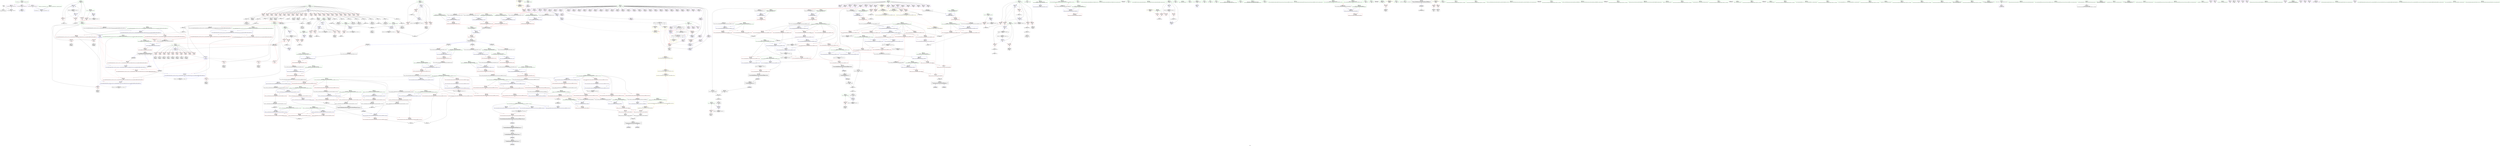 digraph "SVFG" {
	label="SVFG";

	Node0x556d0c9bcb60 [shape=record,color=grey,label="{NodeID: 0\nNullPtr}"];
	Node0x556d0c9bcb60 -> Node0x556d0c9fc840[style=solid];
	Node0x556d0c9bcb60 -> Node0x556d0ca131a0[style=solid];
	Node0x556d0ca0b770 [shape=record,color=grey,label="{NodeID: 775\n287 = Binary(140, 286, )\n}"];
	Node0x556d0ca0b770 -> Node0x556d0c9fe6b0[style=solid];
	Node0x556d0ca01f90 [shape=record,color=red,label="{NodeID: 443\n813\<--803\n\<--__first2.addr\n_ZSt30__lexicographical_compare_implIPcS0_N9__gnu_cxx5__ops15_Iter_less_iterEEbT_S4_T0_S5_T1_\n|{<s0>36}}"];
	Node0x556d0ca01f90:s0 -> Node0x556d0ca93250[style=solid,color=red];
	Node0x556d0ca05540 [shape=record,color=purple,label="{NodeID: 277\n445\<--370\narraydecay15\<--a\nmain\n}"];
	Node0x556d0c9f6220 [shape=record,color=green,label="{NodeID: 111\n736\<--737\n__last2.addr\<--__last2.addr_field_insensitive\n_ZSt29__lexicographical_compare_auxIPcS0_EbT_S1_T0_S2_\n}"];
	Node0x556d0c9f6220 -> Node0x556d0ca01290[style=solid];
	Node0x556d0c9f6220 -> Node0x556d0ca16770[style=solid];
	Node0x556d0ca89ac0 [shape=record,color=black,label="{NodeID: 1052\n946 = PHI(335, 341, 331, )\n0th arg _ZSt4moveIRiEONSt16remove_referenceIT_E4typeEOS2_ }"];
	Node0x556d0ca89ac0 -> Node0x556d0ca17e30[style=solid];
	Node0x556d0ca176e0 [shape=record,color=blue,label="{NodeID: 554\n877\<--871\n__first2.addr\<--__first2\n_ZNSt8__lc_raiISt26random_access_iterator_tagS0_E10__newlast1IPcS3_EET_S4_S4_T0_S5_\n}"];
	Node0x556d0ca176e0 -> Node0x556d0ca02a20[style=dashed];
	Node0x556d0c9ff2e0 [shape=record,color=red,label="{NodeID: 388\n496\<--380\n\<--_end_38\nmain\n}"];
	Node0x556d0c9ff2e0 -> Node0x556d0ca0c370[style=solid];
	Node0x556d0c9fa840 [shape=record,color=purple,label="{NodeID: 222\n393\<--10\n\<--vis\nmain\n}"];
	Node0x556d0c9f6d20 [shape=record,color=green,label="{NodeID: 56\n327\<--328\n__a.addr\<--__a.addr_field_insensitive\n_ZSt4swapIiENSt9enable_ifIXsr6__and_ISt6__not_ISt15__is_tuple_likeIT_EESt21is_move_constructibleIS3_ESt18is_move_assignableIS3_EEE5valueEvE4typeERS3_SC_\n}"];
	Node0x556d0c9f6d20 -> Node0x556d0ca097e0[style=solid];
	Node0x556d0c9f6d20 -> Node0x556d0ca098b0[style=solid];
	Node0x556d0c9f6d20 -> Node0x556d0ca142e0[style=solid];
	Node0x556d0ca14a30 [shape=record,color=blue,label="{NodeID: 499\n362\<--408\n_end_2\<--\nmain\n}"];
	Node0x556d0ca14a30 -> Node0x556d0ca0a340[style=dashed];
	Node0x556d0ca14a30 -> Node0x556d0c9cff30[style=dashed];
	Node0x556d0ca082c0 [shape=record,color=red,label="{NodeID: 333\n146\<--77\n\<--u\n_Z4workii\n|{<s0>3}}"];
	Node0x556d0ca082c0:s0 -> Node0x556d0ca92b90[style=solid,color=red];
	Node0x556d0c9fdb50 [shape=record,color=black,label="{NodeID: 167\n215\<--214\nidxprom57\<--\n_Z4workii\n}"];
	Node0x556d0ca93af0 [shape=record,color=black,label="{NodeID: 1108\n613 = PHI(578, )\n1st arg _ZSt13__max_elementIPiN9__gnu_cxx5__ops15_Iter_less_iterEET_S4_S4_T0_ }"];
	Node0x556d0ca93af0 -> Node0x556d0ca15800[style=solid];
	Node0x556d0c9f2130 [shape=record,color=green,label="{NodeID: 1\n7\<--1\n__dso_handle\<--dummyObj\nGlob }"];
	Node0x556d0ca0b8f0 [shape=record,color=grey,label="{NodeID: 776\n237 = Binary(236, 140, )\n}"];
	Node0x556d0ca0b8f0 -> Node0x556d0ca13ac0[style=solid];
	Node0x556d0ca02060 [shape=record,color=red,label="{NodeID: 444\n824\<--803\n\<--__first2.addr\n_ZSt30__lexicographical_compare_implIPcS0_N9__gnu_cxx5__ops15_Iter_less_iterEEbT_S4_T0_S5_T1_\n|{<s0>37}}"];
	Node0x556d0ca02060:s0 -> Node0x556d0ca937c0[style=solid,color=red];
	Node0x556d0ca05610 [shape=record,color=purple,label="{NodeID: 278\n446\<--370\nadd.ptr16\<--a\nmain\n}"];
	Node0x556d0c9f62f0 [shape=record,color=green,label="{NodeID: 112\n738\<--739\n__simple\<--__simple_field_insensitive\n_ZSt29__lexicographical_compare_auxIPcS0_EbT_S1_T0_S2_\n}"];
	Node0x556d0c9f62f0 -> Node0x556d0ca16840[style=solid];
	Node0x556d0ca8a6a0 [shape=record,color=black,label="{NodeID: 1053\n196 = PHI(293, )\n}"];
	Node0x556d0ca177b0 [shape=record,color=blue,label="{NodeID: 555\n879\<--872\n__last2.addr\<--__last2\n_ZNSt8__lc_raiISt26random_access_iterator_tagS0_E10__newlast1IPcS3_EET_S4_S4_T0_S5_\n}"];
	Node0x556d0ca177b0 -> Node0x556d0ca02af0[style=dashed];
	Node0x556d0c9ff3b0 [shape=record,color=red,label="{NodeID: 389\n479\<--478\n\<--arrayidx\nmain\n}"];
	Node0x556d0c9ff3b0 -> Node0x556d0ca23dd0[style=solid];
	Node0x556d0c9fa910 [shape=record,color=purple,label="{NodeID: 223\n119\<--13\narrayidx11\<--ans\n_Z4workii\n}"];
	Node0x556d0c9f6df0 [shape=record,color=green,label="{NodeID: 57\n329\<--330\n__b.addr\<--__b.addr_field_insensitive\n_ZSt4swapIiENSt9enable_ifIXsr6__and_ISt6__not_ISt15__is_tuple_likeIT_EESt21is_move_constructibleIS3_ESt18is_move_assignableIS3_EEE5valueEvE4typeERS3_SC_\n}"];
	Node0x556d0c9f6df0 -> Node0x556d0ca09980[style=solid];
	Node0x556d0c9f6df0 -> Node0x556d0ca09a50[style=solid];
	Node0x556d0c9f6df0 -> Node0x556d0ca143b0[style=solid];
	Node0x556d0ca14b00 [shape=record,color=blue,label="{NodeID: 500\n360\<--419\nj\<--inc\nmain\n}"];
	Node0x556d0ca14b00 -> Node0x556d0ca0a0d0[style=dashed];
	Node0x556d0ca14b00 -> Node0x556d0ca0a1a0[style=dashed];
	Node0x556d0ca14b00 -> Node0x556d0ca0a270[style=dashed];
	Node0x556d0ca14b00 -> Node0x556d0ca14b00[style=dashed];
	Node0x556d0ca14b00 -> Node0x556d0c9cfa30[style=dashed];
	Node0x556d0ca08390 [shape=record,color=red,label="{NodeID: 334\n175\<--77\n\<--u\n_Z4workii\n}"];
	Node0x556d0ca08390 -> Node0x556d0c9fd740[style=solid];
	Node0x556d0c9fdc20 [shape=record,color=black,label="{NodeID: 168\n219\<--218\nidxprom60\<--sub59\n_Z4workii\n}"];
	Node0x556d0ca93c00 [shape=record,color=black,label="{NodeID: 1109\n924 = PHI(797, 797, )\n0th arg _ZNK9__gnu_cxx5__ops15_Iter_less_iterclIPcS3_EEbT_T0_ }"];
	Node0x556d0ca93c00 -> Node0x556d0ca17bc0[style=solid];
	Node0x556d0c9f21c0 [shape=record,color=green,label="{NodeID: 2\n15\<--1\n.str\<--dummyObj\nGlob }"];
	Node0x556d0ca0ba70 [shape=record,color=grey,label="{NodeID: 777\n424 = Binary(423, 140, )\n}"];
	Node0x556d0ca0ba70 -> Node0x556d0ca14bd0[style=solid];
	Node0x556d0ca02130 [shape=record,color=red,label="{NodeID: 445\n833\<--803\n\<--__first2.addr\n_ZSt30__lexicographical_compare_implIPcS0_N9__gnu_cxx5__ops15_Iter_less_iterEEbT_S4_T0_S5_T1_\n|{<s0>38}}"];
	Node0x556d0ca02130:s0 -> Node0x556d0ca93ea0[style=solid,color=red];
	Node0x556d0ca056e0 [shape=record,color=purple,label="{NodeID: 279\n449\<--370\narraydecay18\<--a\nmain\n|{<s0>22}}"];
	Node0x556d0ca056e0:s0 -> Node0x556d0ca94490[style=solid,color=red];
	Node0x556d0c9f63c0 [shape=record,color=green,label="{NodeID: 113\n750\<--751\n_ZNSt25__lexicographical_compareILb0EE4__lcIPcS2_EEbT_S3_T0_S4_\<--_ZNSt25__lexicographical_compareILb0EE4__lcIPcS2_EEbT_S3_T0_S4__field_insensitive\n}"];
	Node0x556d0ca8f580 [shape=record,color=black,label="{NodeID: 1054\n53 = PHI()\n}"];
	Node0x556d0ca17880 [shape=record,color=blue,label="{NodeID: 556\n881\<--893\n__diff1\<--sub.ptr.sub\n_ZNSt8__lc_raiISt26random_access_iterator_tagS0_E10__newlast1IPcS3_EET_S4_S4_T0_S5_\n}"];
	Node0x556d0ca17880 -> Node0x556d0ca02bc0[style=dashed];
	Node0x556d0c9ff480 [shape=record,color=red,label="{NodeID: 390\n483\<--482\n\<--arrayidx34\nmain\n}"];
	Node0x556d0c9ff480 -> Node0x556d0ca23dd0[style=solid];
	Node0x556d0c9fa9e0 [shape=record,color=purple,label="{NodeID: 224\n122\<--13\narrayidx13\<--ans\n_Z4workii\n}"];
	Node0x556d0c9f6ec0 [shape=record,color=green,label="{NodeID: 58\n331\<--332\n__tmp\<--__tmp_field_insensitive\n_ZSt4swapIiENSt9enable_ifIXsr6__and_ISt6__not_ISt15__is_tuple_likeIT_EESt21is_move_constructibleIS3_ESt18is_move_assignableIS3_EEE5valueEvE4typeERS3_SC_\n|{|<s1>14}}"];
	Node0x556d0c9f6ec0 -> Node0x556d0ca14480[style=solid];
	Node0x556d0c9f6ec0:s1 -> Node0x556d0ca89ac0[style=solid,color=red];
	Node0x556d0ca14bd0 [shape=record,color=blue,label="{NodeID: 501\n356\<--424\ni\<--inc7\nmain\n}"];
	Node0x556d0ca14bd0 -> Node0x556d0c9d0330[style=dashed];
	Node0x556d0ca08460 [shape=record,color=red,label="{NodeID: 335\n183\<--77\n\<--u\n_Z4workii\n}"];
	Node0x556d0ca08460 -> Node0x556d0c9fd8e0[style=solid];
	Node0x556d0c9fdcf0 [shape=record,color=black,label="{NodeID: 169\n222\<--221\nidxprom62\<--\n_Z4workii\n}"];
	Node0x556d0ca93d50 [shape=record,color=black,label="{NodeID: 1110\n925 = PHI(832, 841, )\n1st arg _ZNK9__gnu_cxx5__ops15_Iter_less_iterclIPcS3_EEbT_T0_ }"];
	Node0x556d0ca93d50 -> Node0x556d0ca17c90[style=solid];
	Node0x556d0c9f2470 [shape=record,color=green,label="{NodeID: 3\n17\<--1\n.str.1\<--dummyObj\nGlob }"];
	Node0x556d0ca0bbf0 [shape=record,color=grey,label="{NodeID: 778\n822 = cmp(820, 821, )\n}"];
	Node0x556d0ca02200 [shape=record,color=red,label="{NodeID: 446\n841\<--803\n\<--__first2.addr\n_ZSt30__lexicographical_compare_implIPcS0_N9__gnu_cxx5__ops15_Iter_less_iterEEbT_S4_T0_S5_T1_\n|{<s0>39}}"];
	Node0x556d0ca02200:s0 -> Node0x556d0ca93d50[style=solid,color=red];
	Node0x556d0ca057b0 [shape=record,color=purple,label="{NodeID: 280\n450\<--370\narraydecay19\<--a\nmain\n}"];
	Node0x556d0c9f64c0 [shape=record,color=green,label="{NodeID: 114\n755\<--756\n__it.addr\<--__it.addr_field_insensitive\n_ZSt12__niter_baseIPcET_S1_\n}"];
	Node0x556d0c9f64c0 -> Node0x556d0ca01360[style=solid];
	Node0x556d0c9f64c0 -> Node0x556d0ca16910[style=solid];
	Node0x556d0ca8f650 [shape=record,color=black,label="{NodeID: 1055\n336 = PHI(945, )\n}"];
	Node0x556d0ca8f650 -> Node0x556d0ca09b20[style=solid];
	Node0x556d0ca17950 [shape=record,color=blue,label="{NodeID: 557\n883\<--899\n__diff2\<--sub.ptr.sub3\n_ZNSt8__lc_raiISt26random_access_iterator_tagS0_E10__newlast1IPcS3_EET_S4_S4_T0_S5_\n}"];
	Node0x556d0ca17950 -> Node0x556d0ca02c90[style=dashed];
	Node0x556d0ca17950 -> Node0x556d0ca02d60[style=dashed];
	Node0x556d0c9ff550 [shape=record,color=red,label="{NodeID: 391\n502\<--501\n\<--arrayidx43\nmain\n}"];
	Node0x556d0c9ff550 -> Node0x556d0ca0c7f0[style=solid];
	Node0x556d0c9faab0 [shape=record,color=purple,label="{NodeID: 225\n123\<--13\narrayidx14\<--ans\n_Z4workii\n}"];
	Node0x556d0c9faab0 -> Node0x556d0ca13510[style=solid];
	Node0x556d0c9f6f90 [shape=record,color=green,label="{NodeID: 59\n337\<--338\n_ZSt4moveIRiEONSt16remove_referenceIT_E4typeEOS2_\<--_ZSt4moveIRiEONSt16remove_referenceIT_E4typeEOS2__field_insensitive\n}"];
	Node0x556d0ca14ca0 [shape=record,color=blue,label="{NodeID: 502\n366\<--140\ncc\<--\nmain\n}"];
	Node0x556d0ca14ca0 -> Node0x556d0ca502a0[style=dashed];
	Node0x556d0ca08530 [shape=record,color=red,label="{NodeID: 336\n214\<--77\n\<--u\n_Z4workii\n}"];
	Node0x556d0ca08530 -> Node0x556d0c9fdb50[style=solid];
	Node0x556d0c9fddc0 [shape=record,color=black,label="{NodeID: 170\n226\<--225\nidxprom64\<--\n_Z4workii\n}"];
	Node0x556d0ca93ea0 [shape=record,color=black,label="{NodeID: 1111\n926 = PHI(833, 842, )\n2nd arg _ZNK9__gnu_cxx5__ops15_Iter_less_iterclIPcS3_EEbT_T0_ }"];
	Node0x556d0ca93ea0 -> Node0x556d0ca17d60[style=solid];
	Node0x556d0c9f2500 [shape=record,color=green,label="{NodeID: 4\n19\<--1\nstdin\<--dummyObj\nGlob }"];
	Node0x556d0ca0bd70 [shape=record,color=grey,label="{NodeID: 779\n212 = cmp(210, 211, )\n}"];
	Node0x556d0ca022d0 [shape=record,color=red,label="{NodeID: 447\n851\<--803\n\<--__first2.addr\n_ZSt30__lexicographical_compare_implIPcS0_N9__gnu_cxx5__ops15_Iter_less_iterEEbT_S4_T0_S5_T1_\n}"];
	Node0x556d0ca022d0 -> Node0x556d0ca06310[style=solid];
	Node0x556d0ca05880 [shape=record,color=purple,label="{NodeID: 281\n451\<--370\nadd.ptr20\<--a\nmain\n|{<s0>22}}"];
	Node0x556d0ca05880:s0 -> Node0x556d0ca945d0[style=solid,color=red];
	Node0x556d0c9fb000 [shape=record,color=green,label="{NodeID: 115\n765\<--766\n__first1.addr\<--__first1.addr_field_insensitive\n_ZNSt25__lexicographical_compareILb0EE4__lcIPcS2_EEbT_S3_T0_S4_\n}"];
	Node0x556d0c9fb000 -> Node0x556d0ca01430[style=solid];
	Node0x556d0c9fb000 -> Node0x556d0ca169e0[style=solid];
	Node0x556d0ca8f850 [shape=record,color=black,label="{NodeID: 1056\n342 = PHI(945, )\n}"];
	Node0x556d0ca8f850 -> Node0x556d0ca09bf0[style=solid];
	Node0x556d0ca17a20 [shape=record,color=blue,label="{NodeID: 558\n916\<--914\n.addr\<--\n_ZNSt8__lc_raiISt26random_access_iterator_tagS0_E6__cnd2IPcEEbT_S4_\n}"];
	Node0x556d0c9ff620 [shape=record,color=red,label="{NodeID: 392\n509\<--508\n\<--arrayidx45\nmain\n}"];
	Node0x556d0c9ff620 -> Node0x556d0ca0c7f0[style=solid];
	Node0x556d0c9fab80 [shape=record,color=purple,label="{NodeID: 226\n127\<--13\narrayidx16\<--ans\n_Z4workii\n}"];
	Node0x556d0c9f7090 [shape=record,color=green,label="{NodeID: 60\n351\<--352\nmain\<--main_field_insensitive\n}"];
	Node0x556d0ca14d70 [shape=record,color=blue,label="{NodeID: 503\n372\<--461\nMax\<--conv\nmain\n}"];
	Node0x556d0ca14d70 -> Node0x556d0ca0a820[style=dashed];
	Node0x556d0ca14d70 -> Node0x556d0ca507a0[style=dashed];
	Node0x556d0ca08600 [shape=record,color=red,label="{NodeID: 337\n150\<--79\n\<--v\n_Z4workii\n|{<s0>4}}"];
	Node0x556d0ca08600:s0 -> Node0x556d0ca92b90[style=solid,color=red];
	Node0x556d0c9fde90 [shape=record,color=black,label="{NodeID: 171\n229\<--228\nidxprom66\<--\n_Z4workii\n}"];
	Node0x556d0ca94020 [shape=record,color=black,label="{NodeID: 1112\n761 = PHI(745, )\n0th arg _ZNSt25__lexicographical_compareILb0EE4__lcIPcS2_EEbT_S3_T0_S4_ }"];
	Node0x556d0ca94020 -> Node0x556d0ca169e0[style=solid];
	Node0x556d0c9f25c0 [shape=record,color=green,label="{NodeID: 5\n20\<--1\n.str.2\<--dummyObj\nGlob }"];
	Node0x556d0ca0bef0 [shape=record,color=grey,label="{NodeID: 780\n522 = cmp(521, 111, )\n}"];
	Node0x556d0ca023a0 [shape=record,color=red,label="{NodeID: 448\n859\<--803\n\<--__first2.addr\n_ZSt30__lexicographical_compare_implIPcS0_N9__gnu_cxx5__ops15_Iter_less_iterEEbT_S4_T0_S5_T1_\n}"];
	Node0x556d0ca023a0 -> Node0x556d0ca0c970[style=solid];
	Node0x556d0ca05950 [shape=record,color=purple,label="{NodeID: 282\n455\<--370\narraydecay22\<--a\nmain\n}"];
	Node0x556d0ca05950 -> Node0x556d0c9feac0[style=solid];
	Node0x556d0c9fb090 [shape=record,color=green,label="{NodeID: 116\n767\<--768\n__last1.addr\<--__last1.addr_field_insensitive\n_ZNSt25__lexicographical_compareILb0EE4__lcIPcS2_EEbT_S3_T0_S4_\n}"];
	Node0x556d0c9fb090 -> Node0x556d0ca01500[style=solid];
	Node0x556d0c9fb090 -> Node0x556d0ca16ab0[style=solid];
	Node0x556d0ca8f990 [shape=record,color=black,label="{NodeID: 1057\n346 = PHI(945, )\n}"];
	Node0x556d0ca8f990 -> Node0x556d0ca09cc0[style=solid];
	Node0x556d0ca5ad40 [shape=record,color=yellow,style=double,label="{NodeID: 891\n2V_1 = ENCHI(MR_2V_0)\npts\{14 \}\nFun[_ZSt23lexicographical_compareIPcS0_EbT_S1_T0_S2_]|{<s0>11}}"];
	Node0x556d0ca5ad40:s0 -> Node0x556d0ca5a070[style=dashed,color=red];
	Node0x556d0ca17af0 [shape=record,color=blue,label="{NodeID: 559\n918\<--915\n.addr1\<--\n_ZNSt8__lc_raiISt26random_access_iterator_tagS0_E6__cnd2IPcEEbT_S4_\n}"];
	Node0x556d0c9ff6f0 [shape=record,color=red,label="{NodeID: 393\n577\<--567\n\<--__first.addr\n_ZSt11max_elementIPiET_S1_S1_\n|{<s0>28}}"];
	Node0x556d0c9ff6f0:s0 -> Node0x556d0ca939e0[style=solid,color=red];
	Node0x556d0c9fac50 [shape=record,color=purple,label="{NodeID: 227\n130\<--13\narrayidx18\<--ans\n_Z4workii\n}"];
	Node0x556d0c9f7190 [shape=record,color=green,label="{NodeID: 61\n354\<--355\nretval\<--retval_field_insensitive\nmain\n}"];
	Node0x556d0c9f7190 -> Node0x556d0ca146f0[style=solid];
	Node0x556d0ca54da0 [shape=record,color=black,label="{NodeID: 836\nMR_139V_4 = PHI(MR_139V_5, MR_139V_2, MR_139V_3, )\npts\{796 \}\n}"];
	Node0x556d0ca54da0 -> Node0x556d0ca01770[style=dashed];
	Node0x556d0ca14e40 [shape=record,color=blue,label="{NodeID: 504\n374\<--474\nMin\<--conv32\nmain\n}"];
	Node0x556d0ca14e40 -> Node0x556d0ca0a8f0[style=dashed];
	Node0x556d0ca14e40 -> Node0x556d0ca50ca0[style=dashed];
	Node0x556d0ca086d0 [shape=record,color=red,label="{NodeID: 338\n154\<--79\n\<--v\n_Z4workii\n}"];
	Node0x556d0ca086d0 -> Node0x556d0c9fd330[style=solid];
	Node0x556d0c9fdf60 [shape=record,color=black,label="{NodeID: 172\n232\<--231\nidxprom68\<--\n_Z4workii\n}"];
	Node0x556d0ca94130 [shape=record,color=black,label="{NodeID: 1113\n762 = PHI(746, )\n1st arg _ZNSt25__lexicographical_compareILb0EE4__lcIPcS2_EEbT_S3_T0_S4_ }"];
	Node0x556d0ca94130 -> Node0x556d0ca16ab0[style=solid];
	Node0x556d0c9f2e60 [shape=record,color=green,label="{NodeID: 6\n22\<--1\n.str.3\<--dummyObj\nGlob }"];
	Node0x556d0ca0c070 [shape=record,color=grey,label="{NodeID: 781\n710 = cmp(707, 709, )\n}"];
	Node0x556d0ca02470 [shape=record,color=red,label="{NodeID: 449\n814\<--805\n\<--__last2.addr\n_ZSt30__lexicographical_compare_implIPcS0_N9__gnu_cxx5__ops15_Iter_less_iterEEbT_S4_T0_S5_T1_\n|{<s0>36}}"];
	Node0x556d0ca02470:s0 -> Node0x556d0ca93360[style=solid,color=red];
	Node0x556d0ca05a20 [shape=record,color=purple,label="{NodeID: 283\n463\<--370\narraydecay23\<--a\nmain\n|{<s0>23}}"];
	Node0x556d0ca05a20:s0 -> Node0x556d0ca91790[style=solid,color=red];
	Node0x556d0c9fb160 [shape=record,color=green,label="{NodeID: 117\n769\<--770\n__first2.addr\<--__first2.addr_field_insensitive\n_ZNSt25__lexicographical_compareILb0EE4__lcIPcS2_EEbT_S3_T0_S4_\n}"];
	Node0x556d0c9fb160 -> Node0x556d0ca015d0[style=solid];
	Node0x556d0c9fb160 -> Node0x556d0ca16b80[style=solid];
	Node0x556d0ca8fad0 [shape=record,color=black,label="{NodeID: 1058\n749 = PHI(760, )\n}"];
	Node0x556d0ca8fad0 -> Node0x556d0c9f9800[style=solid];
	Node0x556d0ca17bc0 [shape=record,color=blue,label="{NodeID: 560\n927\<--924\nthis.addr\<--this\n_ZNK9__gnu_cxx5__ops15_Iter_less_iterclIPcS3_EEbT_T0_\n}"];
	Node0x556d0ca17bc0 -> Node0x556d0ca02e30[style=dashed];
	Node0x556d0c9ff7c0 [shape=record,color=red,label="{NodeID: 394\n578\<--569\n\<--__last.addr\n_ZSt11max_elementIPiET_S1_S1_\n|{<s0>28}}"];
	Node0x556d0c9ff7c0:s0 -> Node0x556d0ca93af0[style=solid,color=red];
	Node0x556d0c9fad20 [shape=record,color=purple,label="{NodeID: 228\n131\<--13\narrayidx19\<--ans\n_Z4workii\n}"];
	Node0x556d0c9fad20 -> Node0x556d0ca135e0[style=solid];
	Node0x556d0c9f7260 [shape=record,color=green,label="{NodeID: 62\n356\<--357\ni\<--i_field_insensitive\nmain\n}"];
	Node0x556d0c9f7260 -> Node0x556d0ca09d90[style=solid];
	Node0x556d0c9f7260 -> Node0x556d0ca09e60[style=solid];
	Node0x556d0c9f7260 -> Node0x556d0ca09f30[style=solid];
	Node0x556d0c9f7260 -> Node0x556d0ca147c0[style=solid];
	Node0x556d0c9f7260 -> Node0x556d0ca14bd0[style=solid];
	Node0x556d0ca552a0 [shape=record,color=black,label="{NodeID: 837\nMR_107V_3 = PHI(MR_107V_4, MR_107V_2, )\npts\{685 \}\n}"];
	Node0x556d0ca552a0 -> Node0x556d0ca00730[style=dashed];
	Node0x556d0ca14f10 [shape=record,color=blue,label="{NodeID: 505\n376\<--491\nst\<--\nmain\n}"];
	Node0x556d0ca14f10 -> Node0x556d0ca0a9c0[style=dashed];
	Node0x556d0ca14f10 -> Node0x556d0ca0aa90[style=dashed];
	Node0x556d0ca14f10 -> Node0x556d0ca15180[style=dashed];
	Node0x556d0ca14f10 -> Node0x556d0ca4c6a0[style=dashed];
	Node0x556d0ca14f10 -> Node0x556d0ca511a0[style=dashed];
	Node0x556d0ca087a0 [shape=record,color=red,label="{NodeID: 339\n162\<--79\n\<--v\n_Z4workii\n}"];
	Node0x556d0ca087a0 -> Node0x556d0c9fd4d0[style=solid];
	Node0x556d0c9fe030 [shape=record,color=black,label="{NodeID: 173\n251\<--250\nidxprom77\<--\n_Z4workii\n}"];
	Node0x556d0ca94240 [shape=record,color=black,label="{NodeID: 1114\n763 = PHI(747, )\n2nd arg _ZNSt25__lexicographical_compareILb0EE4__lcIPcS2_EEbT_S3_T0_S4_ }"];
	Node0x556d0ca94240 -> Node0x556d0ca16b80[style=solid];
	Node0x556d0c9f2ef0 [shape=record,color=green,label="{NodeID: 7\n24\<--1\nstdout\<--dummyObj\nGlob }"];
	Node0x556d0ca0c1f0 [shape=record,color=grey,label="{NodeID: 782\n903 = cmp(901, 902, )\n}"];
	Node0x556d0ca02540 [shape=record,color=red,label="{NodeID: 450\n825\<--805\n\<--__last2.addr\n_ZSt30__lexicographical_compare_implIPcS0_N9__gnu_cxx5__ops15_Iter_less_iterEEbT_S4_T0_S5_T1_\n|{<s0>37}}"];
	Node0x556d0ca02540:s0 -> Node0x556d0ca938d0[style=solid,color=red];
	Node0x556d0ca05af0 [shape=record,color=purple,label="{NodeID: 284\n464\<--370\narraydecay24\<--a\nmain\n}"];
	Node0x556d0c9fb230 [shape=record,color=green,label="{NodeID: 118\n771\<--772\n__last2.addr\<--__last2.addr_field_insensitive\n_ZNSt25__lexicographical_compareILb0EE4__lcIPcS2_EEbT_S3_T0_S4_\n}"];
	Node0x556d0c9fb230 -> Node0x556d0ca016a0[style=solid];
	Node0x556d0c9fb230 -> Node0x556d0ca16c50[style=solid];
	Node0x556d0ca8fc10 [shape=record,color=black,label="{NodeID: 1059\n311 = PHI(753, )\n|{<s0>11}}"];
	Node0x556d0ca8fc10:s0 -> Node0x556d0ca91f10[style=solid,color=red];
	Node0x556d0ca5af00 [shape=record,color=yellow,style=double,label="{NodeID: 893\n2V_1 = ENCHI(MR_2V_0)\npts\{14 \}\nFun[_Z4workii]|{|<s2>3}}"];
	Node0x556d0ca5af00 -> Node0x556d0ca13510[style=dashed];
	Node0x556d0ca5af00 -> Node0x556d0ca4daa0[style=dashed];
	Node0x556d0ca5af00:s2 -> Node0x556d0ca5af00[style=dashed,color=red];
	Node0x556d0ca17c90 [shape=record,color=blue,label="{NodeID: 561\n929\<--925\n__it1.addr\<--__it1\n_ZNK9__gnu_cxx5__ops15_Iter_less_iterclIPcS3_EEbT_T0_\n}"];
	Node0x556d0ca17c90 -> Node0x556d0ca02f00[style=dashed];
	Node0x556d0c9ff890 [shape=record,color=red,label="{NodeID: 395\n599\<--589\n\<--__first.addr\n_ZSt11min_elementIPiET_S1_S1_\n|{<s0>30}}"];
	Node0x556d0c9ff890:s0 -> Node0x556d0ca91510[style=solid,color=red];
	Node0x556d0c9fadf0 [shape=record,color=purple,label="{NodeID: 229\n156\<--13\narrayidx24\<--ans\n_Z4workii\n}"];
	Node0x556d0c9f7330 [shape=record,color=green,label="{NodeID: 63\n358\<--359\n_end_\<--_end__field_insensitive\nmain\n}"];
	Node0x556d0c9f7330 -> Node0x556d0ca0a000[style=solid];
	Node0x556d0c9f7330 -> Node0x556d0ca14890[style=solid];
	Node0x556d0ca557a0 [shape=record,color=black,label="{NodeID: 838\nMR_109V_3 = PHI(MR_109V_5, MR_109V_2, )\npts\{689 \}\n}"];
	Node0x556d0ca14fe0 [shape=record,color=blue,label="{NodeID: 506\n378\<--111\ni37\<--\nmain\n}"];
	Node0x556d0ca14fe0 -> Node0x556d0ca0ab60[style=dashed];
	Node0x556d0ca14fe0 -> Node0x556d0c9fefa0[style=dashed];
	Node0x556d0ca14fe0 -> Node0x556d0c9ff070[style=dashed];
	Node0x556d0ca14fe0 -> Node0x556d0c9ff140[style=dashed];
	Node0x556d0ca14fe0 -> Node0x556d0c9ff210[style=dashed];
	Node0x556d0ca14fe0 -> Node0x556d0ca15250[style=dashed];
	Node0x556d0ca14fe0 -> Node0x556d0ca516a0[style=dashed];
	Node0x556d0ca08870 [shape=record,color=red,label="{NodeID: 340\n250\<--79\n\<--v\n_Z4workii\n}"];
	Node0x556d0ca08870 -> Node0x556d0c9fe030[style=solid];
	Node0x556d0c9fe100 [shape=record,color=black,label="{NodeID: 174\n255\<--254\nidxprom80\<--sub79\n_Z4workii\n}"];
	Node0x556d0ca94350 [shape=record,color=black,label="{NodeID: 1115\n764 = PHI(748, )\n3rd arg _ZNSt25__lexicographical_compareILb0EE4__lcIPcS2_EEbT_S3_T0_S4_ }"];
	Node0x556d0ca94350 -> Node0x556d0ca16c50[style=solid];
	Node0x556d0c9f2f80 [shape=record,color=green,label="{NodeID: 8\n25\<--1\n.str.4\<--dummyObj\nGlob }"];
	Node0x556d0ca0c370 [shape=record,color=grey,label="{NodeID: 783\n497 = cmp(495, 496, )\n}"];
	Node0x556d0ca02610 [shape=record,color=red,label="{NodeID: 451\n860\<--805\n\<--__last2.addr\n_ZSt30__lexicographical_compare_implIPcS0_N9__gnu_cxx5__ops15_Iter_less_iterEEbT_S4_T0_S5_T1_\n}"];
	Node0x556d0ca02610 -> Node0x556d0ca0c970[style=solid];
	Node0x556d0ca05bc0 [shape=record,color=purple,label="{NodeID: 285\n465\<--370\nadd.ptr25\<--a\nmain\n|{<s0>23}}"];
	Node0x556d0ca05bc0:s0 -> Node0x556d0ca918d0[style=solid,color=red];
	Node0x556d0c9fb300 [shape=record,color=green,label="{NodeID: 119\n773\<--774\nagg.tmp\<--agg.tmp_field_insensitive\n_ZNSt25__lexicographical_compareILb0EE4__lcIPcS2_EEbT_S3_T0_S4_\n}"];
	Node0x556d0ca8fd50 [shape=record,color=black,label="{NodeID: 1060\n315 = PHI(753, )\n|{<s0>11}}"];
	Node0x556d0ca8fd50:s0 -> Node0x556d0ca92050[style=solid,color=red];
	Node0x556d0ca17d60 [shape=record,color=blue,label="{NodeID: 562\n931\<--926\n__it2.addr\<--__it2\n_ZNK9__gnu_cxx5__ops15_Iter_less_iterclIPcS3_EEbT_T0_\n}"];
	Node0x556d0ca17d60 -> Node0x556d0ca12c90[style=dashed];
	Node0x556d0c9ff960 [shape=record,color=red,label="{NodeID: 396\n600\<--591\n\<--__last.addr\n_ZSt11min_elementIPiET_S1_S1_\n|{<s0>30}}"];
	Node0x556d0c9ff960:s0 -> Node0x556d0ca91650[style=solid,color=red];
	Node0x556d0c9faec0 [shape=record,color=purple,label="{NodeID: 230\n160\<--13\narrayidx27\<--ans\n_Z4workii\n}"];
	Node0x556d0c9f7400 [shape=record,color=green,label="{NodeID: 64\n360\<--361\nj\<--j_field_insensitive\nmain\n}"];
	Node0x556d0c9f7400 -> Node0x556d0ca0a0d0[style=solid];
	Node0x556d0c9f7400 -> Node0x556d0ca0a1a0[style=solid];
	Node0x556d0c9f7400 -> Node0x556d0ca0a270[style=solid];
	Node0x556d0c9f7400 -> Node0x556d0ca14960[style=solid];
	Node0x556d0c9f7400 -> Node0x556d0ca14b00[style=solid];
	Node0x556d0ca55ca0 [shape=record,color=black,label="{NodeID: 839\nMR_113V_2 = PHI(MR_113V_4, MR_113V_1, )\npts\{693 \}\n}"];
	Node0x556d0ca150b0 [shape=record,color=blue,label="{NodeID: 507\n380\<--144\n_end_38\<--\nmain\n}"];
	Node0x556d0ca150b0 -> Node0x556d0c9ff2e0[style=dashed];
	Node0x556d0ca150b0 -> Node0x556d0ca51ba0[style=dashed];
	Node0x556d0ca08940 [shape=record,color=red,label="{NodeID: 341\n210\<--81\n\<--i\n_Z4workii\n}"];
	Node0x556d0ca08940 -> Node0x556d0ca0bd70[style=solid];
	Node0x556d0c9fe1d0 [shape=record,color=black,label="{NodeID: 175\n258\<--257\nidxprom82\<--\n_Z4workii\n}"];
	Node0x556d0ca94490 [shape=record,color=black,label="{NodeID: 1116\n565 = PHI(449, )\n0th arg _ZSt11max_elementIPiET_S1_S1_ }"];
	Node0x556d0ca94490 -> Node0x556d0ca153f0[style=solid];
	Node0x556d0c9f3040 [shape=record,color=green,label="{NodeID: 9\n27\<--1\n.str.5\<--dummyObj\nGlob }"];
	Node0x556d0ca0c4f0 [shape=record,color=grey,label="{NodeID: 784\n943 = cmp(939, 942, )\n}"];
	Node0x556d0ca0c4f0 -> Node0x556d0c9fa1c0[style=solid];
	Node0x556d0ca026e0 [shape=record,color=red,label="{NodeID: 452\n890\<--873\n\<--__first1.addr\n_ZNSt8__lc_raiISt26random_access_iterator_tagS0_E10__newlast1IPcS3_EET_S4_S4_T0_S5_\n}"];
	Node0x556d0ca026e0 -> Node0x556d0c9f9ce0[style=solid];
	Node0x556d0ca05c90 [shape=record,color=purple,label="{NodeID: 286\n469\<--370\narraydecay27\<--a\nmain\n}"];
	Node0x556d0ca05c90 -> Node0x556d0c9fed30[style=solid];
	Node0x556d0c9fb3d0 [shape=record,color=green,label="{NodeID: 120\n775\<--776\nundef.agg.tmp\<--undef.agg.tmp_field_insensitive\n_ZNSt25__lexicographical_compareILb0EE4__lcIPcS2_EEbT_S3_T0_S4_\n}"];
	Node0x556d0ca8fe90 [shape=record,color=black,label="{NodeID: 1061\n317 = PHI(753, )\n|{<s0>11}}"];
	Node0x556d0ca8fe90:s0 -> Node0x556d0ca92190[style=solid,color=red];
	Node0x556d0ca17e30 [shape=record,color=blue,label="{NodeID: 563\n947\<--946\n__t.addr\<--__t\n_ZSt4moveIRiEONSt16remove_referenceIT_E4typeEOS2_\n}"];
	Node0x556d0ca17e30 -> Node0x556d0ca12f00[style=dashed];
	Node0x556d0c9ffa30 [shape=record,color=red,label="{NodeID: 397\n655\<--614\n\<--retval\n_ZSt13__max_elementIPiN9__gnu_cxx5__ops15_Iter_less_iterEET_S4_S4_T0_\n}"];
	Node0x556d0c9ffa30 -> Node0x556d0c9f9590[style=solid];
	Node0x556d0ca02fc0 [shape=record,color=purple,label="{NodeID: 231\n161\<--13\narraydecay\<--ans\n_Z4workii\n|{<s0>5}}"];
	Node0x556d0ca02fc0:s0 -> Node0x556d0ca92690[style=solid,color=red];
	Node0x556d0c9f74d0 [shape=record,color=green,label="{NodeID: 65\n362\<--363\n_end_2\<--_end_2_field_insensitive\nmain\n}"];
	Node0x556d0c9f74d0 -> Node0x556d0ca0a340[style=solid];
	Node0x556d0c9f74d0 -> Node0x556d0ca14a30[style=solid];
	Node0x556d0ca15180 [shape=record,color=blue,label="{NodeID: 508\n376\<--512\nst\<--\nmain\n}"];
	Node0x556d0ca15180 -> Node0x556d0ca4c6a0[style=dashed];
	Node0x556d0ca08a10 [shape=record,color=red,label="{NodeID: 342\n221\<--81\n\<--i\n_Z4workii\n}"];
	Node0x556d0ca08a10 -> Node0x556d0c9fdcf0[style=solid];
	Node0x556d0c9fe2a0 [shape=record,color=black,label="{NodeID: 176\n262\<--261\nidxprom84\<--\n_Z4workii\n}"];
	Node0x556d0ca945d0 [shape=record,color=black,label="{NodeID: 1117\n566 = PHI(451, )\n1st arg _ZSt11max_elementIPiET_S1_S1_ }"];
	Node0x556d0ca945d0 -> Node0x556d0ca154c0[style=solid];
	Node0x556d0c9f3140 [shape=record,color=green,label="{NodeID: 10\n29\<--1\n.str.6\<--dummyObj\nGlob }"];
	Node0x556d0ca0c670 [shape=record,color=grey,label="{NodeID: 785\n485 = cmp(484, 140, )\n}"];
	Node0x556d0ca027b0 [shape=record,color=red,label="{NodeID: 453\n905\<--873\n\<--__first1.addr\n_ZNSt8__lc_raiISt26random_access_iterator_tagS0_E10__newlast1IPcS3_EET_S4_S4_T0_S5_\n}"];
	Node0x556d0ca027b0 -> Node0x556d0ca06580[style=solid];
	Node0x556d0ca05d60 [shape=record,color=purple,label="{NodeID: 287\n478\<--370\narrayidx\<--a\nmain\n}"];
	Node0x556d0ca05d60 -> Node0x556d0c9ff3b0[style=solid];
	Node0x556d0c9fb4a0 [shape=record,color=green,label="{NodeID: 121\n787\<--788\n_ZSt30__lexicographical_compare_implIPcS0_N9__gnu_cxx5__ops15_Iter_less_iterEEbT_S4_T0_S5_T1_\<--_ZSt30__lexicographical_compare_implIPcS0_N9__gnu_cxx5__ops15_Iter_less_iterEEbT_S4_T0_S5_T1__field_insensitive\n}"];
	Node0x556d0ca8ffd0 [shape=record,color=black,label="{NodeID: 1062\n319 = PHI(753, )\n|{<s0>11}}"];
	Node0x556d0ca8ffd0:s0 -> Node0x556d0ca922d0[style=solid,color=red];
	Node0x556d0c9ffb00 [shape=record,color=red,label="{NodeID: 398\n626\<--618\n\<--__first.addr\n_ZSt13__max_elementIPiN9__gnu_cxx5__ops15_Iter_less_iterEET_S4_S4_T0_\n}"];
	Node0x556d0c9ffb00 -> Node0x556d0ca0d6f0[style=solid];
	Node0x556d0ca03050 [shape=record,color=purple,label="{NodeID: 232\n164\<--13\narrayidx29\<--ans\n_Z4workii\n}"];
	Node0x556d0c9f75a0 [shape=record,color=green,label="{NodeID: 66\n364\<--365\nT\<--T_field_insensitive\nmain\n}"];
	Node0x556d0c9f75a0 -> Node0x556d0ca0a410[style=solid];
	Node0x556d0ca15250 [shape=record,color=blue,label="{NodeID: 509\n378\<--517\ni37\<--inc50\nmain\n}"];
	Node0x556d0ca15250 -> Node0x556d0ca0ab60[style=dashed];
	Node0x556d0ca15250 -> Node0x556d0c9fefa0[style=dashed];
	Node0x556d0ca15250 -> Node0x556d0c9ff070[style=dashed];
	Node0x556d0ca15250 -> Node0x556d0c9ff140[style=dashed];
	Node0x556d0ca15250 -> Node0x556d0c9ff210[style=dashed];
	Node0x556d0ca15250 -> Node0x556d0ca15250[style=dashed];
	Node0x556d0ca15250 -> Node0x556d0ca516a0[style=dashed];
	Node0x556d0ca08ae0 [shape=record,color=red,label="{NodeID: 343\n231\<--81\n\<--i\n_Z4workii\n}"];
	Node0x556d0ca08ae0 -> Node0x556d0c9fdf60[style=solid];
	Node0x556d0c9fe370 [shape=record,color=black,label="{NodeID: 177\n265\<--264\nidxprom86\<--\n_Z4workii\n}"];
	Node0x556d0ca94710 [shape=record,color=black,label="{NodeID: 1118\n662 = PHI(616, 686, )\n0th arg _ZNK9__gnu_cxx5__ops15_Iter_less_iterclIPiS3_EEbT_T0_ }"];
	Node0x556d0ca94710 -> Node0x556d0ca15ce0[style=solid];
	Node0x556d0c9f3240 [shape=record,color=green,label="{NodeID: 11\n31\<--1\n.str.7\<--dummyObj\nGlob }"];
	Node0x556d0ca0c7f0 [shape=record,color=grey,label="{NodeID: 786\n510 = cmp(502, 509, )\n}"];
	Node0x556d0ca02880 [shape=record,color=red,label="{NodeID: 454\n889\<--875\n\<--__last1.addr\n_ZNSt8__lc_raiISt26random_access_iterator_tagS0_E10__newlast1IPcS3_EET_S4_S4_T0_S5_\n}"];
	Node0x556d0ca02880 -> Node0x556d0c9f9c10[style=solid];
	Node0x556d0ca05e30 [shape=record,color=purple,label="{NodeID: 288\n482\<--370\narrayidx34\<--a\nmain\n}"];
	Node0x556d0ca05e30 -> Node0x556d0c9ff480[style=solid];
	Node0x556d0c9fb5a0 [shape=record,color=green,label="{NodeID: 122\n795\<--796\nretval\<--retval_field_insensitive\n_ZSt30__lexicographical_compare_implIPcS0_N9__gnu_cxx5__ops15_Iter_less_iterEEbT_S4_T0_S5_T1_\n}"];
	Node0x556d0c9fb5a0 -> Node0x556d0ca01770[style=solid];
	Node0x556d0c9fb5a0 -> Node0x556d0ca17130[style=solid];
	Node0x556d0c9fb5a0 -> Node0x556d0ca17200[style=solid];
	Node0x556d0c9fb5a0 -> Node0x556d0ca17470[style=solid];
	Node0x556d0ca90110 [shape=record,color=black,label="{NodeID: 1063\n320 = PHI(725, )\n}"];
	Node0x556d0ca90110 -> Node0x556d0c9fe780[style=solid];
	Node0x556d0c9ffbd0 [shape=record,color=red,label="{NodeID: 399\n630\<--618\n\<--__first.addr\n_ZSt13__max_elementIPiN9__gnu_cxx5__ops15_Iter_less_iterEET_S4_S4_T0_\n}"];
	Node0x556d0c9ffbd0 -> Node0x556d0ca158d0[style=solid];
	Node0x556d0ca03120 [shape=record,color=purple,label="{NodeID: 233\n168\<--13\narrayidx32\<--ans\n_Z4workii\n}"];
	Node0x556d0c9f7670 [shape=record,color=green,label="{NodeID: 67\n366\<--367\ncc\<--cc_field_insensitive\nmain\n}"];
	Node0x556d0c9f7670 -> Node0x556d0ca0a4e0[style=solid];
	Node0x556d0c9f7670 -> Node0x556d0ca0a5b0[style=solid];
	Node0x556d0c9f7670 -> Node0x556d0ca0a680[style=solid];
	Node0x556d0c9f7670 -> Node0x556d0ca14ca0[style=solid];
	Node0x556d0c9f7670 -> Node0x556d0ca15320[style=solid];
	Node0x556d0ca15320 [shape=record,color=blue,label="{NodeID: 510\n366\<--545\ncc\<--inc59\nmain\n}"];
	Node0x556d0ca15320 -> Node0x556d0ca502a0[style=dashed];
	Node0x556d0ca08bb0 [shape=record,color=red,label="{NodeID: 344\n236\<--81\n\<--i\n_Z4workii\n}"];
	Node0x556d0ca08bb0 -> Node0x556d0ca0b8f0[style=solid];
	Node0x556d0c9fe440 [shape=record,color=black,label="{NodeID: 178\n272\<--271\nidxprom90\<--or\n_Z4workii\n}"];
	Node0x556d0ca94920 [shape=record,color=black,label="{NodeID: 1119\n663 = PHI(642, 712, )\n1st arg _ZNK9__gnu_cxx5__ops15_Iter_less_iterclIPiS3_EEbT_T0_ }"];
	Node0x556d0ca94920 -> Node0x556d0ca15db0[style=solid];
	Node0x556d0c9f3340 [shape=record,color=green,label="{NodeID: 12\n33\<--1\n.str.8\<--dummyObj\nGlob }"];
	Node0x556d0ca0c970 [shape=record,color=grey,label="{NodeID: 787\n861 = cmp(859, 860, )\n}"];
	Node0x556d0ca0c970 -> Node0x556d0ca21d30[style=solid];
	Node0x556d0ca02950 [shape=record,color=red,label="{NodeID: 455\n909\<--875\n\<--__last1.addr\n_ZNSt8__lc_raiISt26random_access_iterator_tagS0_E10__newlast1IPcS3_EET_S4_S4_T0_S5_\n}"];
	Node0x556d0ca02950 -> Node0x556d0ca21790[style=solid];
	Node0x556d0ca05f00 [shape=record,color=purple,label="{NodeID: 289\n501\<--370\narrayidx43\<--a\nmain\n}"];
	Node0x556d0ca05f00 -> Node0x556d0c9ff550[style=solid];
	Node0x556d0c9fb670 [shape=record,color=green,label="{NodeID: 123\n797\<--798\n__comp\<--__comp_field_insensitive\n_ZSt30__lexicographical_compare_implIPcS0_N9__gnu_cxx5__ops15_Iter_less_iterEEbT_S4_T0_S5_T1_\n|{<s0>38|<s1>39}}"];
	Node0x556d0c9fb670:s0 -> Node0x556d0ca93c00[style=solid,color=red];
	Node0x556d0c9fb670:s1 -> Node0x556d0ca93c00[style=solid,color=red];
	Node0x556d0ca90250 [shape=record,color=black,label="{NodeID: 1064\n448 = PHI()\n}"];
	Node0x556d0c9ffca0 [shape=record,color=red,label="{NodeID: 400\n633\<--618\n\<--__first.addr\n_ZSt13__max_elementIPiN9__gnu_cxx5__ops15_Iter_less_iterEET_S4_S4_T0_\n}"];
	Node0x556d0c9ffca0 -> Node0x556d0ca159a0[style=solid];
	Node0x556d0ca031f0 [shape=record,color=purple,label="{NodeID: 234\n169\<--13\narraydecay33\<--ans\n_Z4workii\n}"];
	Node0x556d0c9f7740 [shape=record,color=green,label="{NodeID: 68\n368\<--369\nn\<--n_field_insensitive\nmain\n}"];
	Node0x556d0c9f7740 -> Node0x556d0ca0a750[style=solid];
	Node0x556d0ca153f0 [shape=record,color=blue,label="{NodeID: 511\n567\<--565\n__first.addr\<--__first\n_ZSt11max_elementIPiET_S1_S1_\n}"];
	Node0x556d0ca153f0 -> Node0x556d0c9ff6f0[style=dashed];
	Node0x556d0ca08c80 [shape=record,color=red,label="{NodeID: 345\n211\<--83\n\<--_end_\n_Z4workii\n}"];
	Node0x556d0ca08c80 -> Node0x556d0ca0bd70[style=solid];
	Node0x556d0c9fe510 [shape=record,color=black,label="{NodeID: 179\n281\<--280\nidxprom95\<--\n_Z4workii\n}"];
	Node0x556d0ca94aa0 [shape=record,color=black,label="{NodeID: 1120\n664 = PHI(643, 713, )\n2nd arg _ZNK9__gnu_cxx5__ops15_Iter_less_iterclIPiS3_EEbT_T0_ }"];
	Node0x556d0ca94aa0 -> Node0x556d0ca15e80[style=solid];
	Node0x556d0c9f3440 [shape=record,color=green,label="{NodeID: 13\n35\<--1\n.str.9\<--dummyObj\nGlob }"];
	Node0x556d0ca0caf0 [shape=record,color=grey,label="{NodeID: 788\n698 = cmp(696, 697, )\n}"];
	Node0x556d0ca02a20 [shape=record,color=red,label="{NodeID: 456\n896\<--877\n\<--__first2.addr\n_ZNSt8__lc_raiISt26random_access_iterator_tagS0_E10__newlast1IPcS3_EET_S4_S4_T0_S5_\n}"];
	Node0x556d0ca02a20 -> Node0x556d0c9f9e80[style=solid];
	Node0x556d0ca05fd0 [shape=record,color=purple,label="{NodeID: 290\n508\<--370\narrayidx45\<--a\nmain\n}"];
	Node0x556d0ca05fd0 -> Node0x556d0c9ff620[style=solid];
	Node0x556d0c9fb740 [shape=record,color=green,label="{NodeID: 124\n799\<--800\n__first1.addr\<--__first1.addr_field_insensitive\n_ZSt30__lexicographical_compare_implIPcS0_N9__gnu_cxx5__ops15_Iter_less_iterEEbT_S4_T0_S5_T1_\n}"];
	Node0x556d0c9fb740 -> Node0x556d0ca01840[style=solid];
	Node0x556d0c9fb740 -> Node0x556d0ca01910[style=solid];
	Node0x556d0c9fb740 -> Node0x556d0ca019e0[style=solid];
	Node0x556d0c9fb740 -> Node0x556d0ca01ab0[style=solid];
	Node0x556d0c9fb740 -> Node0x556d0ca01b80[style=solid];
	Node0x556d0c9fb740 -> Node0x556d0ca01c50[style=solid];
	Node0x556d0c9fb740 -> Node0x556d0ca16d20[style=solid];
	Node0x556d0c9fb740 -> Node0x556d0ca172d0[style=solid];
	Node0x556d0ca90320 [shape=record,color=black,label="{NodeID: 1065\n815 = PHI(868, )\n}"];
	Node0x556d0ca90320 -> Node0x556d0ca17060[style=solid];
	Node0x556d0c9ffd70 [shape=record,color=red,label="{NodeID: 401\n636\<--618\n\<--__first.addr\n_ZSt13__max_elementIPiN9__gnu_cxx5__ops15_Iter_less_iterEET_S4_S4_T0_\n}"];
	Node0x556d0c9ffd70 -> Node0x556d0ca060a0[style=solid];
	Node0x556d0ca032c0 [shape=record,color=purple,label="{NodeID: 235\n177\<--13\narrayidx37\<--ans\n_Z4workii\n}"];
	Node0x556d0c9f7810 [shape=record,color=green,label="{NodeID: 69\n370\<--371\na\<--a_field_insensitive\nmain\n}"];
	Node0x556d0c9f7810 -> Node0x556d0ca052d0[style=solid];
	Node0x556d0c9f7810 -> Node0x556d0ca053a0[style=solid];
	Node0x556d0c9f7810 -> Node0x556d0ca05470[style=solid];
	Node0x556d0c9f7810 -> Node0x556d0ca05540[style=solid];
	Node0x556d0c9f7810 -> Node0x556d0ca05610[style=solid];
	Node0x556d0c9f7810 -> Node0x556d0ca056e0[style=solid];
	Node0x556d0c9f7810 -> Node0x556d0ca057b0[style=solid];
	Node0x556d0c9f7810 -> Node0x556d0ca05880[style=solid];
	Node0x556d0c9f7810 -> Node0x556d0ca05950[style=solid];
	Node0x556d0c9f7810 -> Node0x556d0ca05a20[style=solid];
	Node0x556d0c9f7810 -> Node0x556d0ca05af0[style=solid];
	Node0x556d0c9f7810 -> Node0x556d0ca05bc0[style=solid];
	Node0x556d0c9f7810 -> Node0x556d0ca05c90[style=solid];
	Node0x556d0c9f7810 -> Node0x556d0ca05d60[style=solid];
	Node0x556d0c9f7810 -> Node0x556d0ca05e30[style=solid];
	Node0x556d0c9f7810 -> Node0x556d0ca05f00[style=solid];
	Node0x556d0c9f7810 -> Node0x556d0ca05fd0[style=solid];
	Node0x556d0ca154c0 [shape=record,color=blue,label="{NodeID: 512\n569\<--566\n__last.addr\<--__last\n_ZSt11max_elementIPiET_S1_S1_\n}"];
	Node0x556d0ca154c0 -> Node0x556d0c9ff7c0[style=dashed];
	Node0x556d0ca08d50 [shape=record,color=red,label="{NodeID: 346\n246\<--85\n\<--i70\n_Z4workii\n}"];
	Node0x556d0ca08d50 -> Node0x556d0ca0cf70[style=solid];
	Node0x556d0c9fe5e0 [shape=record,color=black,label="{NodeID: 180\n284\<--283\nidxprom97\<--\n_Z4workii\n}"];
	Node0x556d0c9f3540 [shape=record,color=green,label="{NodeID: 14\n37\<--1\n__PRETTY_FUNCTION__.main\<--dummyObj\nGlob }"];
	Node0x556d0ca0cc70 [shape=record,color=grey,label="{NodeID: 789\n412 = cmp(410, 411, )\n}"];
	Node0x556d0ca02af0 [shape=record,color=red,label="{NodeID: 457\n895\<--879\n\<--__last2.addr\n_ZNSt8__lc_raiISt26random_access_iterator_tagS0_E10__newlast1IPcS3_EET_S4_S4_T0_S5_\n}"];
	Node0x556d0ca02af0 -> Node0x556d0c9f9db0[style=solid];
	Node0x556d0ca060a0 [shape=record,color=purple,label="{NodeID: 291\n637\<--636\nincdec.ptr\<--\n_ZSt13__max_elementIPiN9__gnu_cxx5__ops15_Iter_less_iterEET_S4_S4_T0_\n}"];
	Node0x556d0ca060a0 -> Node0x556d0ca15a70[style=solid];
	Node0x556d0ca060a0 -> Node0x556d0ca0d570[style=solid];
	Node0x556d0c9fb810 [shape=record,color=green,label="{NodeID: 125\n801\<--802\n__last1.addr\<--__last1.addr_field_insensitive\n_ZSt30__lexicographical_compare_implIPcS0_N9__gnu_cxx5__ops15_Iter_less_iterEEbT_S4_T0_S5_T1_\n}"];
	Node0x556d0c9fb810 -> Node0x556d0ca01d20[style=solid];
	Node0x556d0c9fb810 -> Node0x556d0ca01df0[style=solid];
	Node0x556d0c9fb810 -> Node0x556d0ca01ec0[style=solid];
	Node0x556d0c9fb810 -> Node0x556d0ca16df0[style=solid];
	Node0x556d0c9fb810 -> Node0x556d0ca17060[style=solid];
	Node0x556d0ca90490 [shape=record,color=black,label="{NodeID: 1066\n826 = PHI(913, )\n}"];
	Node0x556d0ca90490 -> Node0x556d0ca211f0[style=solid];
	Node0x556d0c9ffe40 [shape=record,color=red,label="{NodeID: 402\n643\<--618\n\<--__first.addr\n_ZSt13__max_elementIPiN9__gnu_cxx5__ops15_Iter_less_iterEET_S4_S4_T0_\n|{<s0>31}}"];
	Node0x556d0c9ffe40:s0 -> Node0x556d0ca94aa0[style=solid,color=red];
	Node0x556d0ca03390 [shape=record,color=purple,label="{NodeID: 236\n181\<--13\narrayidx40\<--ans\n_Z4workii\n}"];
	Node0x556d0c9f78e0 [shape=record,color=green,label="{NodeID: 70\n372\<--373\nMax\<--Max_field_insensitive\nmain\n}"];
	Node0x556d0c9f78e0 -> Node0x556d0ca0a820[style=solid];
	Node0x556d0c9f78e0 -> Node0x556d0ca14d70[style=solid];
	Node0x556d0c363370 [shape=record,color=yellow,style=double,label="{NodeID: 845\n41V_1 = ENCHI(MR_41V_0)\npts\{1 \}\nFun[main]}"];
	Node0x556d0c363370 -> Node0x556d0ca06650[style=dashed];
	Node0x556d0c363370 -> Node0x556d0ca06720[style=dashed];
	Node0x556d0ca15590 [shape=record,color=blue,label="{NodeID: 513\n589\<--587\n__first.addr\<--__first\n_ZSt11min_elementIPiET_S1_S1_\n}"];
	Node0x556d0ca15590 -> Node0x556d0c9ff890[style=dashed];
	Node0x556d0ca08e20 [shape=record,color=red,label="{NodeID: 347\n257\<--85\n\<--i70\n_Z4workii\n}"];
	Node0x556d0ca08e20 -> Node0x556d0c9fe1d0[style=solid];
	Node0x556d0c9fe6b0 [shape=record,color=black,label="{NodeID: 181\n288\<--287\nidxprom100\<--shl99\n_Z4workii\n}"];
	Node0x556d0c9f3640 [shape=record,color=green,label="{NodeID: 15\n39\<--1\n.str.10\<--dummyObj\nGlob }"];
	Node0x556d0ca0cdf0 [shape=record,color=grey,label="{NodeID: 790\n110 = cmp(109, 111, )\n}"];
	Node0x556d0ca02bc0 [shape=record,color=red,label="{NodeID: 458\n902\<--881\n\<--__diff1\n_ZNSt8__lc_raiISt26random_access_iterator_tagS0_E10__newlast1IPcS3_EET_S4_S4_T0_S5_\n}"];
	Node0x556d0ca02bc0 -> Node0x556d0ca0c1f0[style=solid];
	Node0x556d0ca06170 [shape=record,color=purple,label="{NodeID: 292\n707\<--706\nincdec.ptr\<--\n_ZSt13__min_elementIPiN9__gnu_cxx5__ops15_Iter_less_iterEET_S4_S4_T0_\n}"];
	Node0x556d0ca06170 -> Node0x556d0ca16290[style=solid];
	Node0x556d0ca06170 -> Node0x556d0ca0c070[style=solid];
	Node0x556d0c9fb8e0 [shape=record,color=green,label="{NodeID: 126\n803\<--804\n__first2.addr\<--__first2.addr_field_insensitive\n_ZSt30__lexicographical_compare_implIPcS0_N9__gnu_cxx5__ops15_Iter_less_iterEEbT_S4_T0_S5_T1_\n}"];
	Node0x556d0c9fb8e0 -> Node0x556d0ca01f90[style=solid];
	Node0x556d0c9fb8e0 -> Node0x556d0ca02060[style=solid];
	Node0x556d0c9fb8e0 -> Node0x556d0ca02130[style=solid];
	Node0x556d0c9fb8e0 -> Node0x556d0ca02200[style=solid];
	Node0x556d0c9fb8e0 -> Node0x556d0ca022d0[style=solid];
	Node0x556d0c9fb8e0 -> Node0x556d0ca023a0[style=solid];
	Node0x556d0c9fb8e0 -> Node0x556d0ca16ec0[style=solid];
	Node0x556d0c9fb8e0 -> Node0x556d0ca173a0[style=solid];
	Node0x556d0ca905d0 [shape=record,color=black,label="{NodeID: 1067\n834 = PHI(923, )\n}"];
	Node0x556d0ca211f0 [shape=record,color=black,label="{NodeID: 735\n830 = PHI(396, 826, )\n}"];
	Node0x556d0c9fff10 [shape=record,color=red,label="{NodeID: 403\n648\<--618\n\<--__first.addr\n_ZSt13__max_elementIPiN9__gnu_cxx5__ops15_Iter_less_iterEET_S4_S4_T0_\n}"];
	Node0x556d0c9fff10 -> Node0x556d0ca15b40[style=solid];
	Node0x556d0ca03460 [shape=record,color=purple,label="{NodeID: 237\n182\<--13\narraydecay41\<--ans\n_Z4workii\n|{<s0>5}}"];
	Node0x556d0ca03460:s0 -> Node0x556d0ca92910[style=solid,color=red];
	Node0x556d0c9f79b0 [shape=record,color=green,label="{NodeID: 71\n374\<--375\nMin\<--Min_field_insensitive\nmain\n}"];
	Node0x556d0c9f79b0 -> Node0x556d0ca0a8f0[style=solid];
	Node0x556d0c9f79b0 -> Node0x556d0ca14e40[style=solid];
	Node0x556d0ca15660 [shape=record,color=blue,label="{NodeID: 514\n591\<--588\n__last.addr\<--__last\n_ZSt11min_elementIPiET_S1_S1_\n}"];
	Node0x556d0ca15660 -> Node0x556d0c9ff960[style=dashed];
	Node0x556d0ca08ef0 [shape=record,color=red,label="{NodeID: 348\n270\<--85\n\<--i70\n_Z4workii\n}"];
	Node0x556d0ca08ef0 -> Node0x556d0ca24e50[style=solid];
	Node0x556d0c9fe780 [shape=record,color=black,label="{NodeID: 182\n293\<--320\n_ZSt23lexicographical_compareIPcS0_EbT_S1_T0_S2__ret\<--call4\n_ZSt23lexicographical_compareIPcS0_EbT_S1_T0_S2_\n|{<s0>5}}"];
	Node0x556d0c9fe780:s0 -> Node0x556d0ca8a6a0[style=solid,color=blue];
	Node0x556d0c9f3740 [shape=record,color=green,label="{NodeID: 16\n42\<--1\n\<--dummyObj\nCan only get source location for instruction, argument, global var or function.}"];
	Node0x556d0ca0cf70 [shape=record,color=grey,label="{NodeID: 791\n248 = cmp(246, 247, )\n}"];
	Node0x556d0ca02c90 [shape=record,color=red,label="{NodeID: 459\n901\<--883\n\<--__diff2\n_ZNSt8__lc_raiISt26random_access_iterator_tagS0_E10__newlast1IPcS3_EET_S4_S4_T0_S5_\n}"];
	Node0x556d0ca02c90 -> Node0x556d0ca0c1f0[style=solid];
	Node0x556d0ca06240 [shape=record,color=purple,label="{NodeID: 293\n849\<--848\nincdec.ptr\<--\n_ZSt30__lexicographical_compare_implIPcS0_N9__gnu_cxx5__ops15_Iter_less_iterEEbT_S4_T0_S5_T1_\n}"];
	Node0x556d0ca06240 -> Node0x556d0ca172d0[style=solid];
	Node0x556d0c9fb9b0 [shape=record,color=green,label="{NodeID: 127\n805\<--806\n__last2.addr\<--__last2.addr_field_insensitive\n_ZSt30__lexicographical_compare_implIPcS0_N9__gnu_cxx5__ops15_Iter_less_iterEEbT_S4_T0_S5_T1_\n}"];
	Node0x556d0c9fb9b0 -> Node0x556d0ca02470[style=solid];
	Node0x556d0c9fb9b0 -> Node0x556d0ca02540[style=solid];
	Node0x556d0c9fb9b0 -> Node0x556d0ca02610[style=solid];
	Node0x556d0c9fb9b0 -> Node0x556d0ca16f90[style=solid];
	Node0x556d0ca906e0 [shape=record,color=black,label="{NodeID: 1068\n843 = PHI(923, )\n}"];
	Node0x556d0ca4a0a0 [shape=record,color=yellow,style=double,label="{NodeID: 902\n20V_1 = ENCHI(MR_20V_0)\npts\{90000 \}\nFun[_Z4workii]|{|<s1>3|<s2>4}}"];
	Node0x556d0ca4a0a0 -> Node0x556d0ca09230[style=dashed];
	Node0x556d0ca4a0a0:s1 -> Node0x556d0ca4a0a0[style=dashed,color=red];
	Node0x556d0ca4a0a0:s2 -> Node0x556d0ca4a0a0[style=dashed,color=red];
	Node0x556d0ca21790 [shape=record,color=black,label="{NodeID: 736\n911 = PHI(907, 909, )\n}"];
	Node0x556d0ca21790 -> Node0x556d0c9f9f50[style=solid];
	Node0x556d0c9fffe0 [shape=record,color=red,label="{NodeID: 404\n627\<--620\n\<--__last.addr\n_ZSt13__max_elementIPiN9__gnu_cxx5__ops15_Iter_less_iterEET_S4_S4_T0_\n}"];
	Node0x556d0c9fffe0 -> Node0x556d0ca0d6f0[style=solid];
	Node0x556d0ca03530 [shape=record,color=purple,label="{NodeID: 238\n185\<--13\narrayidx43\<--ans\n_Z4workii\n}"];
	Node0x556d0c9f7a80 [shape=record,color=green,label="{NodeID: 72\n376\<--377\nst\<--st_field_insensitive\nmain\n}"];
	Node0x556d0c9f7a80 -> Node0x556d0ca0a9c0[style=solid];
	Node0x556d0c9f7a80 -> Node0x556d0ca0aa90[style=solid];
	Node0x556d0c9f7a80 -> Node0x556d0ca14f10[style=solid];
	Node0x556d0c9f7a80 -> Node0x556d0ca15180[style=solid];
	Node0x556d0ca15730 [shape=record,color=blue,label="{NodeID: 515\n618\<--612\n__first.addr\<--__first\n_ZSt13__max_elementIPiN9__gnu_cxx5__ops15_Iter_less_iterEET_S4_S4_T0_\n}"];
	Node0x556d0ca15730 -> Node0x556d0c9ffb00[style=dashed];
	Node0x556d0ca15730 -> Node0x556d0c9ffbd0[style=dashed];
	Node0x556d0ca15730 -> Node0x556d0c9ffca0[style=dashed];
	Node0x556d0ca15730 -> Node0x556d0c9ffd70[style=dashed];
	Node0x556d0ca15730 -> Node0x556d0ca15a70[style=dashed];
	Node0x556d0ca15730 -> Node0x556d0ca4d0a0[style=dashed];
	Node0x556d0ca08fc0 [shape=record,color=red,label="{NodeID: 349\n276\<--85\n\<--i70\n_Z4workii\n}"];
	Node0x556d0ca08fc0 -> Node0x556d0ca0b170[style=solid];
	Node0x556d0c9fe850 [shape=record,color=black,label="{NodeID: 183\n386\<--383\ncall\<--\nmain\n}"];
	Node0x556d0c9f3840 [shape=record,color=green,label="{NodeID: 17\n108\<--1\n\<--dummyObj\nCan only get source location for instruction, argument, global var or function.}"];
	Node0x556d0ca0d0f0 [shape=record,color=grey,label="{NodeID: 792\n679 = cmp(676, 678, )\n}"];
	Node0x556d0ca0d0f0 -> Node0x556d0c9f9660[style=solid];
	Node0x556d0ca02d60 [shape=record,color=red,label="{NodeID: 460\n906\<--883\n\<--__diff2\n_ZNSt8__lc_raiISt26random_access_iterator_tagS0_E10__newlast1IPcS3_EET_S4_S4_T0_S5_\n}"];
	Node0x556d0ca06310 [shape=record,color=purple,label="{NodeID: 294\n852\<--851\nincdec.ptr6\<--\n_ZSt30__lexicographical_compare_implIPcS0_N9__gnu_cxx5__ops15_Iter_less_iterEEbT_S4_T0_S5_T1_\n}"];
	Node0x556d0ca06310 -> Node0x556d0ca173a0[style=solid];
	Node0x556d0c9fba80 [shape=record,color=green,label="{NodeID: 128\n816\<--817\n_ZNSt8__lc_raiISt26random_access_iterator_tagS0_E10__newlast1IPcS3_EET_S4_S4_T0_S5_\<--_ZNSt8__lc_raiISt26random_access_iterator_tagS0_E10__newlast1IPcS3_EET_S4_S4_T0_S5__field_insensitive\n}"];
	Node0x556d0ca907f0 [shape=record,color=black,label="{NodeID: 1069\n428 = PHI()\n}"];
	Node0x556d0ca21d30 [shape=record,color=black,label="{NodeID: 737\n863 = PHI(396, 861, )\n}"];
	Node0x556d0ca21d30 -> Node0x556d0ca17470[style=solid];
	Node0x556d0ca000b0 [shape=record,color=red,label="{NodeID: 405\n639\<--620\n\<--__last.addr\n_ZSt13__max_elementIPiN9__gnu_cxx5__ops15_Iter_less_iterEET_S4_S4_T0_\n}"];
	Node0x556d0ca000b0 -> Node0x556d0ca0d570[style=solid];
	Node0x556d0ca03600 [shape=record,color=purple,label="{NodeID: 239\n189\<--13\narrayidx46\<--ans\n_Z4workii\n}"];
	Node0x556d0c9f7b50 [shape=record,color=green,label="{NodeID: 73\n378\<--379\ni37\<--i37_field_insensitive\nmain\n}"];
	Node0x556d0c9f7b50 -> Node0x556d0ca0ab60[style=solid];
	Node0x556d0c9f7b50 -> Node0x556d0c9fefa0[style=solid];
	Node0x556d0c9f7b50 -> Node0x556d0c9ff070[style=solid];
	Node0x556d0c9f7b50 -> Node0x556d0c9ff140[style=solid];
	Node0x556d0c9f7b50 -> Node0x556d0c9ff210[style=solid];
	Node0x556d0c9f7b50 -> Node0x556d0ca14fe0[style=solid];
	Node0x556d0c9f7b50 -> Node0x556d0ca15250[style=solid];
	Node0x556d0ca15800 [shape=record,color=blue,label="{NodeID: 516\n620\<--613\n__last.addr\<--__last\n_ZSt13__max_elementIPiN9__gnu_cxx5__ops15_Iter_less_iterEET_S4_S4_T0_\n}"];
	Node0x556d0ca15800 -> Node0x556d0c9fffe0[style=dashed];
	Node0x556d0ca15800 -> Node0x556d0ca000b0[style=dashed];
	Node0x556d0ca09090 [shape=record,color=red,label="{NodeID: 350\n247\<--87\n\<--_end_71\n_Z4workii\n}"];
	Node0x556d0ca09090 -> Node0x556d0ca0cf70[style=solid];
	Node0x556d0c9fe920 [shape=record,color=black,label="{NodeID: 184\n392\<--389\ncall1\<--\nmain\n}"];
	Node0x556d0c9f3940 [shape=record,color=green,label="{NodeID: 18\n111\<--1\n\<--dummyObj\nCan only get source location for instruction, argument, global var or function.}"];
	Node0x556d0ca0d270 [shape=record,color=grey,label="{NodeID: 793\n404 = cmp(402, 403, )\n}"];
	Node0x556d0ca02e30 [shape=record,color=red,label="{NodeID: 461\n936\<--927\nthis1\<--this.addr\n_ZNK9__gnu_cxx5__ops15_Iter_less_iterclIPcS3_EEbT_T0_\n}"];
	Node0x556d0ca063e0 [shape=record,color=purple,label="{NodeID: 295\n174\<--13\nadd.ptr\<--ans\n_Z4workii\n|{<s0>5}}"];
	Node0x556d0ca063e0:s0 -> Node0x556d0ca927d0[style=solid,color=red];
	Node0x556d0c9fbb80 [shape=record,color=green,label="{NodeID: 129\n827\<--828\n_ZNSt8__lc_raiISt26random_access_iterator_tagS0_E6__cnd2IPcEEbT_S4_\<--_ZNSt8__lc_raiISt26random_access_iterator_tagS0_E6__cnd2IPcEEbT_S4__field_insensitive\n}"];
	Node0x556d0ca908c0 [shape=record,color=black,label="{NodeID: 1070\n439 = PHI()\n}"];
	Node0x556d0ca222d0 [shape=record,color=grey,label="{NodeID: 738\n193 = Binary(140, 192, )\n}"];
	Node0x556d0ca222d0 -> Node0x556d0c9fda80[style=solid];
	Node0x556d0ca00180 [shape=record,color=red,label="{NodeID: 406\n642\<--622\n\<--__result\n_ZSt13__max_elementIPiN9__gnu_cxx5__ops15_Iter_less_iterEET_S4_S4_T0_\n|{<s0>31}}"];
	Node0x556d0ca00180:s0 -> Node0x556d0ca94920[style=solid,color=red];
	Node0x556d0ca036d0 [shape=record,color=purple,label="{NodeID: 240\n190\<--13\narraydecay47\<--ans\n_Z4workii\n}"];
	Node0x556d0c9f7c20 [shape=record,color=green,label="{NodeID: 74\n380\<--381\n_end_38\<--_end_38_field_insensitive\nmain\n}"];
	Node0x556d0c9f7c20 -> Node0x556d0c9ff2e0[style=solid];
	Node0x556d0c9f7c20 -> Node0x556d0ca150b0[style=solid];
	Node0x556d0ca158d0 [shape=record,color=blue,label="{NodeID: 517\n614\<--630\nretval\<--\n_ZSt13__max_elementIPiN9__gnu_cxx5__ops15_Iter_less_iterEET_S4_S4_T0_\n}"];
	Node0x556d0ca158d0 -> Node0x556d0ca4cba0[style=dashed];
	Node0x556d0ca09160 [shape=record,color=red,label="{NodeID: 351\n97\<--96\n\<--arrayidx2\n_Z4workii\n}"];
	Node0x556d0ca09160 -> Node0x556d0c9fcbe0[style=solid];
	Node0x556d0c9fe9f0 [shape=record,color=black,label="{NodeID: 185\n456\<--452\nsub.ptr.lhs.cast\<--call21\nmain\n}"];
	Node0x556d0c9fe9f0 -> Node0x556d0ca24550[style=solid];
	Node0x556d0c9f3a40 [shape=record,color=green,label="{NodeID: 19\n133\<--1\n\<--dummyObj\nCan only get source location for instruction, argument, global var or function.}"];
	Node0x556d0ca0d3f0 [shape=record,color=grey,label="{NodeID: 794\n435 = cmp(433, 434, )\n}"];
	Node0x556d0ca02f00 [shape=record,color=red,label="{NodeID: 462\n937\<--929\n\<--__it1.addr\n_ZNK9__gnu_cxx5__ops15_Iter_less_iterclIPcS3_EEbT_T0_\n}"];
	Node0x556d0ca02f00 -> Node0x556d0ca12d60[style=solid];
	Node0x556d0ca064b0 [shape=record,color=purple,label="{NodeID: 296\n195\<--13\nadd.ptr51\<--ans\n_Z4workii\n|{<s0>5}}"];
	Node0x556d0ca064b0:s0 -> Node0x556d0ca92a50[style=solid,color=red];
	Node0x556d0c9fbc80 [shape=record,color=green,label="{NodeID: 130\n835\<--836\n_ZNK9__gnu_cxx5__ops15_Iter_less_iterclIPcS3_EEbT_T0_\<--_ZNK9__gnu_cxx5__ops15_Iter_less_iterclIPcS3_EEbT_T0__field_insensitive\n}"];
	Node0x556d0ca90990 [shape=record,color=black,label="{NodeID: 1071\n452 = PHI(564, )\n}"];
	Node0x556d0ca90990 -> Node0x556d0c9fe9f0[style=solid];
	Node0x556d0ca22450 [shape=record,color=grey,label="{NodeID: 739\n192 = Binary(191, 140, )\n}"];
	Node0x556d0ca22450 -> Node0x556d0ca222d0[style=solid];
	Node0x556d0ca00250 [shape=record,color=red,label="{NodeID: 407\n652\<--622\n\<--__result\n_ZSt13__max_elementIPiN9__gnu_cxx5__ops15_Iter_less_iterEET_S4_S4_T0_\n}"];
	Node0x556d0ca00250 -> Node0x556d0ca15c10[style=solid];
	Node0x556d0ca037a0 [shape=record,color=purple,label="{NodeID: 241\n216\<--13\narrayidx58\<--ans\n_Z4workii\n}"];
	Node0x556d0c9f7cf0 [shape=record,color=green,label="{NodeID: 75\n387\<--388\nfreopen\<--freopen_field_insensitive\n}"];
	Node0x556d0ca159a0 [shape=record,color=blue,label="{NodeID: 518\n622\<--633\n__result\<--\n_ZSt13__max_elementIPiN9__gnu_cxx5__ops15_Iter_less_iterEET_S4_S4_T0_\n}"];
	Node0x556d0ca159a0 -> Node0x556d0ca00180[style=dashed];
	Node0x556d0ca159a0 -> Node0x556d0ca00250[style=dashed];
	Node0x556d0ca159a0 -> Node0x556d0ca15b40[style=dashed];
	Node0x556d0ca159a0 -> Node0x556d0c9d0240[style=dashed];
	Node0x556d0ca159a0 -> Node0x556d0ca4d5a0[style=dashed];
	Node0x556d0ca09230 [shape=record,color=red,label="{NodeID: 352\n116\<--115\n\<--arrayidx9\n_Z4workii\n}"];
	Node0x556d0ca09230 -> Node0x556d0ca13510[style=solid];
	Node0x556d0c9feac0 [shape=record,color=black,label="{NodeID: 186\n457\<--455\nsub.ptr.rhs.cast\<--arraydecay22\nmain\n}"];
	Node0x556d0c9feac0 -> Node0x556d0ca24550[style=solid];
	Node0x556d0c9f3b40 [shape=record,color=green,label="{NodeID: 20\n140\<--1\n\<--dummyObj\nCan only get source location for instruction, argument, global var or function.}"];
	Node0x556d0ca0d570 [shape=record,color=grey,label="{NodeID: 795\n640 = cmp(637, 639, )\n}"];
	Node0x556d0ca12c90 [shape=record,color=red,label="{NodeID: 463\n940\<--931\n\<--__it2.addr\n_ZNK9__gnu_cxx5__ops15_Iter_less_iterclIPcS3_EEbT_T0_\n}"];
	Node0x556d0ca12c90 -> Node0x556d0ca12e30[style=solid];
	Node0x556d0ca06580 [shape=record,color=purple,label="{NodeID: 297\n907\<--905\nadd.ptr\<--\n_ZNSt8__lc_raiISt26random_access_iterator_tagS0_E10__newlast1IPcS3_EET_S4_S4_T0_S5_\n}"];
	Node0x556d0ca06580 -> Node0x556d0ca21790[style=solid];
	Node0x556d0c9fbd80 [shape=record,color=green,label="{NodeID: 131\n873\<--874\n__first1.addr\<--__first1.addr_field_insensitive\n_ZNSt8__lc_raiISt26random_access_iterator_tagS0_E10__newlast1IPcS3_EET_S4_S4_T0_S5_\n}"];
	Node0x556d0c9fbd80 -> Node0x556d0ca026e0[style=solid];
	Node0x556d0c9fbd80 -> Node0x556d0ca027b0[style=solid];
	Node0x556d0c9fbd80 -> Node0x556d0ca17540[style=solid];
	Node0x556d0ca90b90 [shape=record,color=black,label="{NodeID: 1072\n466 = PHI(586, )\n}"];
	Node0x556d0ca90b90 -> Node0x556d0c9fec60[style=solid];
	Node0x556d0ca225d0 [shape=record,color=grey,label="{NodeID: 740\n148 = Binary(147, 140, )\n|{<s0>3}}"];
	Node0x556d0ca225d0:s0 -> Node0x556d0ca92e70[style=solid,color=red];
	Node0x556d0ca00320 [shape=record,color=red,label="{NodeID: 408\n674\<--665\nthis1\<--this.addr\n_ZNK9__gnu_cxx5__ops15_Iter_less_iterclIPiS3_EEbT_T0_\n}"];
	Node0x556d0ca03870 [shape=record,color=purple,label="{NodeID: 242\n220\<--13\narrayidx61\<--ans\n_Z4workii\n}"];
	Node0x556d0c9f7df0 [shape=record,color=green,label="{NodeID: 76\n397\<--398\nllvm.memset.p0i8.i64\<--llvm.memset.p0i8.i64_field_insensitive\n}"];
	Node0x556d0ca588c0 [shape=record,color=yellow,style=double,label="{NodeID: 851\n53V_1 = ENCHI(MR_53V_0)\npts\{365 \}\nFun[main]}"];
	Node0x556d0ca588c0 -> Node0x556d0ca0a410[style=dashed];
	Node0x556d0ca15a70 [shape=record,color=blue,label="{NodeID: 519\n618\<--637\n__first.addr\<--incdec.ptr\n_ZSt13__max_elementIPiN9__gnu_cxx5__ops15_Iter_less_iterEET_S4_S4_T0_\n}"];
	Node0x556d0ca15a70 -> Node0x556d0c9ffd70[style=dashed];
	Node0x556d0ca15a70 -> Node0x556d0c9ffe40[style=dashed];
	Node0x556d0ca15a70 -> Node0x556d0c9fff10[style=dashed];
	Node0x556d0ca15a70 -> Node0x556d0ca15a70[style=dashed];
	Node0x556d0ca15a70 -> Node0x556d0ca4d0a0[style=dashed];
	Node0x556d0ca09300 [shape=record,color=red,label="{NodeID: 353\n224\<--223\n\<--arrayidx63\n_Z4workii\n}"];
	Node0x556d0ca09300 -> Node0x556d0ca139f0[style=solid];
	Node0x556d0c9feb90 [shape=record,color=black,label="{NodeID: 187\n461\<--459\nconv\<--sub.ptr.div\nmain\n}"];
	Node0x556d0c9feb90 -> Node0x556d0ca14d70[style=solid];
	Node0x556d0c9f3c40 [shape=record,color=green,label="{NodeID: 21\n144\<--1\n\<--dummyObj\nCan only get source location for instruction, argument, global var or function.}"];
	Node0x556d0ca0d6f0 [shape=record,color=grey,label="{NodeID: 796\n628 = cmp(626, 627, )\n}"];
	Node0x556d0ca12d60 [shape=record,color=red,label="{NodeID: 464\n938\<--937\n\<--\n_ZNK9__gnu_cxx5__ops15_Iter_less_iterclIPcS3_EEbT_T0_\n}"];
	Node0x556d0ca12d60 -> Node0x556d0c9fa020[style=solid];
	Node0x556d0ca06650 [shape=record,color=red,label="{NodeID: 298\n383\<--19\n\<--stdin\nmain\n}"];
	Node0x556d0ca06650 -> Node0x556d0c9fe850[style=solid];
	Node0x556d0c9fbe50 [shape=record,color=green,label="{NodeID: 132\n875\<--876\n__last1.addr\<--__last1.addr_field_insensitive\n_ZNSt8__lc_raiISt26random_access_iterator_tagS0_E10__newlast1IPcS3_EET_S4_S4_T0_S5_\n}"];
	Node0x556d0c9fbe50 -> Node0x556d0ca02880[style=solid];
	Node0x556d0c9fbe50 -> Node0x556d0ca02950[style=solid];
	Node0x556d0c9fbe50 -> Node0x556d0ca17610[style=solid];
	Node0x556d0ca90cd0 [shape=record,color=black,label="{NodeID: 1073\n488 = PHI()\n}"];
	Node0x556d0ca22750 [shape=record,color=grey,label="{NodeID: 741\n187 = Binary(186, 140, )\n}"];
	Node0x556d0ca22750 -> Node0x556d0c9fd9b0[style=solid];
	Node0x556d0ca003f0 [shape=record,color=red,label="{NodeID: 409\n675\<--667\n\<--__it1.addr\n_ZNK9__gnu_cxx5__ops15_Iter_less_iterclIPiS3_EEbT_T0_\n}"];
	Node0x556d0ca003f0 -> Node0x556d0ca00590[style=solid];
	Node0x556d0ca03940 [shape=record,color=purple,label="{NodeID: 243\n223\<--13\narrayidx63\<--ans\n_Z4workii\n}"];
	Node0x556d0ca03940 -> Node0x556d0ca09300[style=solid];
	Node0x556d0c9f7ef0 [shape=record,color=green,label="{NodeID: 77\n429\<--430\nscanf\<--scanf_field_insensitive\n}"];
	Node0x556d0ca15b40 [shape=record,color=blue,label="{NodeID: 520\n622\<--648\n__result\<--\n_ZSt13__max_elementIPiN9__gnu_cxx5__ops15_Iter_less_iterEET_S4_S4_T0_\n}"];
	Node0x556d0ca15b40 -> Node0x556d0c9d0240[style=dashed];
	Node0x556d0ca093d0 [shape=record,color=red,label="{NodeID: 354\n260\<--259\n\<--arrayidx83\n_Z4workii\n}"];
	Node0x556d0ca093d0 -> Node0x556d0ca13d30[style=solid];
	Node0x556d0c9fec60 [shape=record,color=black,label="{NodeID: 188\n470\<--466\nsub.ptr.lhs.cast28\<--call26\nmain\n}"];
	Node0x556d0c9fec60 -> Node0x556d0ca249d0[style=solid];
	Node0x556d0c9f3d40 [shape=record,color=green,label="{NodeID: 22\n395\<--1\n\<--dummyObj\nCan only get source location for instruction, argument, global var or function.}"];
	Node0x556d0ca0d870 [shape=record,color=grey,label="{NodeID: 797\n857 = cmp(855, 856, )\n}"];
	Node0x556d0ca12e30 [shape=record,color=red,label="{NodeID: 465\n941\<--940\n\<--\n_ZNK9__gnu_cxx5__ops15_Iter_less_iterclIPcS3_EEbT_T0_\n}"];
	Node0x556d0ca12e30 -> Node0x556d0c9fa0f0[style=solid];
	Node0x556d0ca06720 [shape=record,color=red,label="{NodeID: 299\n389\<--24\n\<--stdout\nmain\n}"];
	Node0x556d0ca06720 -> Node0x556d0c9fe920[style=solid];
	Node0x556d0c9fbf20 [shape=record,color=green,label="{NodeID: 133\n877\<--878\n__first2.addr\<--__first2.addr_field_insensitive\n_ZNSt8__lc_raiISt26random_access_iterator_tagS0_E10__newlast1IPcS3_EET_S4_S4_T0_S5_\n}"];
	Node0x556d0c9fbf20 -> Node0x556d0ca02a20[style=solid];
	Node0x556d0c9fbf20 -> Node0x556d0ca176e0[style=solid];
	Node0x556d0ca90da0 [shape=record,color=black,label="{NodeID: 1074\n542 = PHI()\n}"];
	Node0x556d0ca228d0 [shape=record,color=grey,label="{NodeID: 742\n179 = Binary(178, 140, )\n}"];
	Node0x556d0ca228d0 -> Node0x556d0c9fd810[style=solid];
	Node0x556d0ca004c0 [shape=record,color=red,label="{NodeID: 410\n677\<--669\n\<--__it2.addr\n_ZNK9__gnu_cxx5__ops15_Iter_less_iterclIPiS3_EEbT_T0_\n}"];
	Node0x556d0ca004c0 -> Node0x556d0ca00660[style=solid];
	Node0x556d0ca03a10 [shape=record,color=purple,label="{NodeID: 244\n227\<--13\narrayidx65\<--ans\n_Z4workii\n}"];
	Node0x556d0c9f7ff0 [shape=record,color=green,label="{NodeID: 78\n440\<--441\nprintf\<--printf_field_insensitive\n}"];
	Node0x556d0ca58a80 [shape=record,color=yellow,style=double,label="{NodeID: 853\n57V_1 = ENCHI(MR_57V_0)\npts\{369 \}\nFun[main]}"];
	Node0x556d0ca58a80 -> Node0x556d0ca0a750[style=dashed];
	Node0x556d0ca15c10 [shape=record,color=blue,label="{NodeID: 521\n614\<--652\nretval\<--\n_ZSt13__max_elementIPiN9__gnu_cxx5__ops15_Iter_less_iterEET_S4_S4_T0_\n}"];
	Node0x556d0ca15c10 -> Node0x556d0ca4cba0[style=dashed];
	Node0x556d0ca094a0 [shape=record,color=red,label="{NodeID: 355\n310\<--298\n\<--__first1.addr\n_ZSt23lexicographical_compareIPcS0_EbT_S1_T0_S2_\n|{<s0>7}}"];
	Node0x556d0ca094a0:s0 -> Node0x556d0ca93470[style=solid,color=red];
	Node0x556d0c9fed30 [shape=record,color=black,label="{NodeID: 189\n471\<--469\nsub.ptr.rhs.cast29\<--arraydecay27\nmain\n}"];
	Node0x556d0c9fed30 -> Node0x556d0ca249d0[style=solid];
	Node0x556d0c9f3e40 [shape=record,color=green,label="{NodeID: 23\n396\<--1\n\<--dummyObj\nCan only get source location for instruction, argument, global var or function.}"];
	Node0x556d0c9d0240 [shape=record,color=black,label="{NodeID: 798\nMR_90V_6 = PHI(MR_90V_5, MR_90V_4, )\npts\{623 \}\n}"];
	Node0x556d0c9d0240 -> Node0x556d0ca00180[style=dashed];
	Node0x556d0c9d0240 -> Node0x556d0ca00250[style=dashed];
	Node0x556d0c9d0240 -> Node0x556d0ca15b40[style=dashed];
	Node0x556d0c9d0240 -> Node0x556d0c9d0240[style=dashed];
	Node0x556d0c9d0240 -> Node0x556d0ca4d5a0[style=dashed];
	Node0x556d0ca12f00 [shape=record,color=red,label="{NodeID: 466\n950\<--947\n\<--__t.addr\n_ZSt4moveIRiEONSt16remove_referenceIT_E4typeEOS2_\n}"];
	Node0x556d0ca12f00 -> Node0x556d0c9fa290[style=solid];
	Node0x556d0ca067f0 [shape=record,color=red,label="{NodeID: 300\n91\<--73\n\<--st.addr\n_Z4workii\n}"];
	Node0x556d0ca067f0 -> Node0x556d0c9fca40[style=solid];
	Node0x556d0c9fbff0 [shape=record,color=green,label="{NodeID: 134\n879\<--880\n__last2.addr\<--__last2.addr_field_insensitive\n_ZNSt8__lc_raiISt26random_access_iterator_tagS0_E10__newlast1IPcS3_EET_S4_S4_T0_S5_\n}"];
	Node0x556d0c9fbff0 -> Node0x556d0ca02af0[style=solid];
	Node0x556d0c9fbff0 -> Node0x556d0ca177b0[style=solid];
	Node0x556d0ca90e70 [shape=record,color=black,label="{NodeID: 1075\n582 = PHI(611, )\n}"];
	Node0x556d0ca90e70 -> Node0x556d0c9f93f0[style=solid];
	Node0x556d0ca22a50 [shape=record,color=grey,label="{NodeID: 743\n172 = Binary(140, 171, )\n}"];
	Node0x556d0ca22a50 -> Node0x556d0c9fd670[style=solid];
	Node0x556d0ca00590 [shape=record,color=red,label="{NodeID: 411\n676\<--675\n\<--\n_ZNK9__gnu_cxx5__ops15_Iter_less_iterclIPiS3_EEbT_T0_\n}"];
	Node0x556d0ca00590 -> Node0x556d0ca0d0f0[style=solid];
	Node0x556d0ca03ae0 [shape=record,color=purple,label="{NodeID: 245\n230\<--13\narrayidx67\<--ans\n_Z4workii\n}"];
	Node0x556d0c9f80f0 [shape=record,color=green,label="{NodeID: 79\n453\<--454\n_ZSt11max_elementIPiET_S1_S1_\<--_ZSt11max_elementIPiET_S1_S1__field_insensitive\n}"];
	Node0x556d0ca15ce0 [shape=record,color=blue,label="{NodeID: 522\n665\<--662\nthis.addr\<--this\n_ZNK9__gnu_cxx5__ops15_Iter_less_iterclIPiS3_EEbT_T0_\n}"];
	Node0x556d0ca15ce0 -> Node0x556d0ca00320[style=dashed];
	Node0x556d0ca09570 [shape=record,color=red,label="{NodeID: 356\n314\<--300\n\<--__last1.addr\n_ZSt23lexicographical_compareIPcS0_EbT_S1_T0_S2_\n|{<s0>8}}"];
	Node0x556d0ca09570:s0 -> Node0x556d0ca93470[style=solid,color=red];
	Node0x556d0c9fee00 [shape=record,color=black,label="{NodeID: 190\n474\<--473\nconv32\<--sub.ptr.div31\nmain\n}"];
	Node0x556d0c9fee00 -> Node0x556d0ca14e40[style=solid];
	Node0x556d0c9f3f40 [shape=record,color=green,label="{NodeID: 24\n408\<--1\n\<--dummyObj\nCan only get source location for instruction, argument, global var or function.}"];
	Node0x556d0c9d0330 [shape=record,color=black,label="{NodeID: 799\nMR_45V_3 = PHI(MR_45V_4, MR_45V_2, )\npts\{357 \}\n}"];
	Node0x556d0c9d0330 -> Node0x556d0ca09d90[style=dashed];
	Node0x556d0c9d0330 -> Node0x556d0ca09e60[style=dashed];
	Node0x556d0c9d0330 -> Node0x556d0ca09f30[style=dashed];
	Node0x556d0c9d0330 -> Node0x556d0ca14bd0[style=dashed];
	Node0x556d0ca12fd0 [shape=record,color=blue,label="{NodeID: 467\n956\<--42\nllvm.global_ctors_0\<--\nGlob }"];
	Node0x556d0ca068c0 [shape=record,color=red,label="{NodeID: 301\n101\<--73\n\<--st.addr\n_Z4workii\n}"];
	Node0x556d0ca068c0 -> Node0x556d0c9fccb0[style=solid];
	Node0x556d0c9fc0c0 [shape=record,color=green,label="{NodeID: 135\n881\<--882\n__diff1\<--__diff1_field_insensitive\n_ZNSt8__lc_raiISt26random_access_iterator_tagS0_E10__newlast1IPcS3_EET_S4_S4_T0_S5_\n}"];
	Node0x556d0c9fc0c0 -> Node0x556d0ca02bc0[style=solid];
	Node0x556d0c9fc0c0 -> Node0x556d0ca17880[style=solid];
	Node0x556d0ca91010 [shape=record,color=black,label="{NodeID: 1076\n602 = PHI(681, )\n}"];
	Node0x556d0ca91010 -> Node0x556d0c9f94c0[style=solid];
	Node0x556d0ca22bd0 [shape=record,color=grey,label="{NodeID: 744\n171 = Binary(170, 140, )\n}"];
	Node0x556d0ca22bd0 -> Node0x556d0ca22a50[style=solid];
	Node0x556d0ca00660 [shape=record,color=red,label="{NodeID: 412\n678\<--677\n\<--\n_ZNK9__gnu_cxx5__ops15_Iter_less_iterclIPiS3_EEbT_T0_\n}"];
	Node0x556d0ca00660 -> Node0x556d0ca0d0f0[style=solid];
	Node0x556d0ca03bb0 [shape=record,color=purple,label="{NodeID: 246\n233\<--13\narrayidx69\<--ans\n_Z4workii\n}"];
	Node0x556d0ca03bb0 -> Node0x556d0ca139f0[style=solid];
	Node0x556d0c9f81f0 [shape=record,color=green,label="{NodeID: 80\n467\<--468\n_ZSt11min_elementIPiET_S1_S1_\<--_ZSt11min_elementIPiET_S1_S1__field_insensitive\n}"];
	Node0x556d0ca15db0 [shape=record,color=blue,label="{NodeID: 523\n667\<--663\n__it1.addr\<--__it1\n_ZNK9__gnu_cxx5__ops15_Iter_less_iterclIPiS3_EEbT_T0_\n}"];
	Node0x556d0ca15db0 -> Node0x556d0ca003f0[style=dashed];
	Node0x556d0ca09640 [shape=record,color=red,label="{NodeID: 357\n316\<--302\n\<--__first2.addr\n_ZSt23lexicographical_compareIPcS0_EbT_S1_T0_S2_\n|{<s0>9}}"];
	Node0x556d0ca09640:s0 -> Node0x556d0ca93470[style=solid,color=red];
	Node0x556d0c9feed0 [shape=record,color=black,label="{NodeID: 191\n477\<--476\nidxprom\<--\nmain\n}"];
	Node0x556d0c9f4040 [shape=record,color=green,label="{NodeID: 25\n460\<--1\n\<--dummyObj\nCan only get source location for instruction, argument, global var or function.}"];
	Node0x556d0c9cfa30 [shape=record,color=black,label="{NodeID: 800\nMR_49V_2 = PHI(MR_49V_4, MR_49V_1, )\npts\{361 \}\n}"];
	Node0x556d0c9cfa30 -> Node0x556d0ca14960[style=dashed];
	Node0x556d0ca130a0 [shape=record,color=blue,label="{NodeID: 468\n957\<--43\nllvm.global_ctors_1\<--_GLOBAL__sub_I_matthew99_0_1.cpp\nGlob }"];
	Node0x556d0ca06990 [shape=record,color=red,label="{NodeID: 302\n113\<--73\n\<--st.addr\n_Z4workii\n}"];
	Node0x556d0ca06990 -> Node0x556d0c9fcf20[style=solid];
	Node0x556d0c9fc190 [shape=record,color=green,label="{NodeID: 136\n883\<--884\n__diff2\<--__diff2_field_insensitive\n_ZNSt8__lc_raiISt26random_access_iterator_tagS0_E10__newlast1IPcS3_EET_S4_S4_T0_S5_\n}"];
	Node0x556d0c9fc190 -> Node0x556d0ca02c90[style=solid];
	Node0x556d0c9fc190 -> Node0x556d0ca02d60[style=solid];
	Node0x556d0c9fc190 -> Node0x556d0ca17950[style=solid];
	Node0x556d0ca91150 [shape=record,color=black,label="{NodeID: 1077\n644 = PHI(661, )\n}"];
	Node0x556d0ca22d50 [shape=record,color=grey,label="{NodeID: 745\n166 = Binary(165, 140, )\n}"];
	Node0x556d0ca22d50 -> Node0x556d0c9fd5a0[style=solid];
	Node0x556d0ca00730 [shape=record,color=red,label="{NodeID: 413\n723\<--684\n\<--retval\n_ZSt13__min_elementIPiN9__gnu_cxx5__ops15_Iter_less_iterEET_S4_S4_T0_\n}"];
	Node0x556d0ca00730 -> Node0x556d0c9f9730[style=solid];
	Node0x556d0ca03c80 [shape=record,color=purple,label="{NodeID: 247\n252\<--13\narrayidx78\<--ans\n_Z4workii\n}"];
	Node0x556d0c9f82f0 [shape=record,color=green,label="{NodeID: 81\n530\<--531\n__assert_fail\<--__assert_fail_field_insensitive\n}"];
	Node0x556d0ca15e80 [shape=record,color=blue,label="{NodeID: 524\n669\<--664\n__it2.addr\<--__it2\n_ZNK9__gnu_cxx5__ops15_Iter_less_iterclIPiS3_EEbT_T0_\n}"];
	Node0x556d0ca15e80 -> Node0x556d0ca004c0[style=dashed];
	Node0x556d0ca09710 [shape=record,color=red,label="{NodeID: 358\n318\<--304\n\<--__last2.addr\n_ZSt23lexicographical_compareIPcS0_EbT_S1_T0_S2_\n|{<s0>10}}"];
	Node0x556d0ca09710:s0 -> Node0x556d0ca93470[style=solid,color=red];
	Node0x556d0c9f8fe0 [shape=record,color=black,label="{NodeID: 192\n481\<--480\nidxprom33\<--\nmain\n}"];
	Node0x556d0c9f4140 [shape=record,color=green,label="{NodeID: 26\n491\<--1\n\<--dummyObj\nCan only get source location for instruction, argument, global var or function.}"];
	Node0x556d0c9cff30 [shape=record,color=black,label="{NodeID: 801\nMR_51V_2 = PHI(MR_51V_3, MR_51V_1, )\npts\{363 \}\n}"];
	Node0x556d0c9cff30 -> Node0x556d0ca14a30[style=dashed];
	Node0x556d0ca131a0 [shape=record,color=blue, style = dotted,label="{NodeID: 469\n958\<--3\nllvm.global_ctors_2\<--dummyVal\nGlob }"];
	Node0x556d0ca06a60 [shape=record,color=red,label="{NodeID: 303\n117\<--73\n\<--st.addr\n_Z4workii\n}"];
	Node0x556d0ca06a60 -> Node0x556d0c9fcff0[style=solid];
	Node0x556d0c9fc260 [shape=record,color=green,label="{NodeID: 137\n916\<--917\n.addr\<--.addr_field_insensitive\n_ZNSt8__lc_raiISt26random_access_iterator_tagS0_E6__cnd2IPcEEbT_S4_\n}"];
	Node0x556d0c9fc260 -> Node0x556d0ca17a20[style=solid];
	Node0x556d0ca91260 [shape=record,color=black,label="{NodeID: 1078\n714 = PHI(661, )\n}"];
	Node0x556d0ca22ed0 [shape=record,color=grey,label="{NodeID: 746\n142 = Binary(137, 141, )\n}"];
	Node0x556d0ca22ed0 -> Node0x556d0ca23950[style=solid];
	Node0x556d0ca00800 [shape=record,color=red,label="{NodeID: 414\n696\<--688\n\<--__first.addr\n_ZSt13__min_elementIPiN9__gnu_cxx5__ops15_Iter_less_iterEET_S4_S4_T0_\n}"];
	Node0x556d0ca00800 -> Node0x556d0ca0caf0[style=solid];
	Node0x556d0ca03d50 [shape=record,color=purple,label="{NodeID: 248\n256\<--13\narrayidx81\<--ans\n_Z4workii\n}"];
	Node0x556d0c9f83f0 [shape=record,color=green,label="{NodeID: 82\n567\<--568\n__first.addr\<--__first.addr_field_insensitive\n_ZSt11max_elementIPiET_S1_S1_\n}"];
	Node0x556d0c9f83f0 -> Node0x556d0c9ff6f0[style=solid];
	Node0x556d0c9f83f0 -> Node0x556d0ca153f0[style=solid];
	Node0x556d0ca15f50 [shape=record,color=blue,label="{NodeID: 525\n688\<--682\n__first.addr\<--__first\n_ZSt13__min_elementIPiN9__gnu_cxx5__ops15_Iter_less_iterEET_S4_S4_T0_\n}"];
	Node0x556d0ca15f50 -> Node0x556d0ca00800[style=dashed];
	Node0x556d0ca15f50 -> Node0x556d0ca008d0[style=dashed];
	Node0x556d0ca15f50 -> Node0x556d0ca009a0[style=dashed];
	Node0x556d0ca15f50 -> Node0x556d0ca00a70[style=dashed];
	Node0x556d0ca15f50 -> Node0x556d0ca16290[style=dashed];
	Node0x556d0ca15f50 -> Node0x556d0ca557a0[style=dashed];
	Node0x556d0ca097e0 [shape=record,color=red,label="{NodeID: 359\n335\<--327\n\<--__a.addr\n_ZSt4swapIiENSt9enable_ifIXsr6__and_ISt6__not_ISt15__is_tuple_likeIT_EESt21is_move_constructibleIS3_ESt18is_move_assignableIS3_EEE5valueEvE4typeERS3_SC_\n|{<s0>12}}"];
	Node0x556d0ca097e0:s0 -> Node0x556d0ca89ac0[style=solid,color=red];
	Node0x556d0c9f90b0 [shape=record,color=black,label="{NodeID: 193\n500\<--499\nidxprom42\<--\nmain\n}"];
	Node0x556d0c9f4240 [shape=record,color=green,label="{NodeID: 27\n505\<--1\n\<--dummyObj\nCan only get source location for instruction, argument, global var or function.}"];
	Node0x556d0c9d0020 [shape=record,color=black,label="{NodeID: 802\nMR_72V_2 = PHI(MR_72V_3, MR_72V_1, )\npts\{14 120000 \}\n}"];
	Node0x556d0c9d0020 -> Node0x556d0c9d1050[style=dashed];
	Node0x556d0ca132a0 [shape=record,color=blue,label="{NodeID: 470\n73\<--71\nst.addr\<--st\n_Z4workii\n}"];
	Node0x556d0ca132a0 -> Node0x556d0ca067f0[style=dashed];
	Node0x556d0ca132a0 -> Node0x556d0ca068c0[style=dashed];
	Node0x556d0ca132a0 -> Node0x556d0ca06990[style=dashed];
	Node0x556d0ca132a0 -> Node0x556d0ca06a60[style=dashed];
	Node0x556d0ca132a0 -> Node0x556d0ca06b30[style=dashed];
	Node0x556d0ca132a0 -> Node0x556d0ca06c00[style=dashed];
	Node0x556d0ca132a0 -> Node0x556d0ca06cd0[style=dashed];
	Node0x556d0ca132a0 -> Node0x556d0ca06da0[style=dashed];
	Node0x556d0ca132a0 -> Node0x556d0ca06e70[style=dashed];
	Node0x556d0ca132a0 -> Node0x556d0ca06f40[style=dashed];
	Node0x556d0ca06b30 [shape=record,color=red,label="{NodeID: 304\n125\<--73\n\<--st.addr\n_Z4workii\n}"];
	Node0x556d0ca06b30 -> Node0x556d0c9fd190[style=solid];
	Node0x556d0c9fc330 [shape=record,color=green,label="{NodeID: 138\n918\<--919\n.addr1\<--.addr1_field_insensitive\n_ZNSt8__lc_raiISt26random_access_iterator_tagS0_E6__cnd2IPcEEbT_S4_\n}"];
	Node0x556d0c9fc330 -> Node0x556d0ca17af0[style=solid];
	Node0x556d0ca91370 [shape=record,color=black,label="{NodeID: 1079\n786 = PHI(790, )\n}"];
	Node0x556d0ca91370 -> Node0x556d0c9f99a0[style=solid];
	Node0x556d0ca23050 [shape=record,color=grey,label="{NodeID: 747\n218 = Binary(217, 140, )\n}"];
	Node0x556d0ca23050 -> Node0x556d0c9fdc20[style=solid];
	Node0x556d0ca008d0 [shape=record,color=red,label="{NodeID: 415\n700\<--688\n\<--__first.addr\n_ZSt13__min_elementIPiN9__gnu_cxx5__ops15_Iter_less_iterEET_S4_S4_T0_\n}"];
	Node0x556d0ca008d0 -> Node0x556d0ca160f0[style=solid];
	Node0x556d0ca03e20 [shape=record,color=purple,label="{NodeID: 249\n259\<--13\narrayidx83\<--ans\n_Z4workii\n}"];
	Node0x556d0ca03e20 -> Node0x556d0ca093d0[style=solid];
	Node0x556d0c9f84c0 [shape=record,color=green,label="{NodeID: 83\n569\<--570\n__last.addr\<--__last.addr_field_insensitive\n_ZSt11max_elementIPiET_S1_S1_\n}"];
	Node0x556d0c9f84c0 -> Node0x556d0c9ff7c0[style=solid];
	Node0x556d0c9f84c0 -> Node0x556d0ca154c0[style=solid];
	Node0x556d0ca16020 [shape=record,color=blue,label="{NodeID: 526\n690\<--683\n__last.addr\<--__last\n_ZSt13__min_elementIPiN9__gnu_cxx5__ops15_Iter_less_iterEET_S4_S4_T0_\n}"];
	Node0x556d0ca16020 -> Node0x556d0ca00ce0[style=dashed];
	Node0x556d0ca16020 -> Node0x556d0ca00db0[style=dashed];
	Node0x556d0ca098b0 [shape=record,color=red,label="{NodeID: 360\n344\<--327\n\<--__a.addr\n_ZSt4swapIiENSt9enable_ifIXsr6__and_ISt6__not_ISt15__is_tuple_likeIT_EESt21is_move_constructibleIS3_ESt18is_move_assignableIS3_EEE5valueEvE4typeERS3_SC_\n}"];
	Node0x556d0ca098b0 -> Node0x556d0ca14550[style=solid];
	Node0x556d0c9f9180 [shape=record,color=black,label="{NodeID: 194\n507\<--506\nidxprom44\<--rem\nmain\n}"];
	Node0x556d0c9f4340 [shape=record,color=green,label="{NodeID: 28\n529\<--1\n\<--dummyObj\nCan only get source location for instruction, argument, global var or function.}"];
	Node0x556d0ca13370 [shape=record,color=blue,label="{NodeID: 471\n75\<--72\nn.addr\<--n\n_Z4workii\n}"];
	Node0x556d0ca13370 -> Node0x556d0ca07010[style=dashed];
	Node0x556d0ca13370 -> Node0x556d0ca070e0[style=dashed];
	Node0x556d0ca13370 -> Node0x556d0ca071b0[style=dashed];
	Node0x556d0ca13370 -> Node0x556d0ca07280[style=dashed];
	Node0x556d0ca13370 -> Node0x556d0ca07350[style=dashed];
	Node0x556d0ca13370 -> Node0x556d0ca07420[style=dashed];
	Node0x556d0ca13370 -> Node0x556d0ca074f0[style=dashed];
	Node0x556d0ca13370 -> Node0x556d0ca075c0[style=dashed];
	Node0x556d0ca13370 -> Node0x556d0ca07690[style=dashed];
	Node0x556d0ca13370 -> Node0x556d0ca07760[style=dashed];
	Node0x556d0ca13370 -> Node0x556d0ca07830[style=dashed];
	Node0x556d0ca13370 -> Node0x556d0ca07900[style=dashed];
	Node0x556d0ca13370 -> Node0x556d0ca079d0[style=dashed];
	Node0x556d0ca13370 -> Node0x556d0ca07aa0[style=dashed];
	Node0x556d0ca13370 -> Node0x556d0ca07b70[style=dashed];
	Node0x556d0ca13370 -> Node0x556d0ca07c40[style=dashed];
	Node0x556d0ca13370 -> Node0x556d0ca07d10[style=dashed];
	Node0x556d0ca13370 -> Node0x556d0ca07de0[style=dashed];
	Node0x556d0ca13370 -> Node0x556d0ca07eb0[style=dashed];
	Node0x556d0ca13370 -> Node0x556d0ca07f80[style=dashed];
	Node0x556d0ca13370 -> Node0x556d0ca08050[style=dashed];
	Node0x556d0ca13370 -> Node0x556d0ca08120[style=dashed];
	Node0x556d0ca13370 -> Node0x556d0ca081f0[style=dashed];
	Node0x556d0ca06c00 [shape=record,color=red,label="{NodeID: 305\n135\<--73\n\<--st.addr\n_Z4workii\n}"];
	Node0x556d0ca06c00 -> Node0x556d0ca136b0[style=solid];
	Node0x556d0c9fc400 [shape=record,color=green,label="{NodeID: 139\n927\<--928\nthis.addr\<--this.addr_field_insensitive\n_ZNK9__gnu_cxx5__ops15_Iter_less_iterclIPcS3_EEbT_T0_\n}"];
	Node0x556d0c9fc400 -> Node0x556d0ca02e30[style=solid];
	Node0x556d0c9fc400 -> Node0x556d0ca17bc0[style=solid];
	Node0x556d0ca91510 [shape=record,color=black,label="{NodeID: 1080\n682 = PHI(599, )\n0th arg _ZSt13__min_elementIPiN9__gnu_cxx5__ops15_Iter_less_iterEET_S4_S4_T0_ }"];
	Node0x556d0ca91510 -> Node0x556d0ca15f50[style=solid];
	Node0x556d0ca231d0 [shape=record,color=grey,label="{NodeID: 748\n158 = Binary(157, 140, )\n}"];
	Node0x556d0ca231d0 -> Node0x556d0c9fd400[style=solid];
	Node0x556d0ca009a0 [shape=record,color=red,label="{NodeID: 416\n703\<--688\n\<--__first.addr\n_ZSt13__min_elementIPiN9__gnu_cxx5__ops15_Iter_less_iterEET_S4_S4_T0_\n}"];
	Node0x556d0ca009a0 -> Node0x556d0ca161c0[style=solid];
	Node0x556d0ca03ef0 [shape=record,color=purple,label="{NodeID: 250\n263\<--13\narrayidx85\<--ans\n_Z4workii\n}"];
	Node0x556d0c9f8590 [shape=record,color=green,label="{NodeID: 84\n571\<--572\nagg.tmp\<--agg.tmp_field_insensitive\n_ZSt11max_elementIPiET_S1_S1_\n}"];
	Node0x556d0ca58fc0 [shape=record,color=yellow,style=double,label="{NodeID: 859\n20V_1 = ENCHI(MR_20V_0)\npts\{90000 \}\nFun[main]|{<s0>18}}"];
	Node0x556d0ca58fc0:s0 -> Node0x556d0ca4a0a0[style=dashed,color=red];
	Node0x556d0ca160f0 [shape=record,color=blue,label="{NodeID: 527\n684\<--700\nretval\<--\n_ZSt13__min_elementIPiN9__gnu_cxx5__ops15_Iter_less_iterEET_S4_S4_T0_\n}"];
	Node0x556d0ca160f0 -> Node0x556d0ca552a0[style=dashed];
	Node0x556d0ca09980 [shape=record,color=red,label="{NodeID: 361\n341\<--329\n\<--__b.addr\n_ZSt4swapIiENSt9enable_ifIXsr6__and_ISt6__not_ISt15__is_tuple_likeIT_EESt21is_move_constructibleIS3_ESt18is_move_assignableIS3_EEE5valueEvE4typeERS3_SC_\n|{<s0>13}}"];
	Node0x556d0ca09980:s0 -> Node0x556d0ca89ac0[style=solid,color=red];
	Node0x556d0c9f9250 [shape=record,color=black,label="{NodeID: 195\n535\<--534\nidxprom52\<--\nmain\n}"];
	Node0x556d0c9f4440 [shape=record,color=green,label="{NodeID: 29\n839\<--1\n\<--dummyObj\nCan only get source location for instruction, argument, global var or function.}"];
	Node0x556d0c9d1050 [shape=record,color=black,label="{NodeID: 804\nMR_72V_3 = PHI(MR_72V_4, MR_72V_2, )\npts\{14 120000 \}\n|{|<s1>18|<s2>18|<s3>18|<s4>18}}"];
	Node0x556d0c9d1050 -> Node0x556d0c9d0020[style=dashed];
	Node0x556d0c9d1050:s1 -> Node0x556d0ca09160[style=dashed,color=red];
	Node0x556d0c9d1050:s2 -> Node0x556d0ca13440[style=dashed,color=red];
	Node0x556d0c9d1050:s3 -> Node0x556d0ca4fda0[style=dashed,color=red];
	Node0x556d0c9d1050:s4 -> Node0x556d0ca5af00[style=dashed,color=red];
	Node0x556d0ca13440 [shape=record,color=blue,label="{NodeID: 472\n106\<--108\narrayidx6\<--\n_Z4workii\n|{|<s1>3|<s2>3|<s3>3}}"];
	Node0x556d0ca13440 -> Node0x556d0ca4fda0[style=dashed];
	Node0x556d0ca13440:s1 -> Node0x556d0ca09160[style=dashed,color=red];
	Node0x556d0ca13440:s2 -> Node0x556d0ca13440[style=dashed,color=red];
	Node0x556d0ca13440:s3 -> Node0x556d0ca4fda0[style=dashed,color=red];
	Node0x556d0ca06cd0 [shape=record,color=red,label="{NodeID: 306\n137\<--73\n\<--st.addr\n_Z4workii\n}"];
	Node0x556d0ca06cd0 -> Node0x556d0ca22ed0[style=solid];
	Node0x556d0c9fc4d0 [shape=record,color=green,label="{NodeID: 140\n929\<--930\n__it1.addr\<--__it1.addr_field_insensitive\n_ZNK9__gnu_cxx5__ops15_Iter_less_iterclIPcS3_EEbT_T0_\n}"];
	Node0x556d0c9fc4d0 -> Node0x556d0ca02f00[style=solid];
	Node0x556d0c9fc4d0 -> Node0x556d0ca17c90[style=solid];
	Node0x556d0ca91650 [shape=record,color=black,label="{NodeID: 1081\n683 = PHI(600, )\n1st arg _ZSt13__min_elementIPiN9__gnu_cxx5__ops15_Iter_less_iterEET_S4_S4_T0_ }"];
	Node0x556d0ca91650 -> Node0x556d0ca16020[style=solid];
	Node0x556d0ca23350 [shape=record,color=grey,label="{NodeID: 749\n207 = Binary(140, 206, )\n}"];
	Node0x556d0ca23350 -> Node0x556d0ca13920[style=solid];
	Node0x556d0ca00a70 [shape=record,color=red,label="{NodeID: 417\n706\<--688\n\<--__first.addr\n_ZSt13__min_elementIPiN9__gnu_cxx5__ops15_Iter_less_iterEET_S4_S4_T0_\n}"];
	Node0x556d0ca00a70 -> Node0x556d0ca06170[style=solid];
	Node0x556d0ca03fc0 [shape=record,color=purple,label="{NodeID: 251\n266\<--13\narrayidx87\<--ans\n_Z4workii\n}"];
	Node0x556d0c9f8660 [shape=record,color=green,label="{NodeID: 85\n573\<--574\nundef.agg.tmp\<--undef.agg.tmp_field_insensitive\n_ZSt11max_elementIPiET_S1_S1_\n}"];
	Node0x556d0ca590a0 [shape=record,color=yellow,style=double,label="{NodeID: 860\n70V_1 = ENCHI(MR_70V_0)\npts\{3710000 \}\nFun[main]|{|<s4>22|<s5>23}}"];
	Node0x556d0ca590a0 -> Node0x556d0c9ff3b0[style=dashed];
	Node0x556d0ca590a0 -> Node0x556d0c9ff480[style=dashed];
	Node0x556d0ca590a0 -> Node0x556d0c9ff550[style=dashed];
	Node0x556d0ca590a0 -> Node0x556d0c9ff620[style=dashed];
	Node0x556d0ca590a0:s4 -> Node0x556d0ca5de50[style=dashed,color=red];
	Node0x556d0ca590a0:s5 -> Node0x556d0ca59940[style=dashed,color=red];
	Node0x556d0ca161c0 [shape=record,color=blue,label="{NodeID: 528\n692\<--703\n__result\<--\n_ZSt13__min_elementIPiN9__gnu_cxx5__ops15_Iter_less_iterEET_S4_S4_T0_\n}"];
	Node0x556d0ca161c0 -> Node0x556d0ca4b7a0[style=dashed];
	Node0x556d0ca09a50 [shape=record,color=red,label="{NodeID: 362\n348\<--329\n\<--__b.addr\n_ZSt4swapIiENSt9enable_ifIXsr6__and_ISt6__not_ISt15__is_tuple_likeIT_EESt21is_move_constructibleIS3_ESt18is_move_assignableIS3_EEE5valueEvE4typeERS3_SC_\n}"];
	Node0x556d0ca09a50 -> Node0x556d0ca14620[style=solid];
	Node0x556d0c9f9320 [shape=record,color=black,label="{NodeID: 196\n538\<--537\nidxprom54\<--\nmain\n}"];
	Node0x556d0c9f4540 [shape=record,color=green,label="{NodeID: 30\n4\<--6\n_ZStL8__ioinit\<--_ZStL8__ioinit_field_insensitive\nGlob }"];
	Node0x556d0c9f4540 -> Node0x556d0c9fa360[style=solid];
	Node0x556d0ca13510 [shape=record,color=blue,label="{NodeID: 473\n123\<--116\narrayidx14\<--\n_Z4workii\n}"];
	Node0x556d0ca13510 -> Node0x556d0ca135e0[style=dashed];
	Node0x556d0ca06da0 [shape=record,color=red,label="{NodeID: 307\n225\<--73\n\<--st.addr\n_Z4workii\n}"];
	Node0x556d0ca06da0 -> Node0x556d0c9fddc0[style=solid];
	Node0x556d0c9fc5a0 [shape=record,color=green,label="{NodeID: 141\n931\<--932\n__it2.addr\<--__it2.addr_field_insensitive\n_ZNK9__gnu_cxx5__ops15_Iter_less_iterclIPcS3_EEbT_T0_\n}"];
	Node0x556d0c9fc5a0 -> Node0x556d0ca12c90[style=solid];
	Node0x556d0c9fc5a0 -> Node0x556d0ca17d60[style=solid];
	Node0x556d0ca91790 [shape=record,color=black,label="{NodeID: 1082\n587 = PHI(463, )\n0th arg _ZSt11min_elementIPiET_S1_S1_ }"];
	Node0x556d0ca91790 -> Node0x556d0ca15590[style=solid];
	Node0x556d0ca234d0 [shape=record,color=grey,label="{NodeID: 750\n206 = Binary(205, 140, )\n}"];
	Node0x556d0ca234d0 -> Node0x556d0ca23350[style=solid];
	Node0x556d0ca00b40 [shape=record,color=red,label="{NodeID: 418\n712\<--688\n\<--__first.addr\n_ZSt13__min_elementIPiN9__gnu_cxx5__ops15_Iter_less_iterEET_S4_S4_T0_\n|{<s0>32}}"];
	Node0x556d0ca00b40:s0 -> Node0x556d0ca94920[style=solid,color=red];
	Node0x556d0ca04090 [shape=record,color=purple,label="{NodeID: 252\n273\<--13\narrayidx91\<--ans\n_Z4workii\n}"];
	Node0x556d0ca04090 -> Node0x556d0ca13d30[style=solid];
	Node0x556d0c9f8730 [shape=record,color=green,label="{NodeID: 86\n580\<--581\n_ZN9__gnu_cxx5__ops16__iter_less_iterEv\<--_ZN9__gnu_cxx5__ops16__iter_less_iterEv_field_insensitive\n}"];
	Node0x556d0ca16290 [shape=record,color=blue,label="{NodeID: 529\n688\<--707\n__first.addr\<--incdec.ptr\n_ZSt13__min_elementIPiN9__gnu_cxx5__ops15_Iter_less_iterEET_S4_S4_T0_\n}"];
	Node0x556d0ca16290 -> Node0x556d0ca00a70[style=dashed];
	Node0x556d0ca16290 -> Node0x556d0ca00b40[style=dashed];
	Node0x556d0ca16290 -> Node0x556d0ca00c10[style=dashed];
	Node0x556d0ca16290 -> Node0x556d0ca16290[style=dashed];
	Node0x556d0ca16290 -> Node0x556d0ca557a0[style=dashed];
	Node0x556d0ca09b20 [shape=record,color=red,label="{NodeID: 363\n339\<--336\n\<--call\n_ZSt4swapIiENSt9enable_ifIXsr6__and_ISt6__not_ISt15__is_tuple_likeIT_EESt21is_move_constructibleIS3_ESt18is_move_assignableIS3_EEE5valueEvE4typeERS3_SC_\n}"];
	Node0x556d0ca09b20 -> Node0x556d0ca14480[style=solid];
	Node0x556d0c9f93f0 [shape=record,color=black,label="{NodeID: 197\n564\<--582\n_ZSt11max_elementIPiET_S1_S1__ret\<--call\n_ZSt11max_elementIPiET_S1_S1_\n|{<s0>22}}"];
	Node0x556d0c9f93f0:s0 -> Node0x556d0ca90990[style=solid,color=blue];
	Node0x556d0c9f4640 [shape=record,color=green,label="{NodeID: 31\n8\<--9\nname\<--name_field_insensitive\nGlob }"];
	Node0x556d0c9f4640 -> Node0x556d0c9fa430[style=solid];
	Node0x556d0ca4b7a0 [shape=record,color=black,label="{NodeID: 806\nMR_113V_4 = PHI(MR_113V_6, MR_113V_3, )\npts\{693 \}\n}"];
	Node0x556d0ca4b7a0 -> Node0x556d0ca00e80[style=dashed];
	Node0x556d0ca4b7a0 -> Node0x556d0ca00f50[style=dashed];
	Node0x556d0ca4b7a0 -> Node0x556d0ca16360[style=dashed];
	Node0x556d0ca4b7a0 -> Node0x556d0ca4b7a0[style=dashed];
	Node0x556d0ca4b7a0 -> Node0x556d0ca55ca0[style=dashed];
	Node0x556d0ca135e0 [shape=record,color=blue,label="{NodeID: 474\n131\<--133\narrayidx19\<--\n_Z4workii\n}"];
	Node0x556d0ca135e0 -> Node0x556d0ca4daa0[style=dashed];
	Node0x556d0ca06e70 [shape=record,color=red,label="{NodeID: 308\n261\<--73\n\<--st.addr\n_Z4workii\n}"];
	Node0x556d0ca06e70 -> Node0x556d0c9fe2a0[style=solid];
	Node0x556d0c9fc670 [shape=record,color=green,label="{NodeID: 142\n947\<--948\n__t.addr\<--__t.addr_field_insensitive\n_ZSt4moveIRiEONSt16remove_referenceIT_E4typeEOS2_\n}"];
	Node0x556d0c9fc670 -> Node0x556d0ca12f00[style=solid];
	Node0x556d0c9fc670 -> Node0x556d0ca17e30[style=solid];
	Node0x556d0ca918d0 [shape=record,color=black,label="{NodeID: 1083\n588 = PHI(465, )\n1st arg _ZSt11min_elementIPiET_S1_S1_ }"];
	Node0x556d0ca918d0 -> Node0x556d0ca15660[style=solid];
	Node0x556d0ca5d530 [shape=record,color=yellow,style=double,label="{NodeID: 917\n70V_1 = ENCHI(MR_70V_0)\npts\{3710000 \}\nFun[_ZSt13__max_elementIPiN9__gnu_cxx5__ops15_Iter_less_iterEET_S4_S4_T0_]|{<s0>31}}"];
	Node0x556d0ca5d530:s0 -> Node0x556d0ca5e3f0[style=dashed,color=red];
	Node0x556d0ca23650 [shape=record,color=grey,label="{NodeID: 751\n152 = Binary(151, 140, )\n|{<s0>4}}"];
	Node0x556d0ca23650:s0 -> Node0x556d0ca92e70[style=solid,color=red];
	Node0x556d0ca00c10 [shape=record,color=red,label="{NodeID: 419\n716\<--688\n\<--__first.addr\n_ZSt13__min_elementIPiN9__gnu_cxx5__ops15_Iter_less_iterEET_S4_S4_T0_\n}"];
	Node0x556d0ca00c10 -> Node0x556d0ca16360[style=solid];
	Node0x556d0ca04160 [shape=record,color=purple,label="{NodeID: 253\n282\<--13\narrayidx96\<--ans\n_Z4workii\n}"];
	Node0x556d0c9f8830 [shape=record,color=green,label="{NodeID: 87\n583\<--584\n_ZSt13__max_elementIPiN9__gnu_cxx5__ops15_Iter_less_iterEET_S4_S4_T0_\<--_ZSt13__max_elementIPiN9__gnu_cxx5__ops15_Iter_less_iterEET_S4_S4_T0__field_insensitive\n}"];
	Node0x556d0ca16360 [shape=record,color=blue,label="{NodeID: 530\n692\<--716\n__result\<--\n_ZSt13__min_elementIPiN9__gnu_cxx5__ops15_Iter_less_iterEET_S4_S4_T0_\n}"];
	Node0x556d0ca16360 -> Node0x556d0ca4b7a0[style=dashed];
	Node0x556d0ca09bf0 [shape=record,color=red,label="{NodeID: 364\n343\<--342\n\<--call1\n_ZSt4swapIiENSt9enable_ifIXsr6__and_ISt6__not_ISt15__is_tuple_likeIT_EESt21is_move_constructibleIS3_ESt18is_move_assignableIS3_EEE5valueEvE4typeERS3_SC_\n}"];
	Node0x556d0ca09bf0 -> Node0x556d0ca14550[style=solid];
	Node0x556d0c9f94c0 [shape=record,color=black,label="{NodeID: 198\n586\<--602\n_ZSt11min_elementIPiET_S1_S1__ret\<--call\n_ZSt11min_elementIPiET_S1_S1_\n|{<s0>23}}"];
	Node0x556d0c9f94c0:s0 -> Node0x556d0ca90b90[style=solid,color=blue];
	Node0x556d0c9f4740 [shape=record,color=green,label="{NodeID: 32\n10\<--12\nvis\<--vis_field_insensitive\nGlob }"];
	Node0x556d0c9f4740 -> Node0x556d0c9fa500[style=solid];
	Node0x556d0c9f4740 -> Node0x556d0c9fa5d0[style=solid];
	Node0x556d0c9f4740 -> Node0x556d0c9fa6a0[style=solid];
	Node0x556d0c9f4740 -> Node0x556d0c9fa770[style=solid];
	Node0x556d0c9f4740 -> Node0x556d0c9fa840[style=solid];
	Node0x556d0ca136b0 [shape=record,color=blue,label="{NodeID: 475\n77\<--135\nu\<--\n_Z4workii\n|{|<s5>6|<s6>6|<s7>6}}"];
	Node0x556d0ca136b0 -> Node0x556d0ca082c0[style=dashed];
	Node0x556d0ca136b0 -> Node0x556d0ca08390[style=dashed];
	Node0x556d0ca136b0 -> Node0x556d0ca08460[style=dashed];
	Node0x556d0ca136b0 -> Node0x556d0ca08530[style=dashed];
	Node0x556d0ca136b0 -> Node0x556d0ca4dfa0[style=dashed];
	Node0x556d0ca136b0:s5 -> Node0x556d0ca09b20[style=dashed,color=red];
	Node0x556d0ca136b0:s6 -> Node0x556d0ca09bf0[style=dashed,color=red];
	Node0x556d0ca136b0:s7 -> Node0x556d0ca14550[style=dashed,color=red];
	Node0x556d0ca06f40 [shape=record,color=red,label="{NodeID: 309\n280\<--73\n\<--st.addr\n_Z4workii\n}"];
	Node0x556d0ca06f40 -> Node0x556d0c9fe510[style=solid];
	Node0x556d0c9fc740 [shape=record,color=green,label="{NodeID: 143\n43\<--952\n_GLOBAL__sub_I_matthew99_0_1.cpp\<--_GLOBAL__sub_I_matthew99_0_1.cpp_field_insensitive\n}"];
	Node0x556d0c9fc740 -> Node0x556d0ca130a0[style=solid];
	Node0x556d0ca91a10 [shape=record,color=black,label="{NodeID: 1084\n791 = PHI(781, )\n0th arg _ZSt30__lexicographical_compare_implIPcS0_N9__gnu_cxx5__ops15_Iter_less_iterEEbT_S4_T0_S5_T1_ }"];
	Node0x556d0ca91a10 -> Node0x556d0ca16d20[style=solid];
	Node0x556d0ca5d610 [shape=record,color=yellow,style=double,label="{NodeID: 918\n2V_1 = ENCHI(MR_2V_0)\npts\{14 \}\nFun[_ZNK9__gnu_cxx5__ops15_Iter_less_iterclIPcS3_EEbT_T0_]}"];
	Node0x556d0ca5d610 -> Node0x556d0ca12d60[style=dashed];
	Node0x556d0ca5d610 -> Node0x556d0ca12e30[style=dashed];
	Node0x556d0ca237d0 [shape=record,color=grey,label="{NodeID: 752\n521 = Binary(520, 491, )\n}"];
	Node0x556d0ca237d0 -> Node0x556d0ca0bef0[style=solid];
	Node0x556d0ca00ce0 [shape=record,color=red,label="{NodeID: 420\n697\<--690\n\<--__last.addr\n_ZSt13__min_elementIPiN9__gnu_cxx5__ops15_Iter_less_iterEET_S4_S4_T0_\n}"];
	Node0x556d0ca00ce0 -> Node0x556d0ca0caf0[style=solid];
	Node0x556d0ca04230 [shape=record,color=purple,label="{NodeID: 254\n285\<--13\narrayidx98\<--ans\n_Z4workii\n}"];
	Node0x556d0c9f8930 [shape=record,color=green,label="{NodeID: 88\n589\<--590\n__first.addr\<--__first.addr_field_insensitive\n_ZSt11min_elementIPiET_S1_S1_\n}"];
	Node0x556d0c9f8930 -> Node0x556d0c9ff890[style=solid];
	Node0x556d0c9f8930 -> Node0x556d0ca15590[style=solid];
	Node0x556d0ca16430 [shape=record,color=blue,label="{NodeID: 531\n684\<--720\nretval\<--\n_ZSt13__min_elementIPiN9__gnu_cxx5__ops15_Iter_less_iterEET_S4_S4_T0_\n}"];
	Node0x556d0ca16430 -> Node0x556d0ca552a0[style=dashed];
	Node0x556d0ca09cc0 [shape=record,color=red,label="{NodeID: 365\n347\<--346\n\<--call2\n_ZSt4swapIiENSt9enable_ifIXsr6__and_ISt6__not_ISt15__is_tuple_likeIT_EESt21is_move_constructibleIS3_ESt18is_move_assignableIS3_EEE5valueEvE4typeERS3_SC_\n}"];
	Node0x556d0ca09cc0 -> Node0x556d0ca14620[style=solid];
	Node0x556d0c9f9590 [shape=record,color=black,label="{NodeID: 199\n611\<--655\n_ZSt13__max_elementIPiN9__gnu_cxx5__ops15_Iter_less_iterEET_S4_S4_T0__ret\<--\n_ZSt13__max_elementIPiN9__gnu_cxx5__ops15_Iter_less_iterEET_S4_S4_T0_\n|{<s0>28}}"];
	Node0x556d0c9f9590:s0 -> Node0x556d0ca90e70[style=solid,color=blue];
	Node0x556d0c9f4840 [shape=record,color=green,label="{NodeID: 33\n13\<--14\nans\<--ans_field_insensitive\nGlob }"];
	Node0x556d0c9f4840 -> Node0x556d0c9fa910[style=solid];
	Node0x556d0c9f4840 -> Node0x556d0c9fa9e0[style=solid];
	Node0x556d0c9f4840 -> Node0x556d0c9faab0[style=solid];
	Node0x556d0c9f4840 -> Node0x556d0c9fab80[style=solid];
	Node0x556d0c9f4840 -> Node0x556d0c9fac50[style=solid];
	Node0x556d0c9f4840 -> Node0x556d0c9fad20[style=solid];
	Node0x556d0c9f4840 -> Node0x556d0c9fadf0[style=solid];
	Node0x556d0c9f4840 -> Node0x556d0c9faec0[style=solid];
	Node0x556d0c9f4840 -> Node0x556d0ca02fc0[style=solid];
	Node0x556d0c9f4840 -> Node0x556d0ca03050[style=solid];
	Node0x556d0c9f4840 -> Node0x556d0ca03120[style=solid];
	Node0x556d0c9f4840 -> Node0x556d0ca031f0[style=solid];
	Node0x556d0c9f4840 -> Node0x556d0ca032c0[style=solid];
	Node0x556d0c9f4840 -> Node0x556d0ca03390[style=solid];
	Node0x556d0c9f4840 -> Node0x556d0ca03460[style=solid];
	Node0x556d0c9f4840 -> Node0x556d0ca03530[style=solid];
	Node0x556d0c9f4840 -> Node0x556d0ca03600[style=solid];
	Node0x556d0c9f4840 -> Node0x556d0ca036d0[style=solid];
	Node0x556d0c9f4840 -> Node0x556d0ca037a0[style=solid];
	Node0x556d0c9f4840 -> Node0x556d0ca03870[style=solid];
	Node0x556d0c9f4840 -> Node0x556d0ca03940[style=solid];
	Node0x556d0c9f4840 -> Node0x556d0ca03a10[style=solid];
	Node0x556d0c9f4840 -> Node0x556d0ca03ae0[style=solid];
	Node0x556d0c9f4840 -> Node0x556d0ca03bb0[style=solid];
	Node0x556d0c9f4840 -> Node0x556d0ca03c80[style=solid];
	Node0x556d0c9f4840 -> Node0x556d0ca03d50[style=solid];
	Node0x556d0c9f4840 -> Node0x556d0ca03e20[style=solid];
	Node0x556d0c9f4840 -> Node0x556d0ca03ef0[style=solid];
	Node0x556d0c9f4840 -> Node0x556d0ca03fc0[style=solid];
	Node0x556d0c9f4840 -> Node0x556d0ca04090[style=solid];
	Node0x556d0c9f4840 -> Node0x556d0ca04160[style=solid];
	Node0x556d0c9f4840 -> Node0x556d0ca04230[style=solid];
	Node0x556d0c9f4840 -> Node0x556d0ca04300[style=solid];
	Node0x556d0c9f4840 -> Node0x556d0ca043d0[style=solid];
	Node0x556d0c9f4840 -> Node0x556d0ca044a0[style=solid];
	Node0x556d0c9f4840 -> Node0x556d0ca04570[style=solid];
	Node0x556d0c9f4840 -> Node0x556d0ca063e0[style=solid];
	Node0x556d0c9f4840 -> Node0x556d0ca064b0[style=solid];
	Node0x556d0ca13780 [shape=record,color=blue,label="{NodeID: 476\n79\<--143\nv\<--rem\n_Z4workii\n|{|<s5>6|<s6>6|<s7>6|<s8>6}}"];
	Node0x556d0ca13780 -> Node0x556d0ca08600[style=dashed];
	Node0x556d0ca13780 -> Node0x556d0ca086d0[style=dashed];
	Node0x556d0ca13780 -> Node0x556d0ca087a0[style=dashed];
	Node0x556d0ca13780 -> Node0x556d0ca08870[style=dashed];
	Node0x556d0ca13780 -> Node0x556d0ca4e4a0[style=dashed];
	Node0x556d0ca13780:s5 -> Node0x556d0ca09b20[style=dashed,color=red];
	Node0x556d0ca13780:s6 -> Node0x556d0ca09bf0[style=dashed,color=red];
	Node0x556d0ca13780:s7 -> Node0x556d0ca09cc0[style=dashed,color=red];
	Node0x556d0ca13780:s8 -> Node0x556d0ca14620[style=dashed,color=red];
	Node0x556d0ca07010 [shape=record,color=red,label="{NodeID: 310\n94\<--75\n\<--n.addr\n_Z4workii\n}"];
	Node0x556d0ca07010 -> Node0x556d0c9fcb10[style=solid];
	Node0x556d0c9fc840 [shape=record,color=black,label="{NodeID: 144\n2\<--3\ndummyVal\<--dummyVal\n}"];
	Node0x556d0ca91b50 [shape=record,color=black,label="{NodeID: 1085\n792 = PHI(782, )\n1st arg _ZSt30__lexicographical_compare_implIPcS0_N9__gnu_cxx5__ops15_Iter_less_iterEEbT_S4_T0_S5_T1_ }"];
	Node0x556d0ca91b50 -> Node0x556d0ca16df0[style=solid];
	Node0x556d0ca23950 [shape=record,color=grey,label="{NodeID: 753\n143 = Binary(142, 144, )\n}"];
	Node0x556d0ca23950 -> Node0x556d0ca13780[style=solid];
	Node0x556d0ca00db0 [shape=record,color=red,label="{NodeID: 421\n709\<--690\n\<--__last.addr\n_ZSt13__min_elementIPiN9__gnu_cxx5__ops15_Iter_less_iterEET_S4_S4_T0_\n}"];
	Node0x556d0ca00db0 -> Node0x556d0ca0c070[style=solid];
	Node0x556d0ca04300 [shape=record,color=purple,label="{NodeID: 255\n289\<--13\narrayidx101\<--ans\n_Z4workii\n}"];
	Node0x556d0ca04300 -> Node0x556d0ca13ed0[style=solid];
	Node0x556d0c9f8a00 [shape=record,color=green,label="{NodeID: 89\n591\<--592\n__last.addr\<--__last.addr_field_insensitive\n_ZSt11min_elementIPiET_S1_S1_\n}"];
	Node0x556d0c9f8a00 -> Node0x556d0c9ff960[style=solid];
	Node0x556d0c9f8a00 -> Node0x556d0ca15660[style=solid];
	Node0x556d0ca16500 [shape=record,color=blue,label="{NodeID: 532\n730\<--726\n__first1.addr\<--__first1\n_ZSt29__lexicographical_compare_auxIPcS0_EbT_S1_T0_S2_\n}"];
	Node0x556d0ca16500 -> Node0x556d0ca01020[style=dashed];
	Node0x556d0ca09d90 [shape=record,color=red,label="{NodeID: 366\n402\<--356\n\<--i\nmain\n}"];
	Node0x556d0ca09d90 -> Node0x556d0ca0d270[style=solid];
	Node0x556d0c9f9660 [shape=record,color=black,label="{NodeID: 200\n661\<--679\n_ZNK9__gnu_cxx5__ops15_Iter_less_iterclIPiS3_EEbT_T0__ret\<--cmp\n_ZNK9__gnu_cxx5__ops15_Iter_less_iterclIPiS3_EEbT_T0_\n|{<s0>31|<s1>32}}"];
	Node0x556d0c9f9660:s0 -> Node0x556d0ca91150[style=solid,color=blue];
	Node0x556d0c9f9660:s1 -> Node0x556d0ca91260[style=solid,color=blue];
	Node0x556d0c9f4940 [shape=record,color=green,label="{NodeID: 34\n41\<--45\nllvm.global_ctors\<--llvm.global_ctors_field_insensitive\nGlob }"];
	Node0x556d0c9f4940 -> Node0x556d0ca05000[style=solid];
	Node0x556d0c9f4940 -> Node0x556d0ca050d0[style=solid];
	Node0x556d0c9f4940 -> Node0x556d0ca051d0[style=solid];
	Node0x556d0ca4c6a0 [shape=record,color=black,label="{NodeID: 809\nMR_63V_7 = PHI(MR_63V_6, MR_63V_5, )\npts\{377 \}\n}"];
	Node0x556d0ca4c6a0 -> Node0x556d0ca0a9c0[style=dashed];
	Node0x556d0ca4c6a0 -> Node0x556d0ca0aa90[style=dashed];
	Node0x556d0ca4c6a0 -> Node0x556d0ca15180[style=dashed];
	Node0x556d0ca4c6a0 -> Node0x556d0ca4c6a0[style=dashed];
	Node0x556d0ca4c6a0 -> Node0x556d0ca511a0[style=dashed];
	Node0x556d0ca13850 [shape=record,color=blue,label="{NodeID: 477\n81\<--111\ni\<--\n_Z4workii\n}"];
	Node0x556d0ca13850 -> Node0x556d0ca08940[style=dashed];
	Node0x556d0ca13850 -> Node0x556d0ca08a10[style=dashed];
	Node0x556d0ca13850 -> Node0x556d0ca08ae0[style=dashed];
	Node0x556d0ca13850 -> Node0x556d0ca08bb0[style=dashed];
	Node0x556d0ca13850 -> Node0x556d0ca13ac0[style=dashed];
	Node0x556d0ca13850 -> Node0x556d0ca4e9a0[style=dashed];
	Node0x556d0ca070e0 [shape=record,color=red,label="{NodeID: 311\n104\<--75\n\<--n.addr\n_Z4workii\n}"];
	Node0x556d0ca070e0 -> Node0x556d0c9fcd80[style=solid];
	Node0x556d0c9fc940 [shape=record,color=black,label="{NodeID: 145\n54\<--55\n\<--_ZNSt8ios_base4InitD1Ev\nCan only get source location for instruction, argument, global var or function.}"];
	Node0x556d0ca91c90 [shape=record,color=black,label="{NodeID: 1086\n793 = PHI(783, )\n2nd arg _ZSt30__lexicographical_compare_implIPcS0_N9__gnu_cxx5__ops15_Iter_less_iterEEbT_S4_T0_S5_T1_ }"];
	Node0x556d0ca91c90 -> Node0x556d0ca16ec0[style=solid];
	Node0x556d0ca23ad0 [shape=record,color=grey,label="{NodeID: 754\n141 = Binary(140, 139, )\n}"];
	Node0x556d0ca23ad0 -> Node0x556d0ca22ed0[style=solid];
	Node0x556d0ca00e80 [shape=record,color=red,label="{NodeID: 422\n713\<--692\n\<--__result\n_ZSt13__min_elementIPiN9__gnu_cxx5__ops15_Iter_less_iterEET_S4_S4_T0_\n|{<s0>32}}"];
	Node0x556d0ca00e80:s0 -> Node0x556d0ca94aa0[style=solid,color=red];
	Node0x556d0ca043d0 [shape=record,color=purple,label="{NodeID: 256\n536\<--13\narrayidx53\<--ans\nmain\n}"];
	Node0x556d0c9f8ad0 [shape=record,color=green,label="{NodeID: 90\n593\<--594\nagg.tmp\<--agg.tmp_field_insensitive\n_ZSt11min_elementIPiET_S1_S1_\n}"];
	Node0x556d0ca165d0 [shape=record,color=blue,label="{NodeID: 533\n732\<--727\n__last1.addr\<--__last1\n_ZSt29__lexicographical_compare_auxIPcS0_EbT_S1_T0_S2_\n}"];
	Node0x556d0ca165d0 -> Node0x556d0ca010f0[style=dashed];
	Node0x556d0ca09e60 [shape=record,color=red,label="{NodeID: 367\n414\<--356\n\<--i\nmain\n|{<s0>18}}"];
	Node0x556d0ca09e60:s0 -> Node0x556d0ca92b90[style=solid,color=red];
	Node0x556d0c9f9730 [shape=record,color=black,label="{NodeID: 201\n681\<--723\n_ZSt13__min_elementIPiN9__gnu_cxx5__ops15_Iter_less_iterEET_S4_S4_T0__ret\<--\n_ZSt13__min_elementIPiN9__gnu_cxx5__ops15_Iter_less_iterEET_S4_S4_T0_\n|{<s0>30}}"];
	Node0x556d0c9f9730:s0 -> Node0x556d0ca91010[style=solid,color=blue];
	Node0x556d0c9f4a40 [shape=record,color=green,label="{NodeID: 35\n46\<--47\n__cxx_global_var_init\<--__cxx_global_var_init_field_insensitive\n}"];
	Node0x556d0ca4cba0 [shape=record,color=black,label="{NodeID: 810\nMR_84V_3 = PHI(MR_84V_4, MR_84V_2, )\npts\{615 \}\n}"];
	Node0x556d0ca4cba0 -> Node0x556d0c9ffa30[style=dashed];
	Node0x556d0ca13920 [shape=record,color=blue,label="{NodeID: 478\n83\<--207\n_end_\<--shl55\n_Z4workii\n}"];
	Node0x556d0ca13920 -> Node0x556d0ca08c80[style=dashed];
	Node0x556d0ca13920 -> Node0x556d0ca4eea0[style=dashed];
	Node0x556d0ca071b0 [shape=record,color=red,label="{NodeID: 312\n109\<--75\n\<--n.addr\n_Z4workii\n}"];
	Node0x556d0ca071b0 -> Node0x556d0ca0cdf0[style=solid];
	Node0x556d0c9fca40 [shape=record,color=black,label="{NodeID: 146\n92\<--91\nidxprom\<--\n_Z4workii\n}"];
	Node0x556d0ca91dd0 [shape=record,color=black,label="{NodeID: 1087\n794 = PHI(784, )\n3rd arg _ZSt30__lexicographical_compare_implIPcS0_N9__gnu_cxx5__ops15_Iter_less_iterEEbT_S4_T0_S5_T1_ }"];
	Node0x556d0ca91dd0 -> Node0x556d0ca16f90[style=solid];
	Node0x556d0ca23c50 [shape=record,color=grey,label="{NodeID: 755\n545 = Binary(544, 140, )\n}"];
	Node0x556d0ca23c50 -> Node0x556d0ca15320[style=solid];
	Node0x556d0ca00f50 [shape=record,color=red,label="{NodeID: 423\n720\<--692\n\<--__result\n_ZSt13__min_elementIPiN9__gnu_cxx5__ops15_Iter_less_iterEET_S4_S4_T0_\n}"];
	Node0x556d0ca00f50 -> Node0x556d0ca16430[style=solid];
	Node0x556d0ca044a0 [shape=record,color=purple,label="{NodeID: 257\n539\<--13\narrayidx55\<--ans\nmain\n}"];
	Node0x556d0c9f8ba0 [shape=record,color=green,label="{NodeID: 91\n595\<--596\nundef.agg.tmp\<--undef.agg.tmp_field_insensitive\n_ZSt11min_elementIPiET_S1_S1_\n}"];
	Node0x556d0ca166a0 [shape=record,color=blue,label="{NodeID: 534\n734\<--728\n__first2.addr\<--__first2\n_ZSt29__lexicographical_compare_auxIPcS0_EbT_S1_T0_S2_\n}"];
	Node0x556d0ca166a0 -> Node0x556d0ca011c0[style=dashed];
	Node0x556d0ca09f30 [shape=record,color=red,label="{NodeID: 368\n423\<--356\n\<--i\nmain\n}"];
	Node0x556d0ca09f30 -> Node0x556d0ca0ba70[style=solid];
	Node0x556d0c9f9800 [shape=record,color=black,label="{NodeID: 202\n725\<--749\n_ZSt29__lexicographical_compare_auxIPcS0_EbT_S1_T0_S2__ret\<--call\n_ZSt29__lexicographical_compare_auxIPcS0_EbT_S1_T0_S2_\n|{<s0>11}}"];
	Node0x556d0c9f9800:s0 -> Node0x556d0ca90110[style=solid,color=blue];
	Node0x556d0c9f4b40 [shape=record,color=green,label="{NodeID: 36\n50\<--51\n_ZNSt8ios_base4InitC1Ev\<--_ZNSt8ios_base4InitC1Ev_field_insensitive\n}"];
	Node0x556d0ca4d0a0 [shape=record,color=black,label="{NodeID: 811\nMR_86V_3 = PHI(MR_86V_5, MR_86V_2, )\npts\{619 \}\n}"];
	Node0x556d0ca139f0 [shape=record,color=blue,label="{NodeID: 479\n233\<--224\narrayidx69\<--\n_Z4workii\n}"];
	Node0x556d0ca139f0 -> Node0x556d0ca09300[style=dashed];
	Node0x556d0ca139f0 -> Node0x556d0ca093d0[style=dashed];
	Node0x556d0ca139f0 -> Node0x556d0ca139f0[style=dashed];
	Node0x556d0ca139f0 -> Node0x556d0ca13d30[style=dashed];
	Node0x556d0ca139f0 -> Node0x556d0ca13ed0[style=dashed];
	Node0x556d0ca07280 [shape=record,color=red,label="{NodeID: 313\n120\<--75\n\<--n.addr\n_Z4workii\n}"];
	Node0x556d0ca07280 -> Node0x556d0c9fd0c0[style=solid];
	Node0x556d0c9fcb10 [shape=record,color=black,label="{NodeID: 147\n95\<--94\nidxprom1\<--\n_Z4workii\n}"];
	Node0x556d0ca91f10 [shape=record,color=black,label="{NodeID: 1088\n726 = PHI(311, )\n0th arg _ZSt29__lexicographical_compare_auxIPcS0_EbT_S1_T0_S2_ }"];
	Node0x556d0ca91f10 -> Node0x556d0ca16500[style=solid];
	Node0x556d0ca5d9c0 [shape=record,color=yellow,style=double,label="{NodeID: 922\n2V_1 = ENCHI(MR_2V_0)\npts\{14 \}\nFun[_ZNSt25__lexicographical_compareILb0EE4__lcIPcS2_EEbT_S3_T0_S4_]|{<s0>35}}"];
	Node0x556d0ca5d9c0:s0 -> Node0x556d0ca59b00[style=dashed,color=red];
	Node0x556d0ca23dd0 [shape=record,color=grey,label="{NodeID: 756\n484 = Binary(479, 483, )\n}"];
	Node0x556d0ca23dd0 -> Node0x556d0ca0c670[style=solid];
	Node0x556d0ca01020 [shape=record,color=red,label="{NodeID: 424\n745\<--730\n\<--__first1.addr\n_ZSt29__lexicographical_compare_auxIPcS0_EbT_S1_T0_S2_\n|{<s0>33}}"];
	Node0x556d0ca01020:s0 -> Node0x556d0ca94020[style=solid,color=red];
	Node0x556d0ca04570 [shape=record,color=purple,label="{NodeID: 258\n540\<--13\narraydecay56\<--ans\nmain\n}"];
	Node0x556d0c9f8c70 [shape=record,color=green,label="{NodeID: 92\n603\<--604\n_ZSt13__min_elementIPiN9__gnu_cxx5__ops15_Iter_less_iterEET_S4_S4_T0_\<--_ZSt13__min_elementIPiN9__gnu_cxx5__ops15_Iter_less_iterEET_S4_S4_T0__field_insensitive\n}"];
	Node0x556d0ca59750 [shape=record,color=yellow,style=double,label="{NodeID: 867\n70V_1 = ENCHI(MR_70V_0)\npts\{3710000 \}\nFun[_ZSt13__min_elementIPiN9__gnu_cxx5__ops15_Iter_less_iterEET_S4_S4_T0_]|{<s0>32}}"];
	Node0x556d0ca59750:s0 -> Node0x556d0ca5e3f0[style=dashed,color=red];
	Node0x556d0ca16770 [shape=record,color=blue,label="{NodeID: 535\n736\<--729\n__last2.addr\<--__last2\n_ZSt29__lexicographical_compare_auxIPcS0_EbT_S1_T0_S2_\n}"];
	Node0x556d0ca16770 -> Node0x556d0ca01290[style=dashed];
	Node0x556d0ca0a000 [shape=record,color=red,label="{NodeID: 369\n403\<--358\n\<--_end_\nmain\n}"];
	Node0x556d0ca0a000 -> Node0x556d0ca0d270[style=solid];
	Node0x556d0c9f98d0 [shape=record,color=black,label="{NodeID: 203\n753\<--758\n_ZSt12__niter_baseIPcET_S1__ret\<--\n_ZSt12__niter_baseIPcET_S1_\n|{<s0>7|<s1>8|<s2>9|<s3>10}}"];
	Node0x556d0c9f98d0:s0 -> Node0x556d0ca8fc10[style=solid,color=blue];
	Node0x556d0c9f98d0:s1 -> Node0x556d0ca8fd50[style=solid,color=blue];
	Node0x556d0c9f98d0:s2 -> Node0x556d0ca8fe90[style=solid,color=blue];
	Node0x556d0c9f98d0:s3 -> Node0x556d0ca8ffd0[style=solid,color=blue];
	Node0x556d0c9f4c40 [shape=record,color=green,label="{NodeID: 37\n56\<--57\n__cxa_atexit\<--__cxa_atexit_field_insensitive\n}"];
	Node0x556d0ca4d5a0 [shape=record,color=black,label="{NodeID: 812\nMR_90V_2 = PHI(MR_90V_4, MR_90V_1, )\npts\{623 \}\n}"];
	Node0x556d0ca13ac0 [shape=record,color=blue,label="{NodeID: 480\n81\<--237\ni\<--inc\n_Z4workii\n}"];
	Node0x556d0ca13ac0 -> Node0x556d0ca08940[style=dashed];
	Node0x556d0ca13ac0 -> Node0x556d0ca08a10[style=dashed];
	Node0x556d0ca13ac0 -> Node0x556d0ca08ae0[style=dashed];
	Node0x556d0ca13ac0 -> Node0x556d0ca08bb0[style=dashed];
	Node0x556d0ca13ac0 -> Node0x556d0ca13ac0[style=dashed];
	Node0x556d0ca13ac0 -> Node0x556d0ca4e9a0[style=dashed];
	Node0x556d0ca07350 [shape=record,color=red,label="{NodeID: 314\n128\<--75\n\<--n.addr\n_Z4workii\n}"];
	Node0x556d0ca07350 -> Node0x556d0c9fd260[style=solid];
	Node0x556d0c9fcbe0 [shape=record,color=black,label="{NodeID: 148\n98\<--97\ntobool\<--\n_Z4workii\n}"];
	Node0x556d0ca92050 [shape=record,color=black,label="{NodeID: 1089\n727 = PHI(315, )\n1st arg _ZSt29__lexicographical_compare_auxIPcS0_EbT_S1_T0_S2_ }"];
	Node0x556d0ca92050 -> Node0x556d0ca165d0[style=solid];
	Node0x556d0ca23f50 [shape=record,color=grey,label="{NodeID: 757\n517 = Binary(516, 140, )\n}"];
	Node0x556d0ca23f50 -> Node0x556d0ca15250[style=solid];
	Node0x556d0ca010f0 [shape=record,color=red,label="{NodeID: 425\n746\<--732\n\<--__last1.addr\n_ZSt29__lexicographical_compare_auxIPcS0_EbT_S1_T0_S2_\n|{<s0>33}}"];
	Node0x556d0ca010f0:s0 -> Node0x556d0ca94130[style=solid,color=red];
	Node0x556d0ca04640 [shape=record,color=purple,label="{NodeID: 259\n384\<--15\n\<--.str\nmain\n}"];
	Node0x556d0c9f8d70 [shape=record,color=green,label="{NodeID: 93\n614\<--615\nretval\<--retval_field_insensitive\n_ZSt13__max_elementIPiN9__gnu_cxx5__ops15_Iter_less_iterEET_S4_S4_T0_\n}"];
	Node0x556d0c9f8d70 -> Node0x556d0c9ffa30[style=solid];
	Node0x556d0c9f8d70 -> Node0x556d0ca158d0[style=solid];
	Node0x556d0c9f8d70 -> Node0x556d0ca15c10[style=solid];
	Node0x556d0ca16840 [shape=record,color=blue,label="{NodeID: 536\n738\<--133\n__simple\<--\n_ZSt29__lexicographical_compare_auxIPcS0_EbT_S1_T0_S2_\n}"];
	Node0x556d0ca0a0d0 [shape=record,color=red,label="{NodeID: 370\n410\<--360\n\<--j\nmain\n}"];
	Node0x556d0ca0a0d0 -> Node0x556d0ca0cc70[style=solid];
	Node0x556d0c9f99a0 [shape=record,color=black,label="{NodeID: 204\n760\<--786\n_ZNSt25__lexicographical_compareILb0EE4__lcIPcS2_EEbT_S3_T0_S4__ret\<--call\n_ZNSt25__lexicographical_compareILb0EE4__lcIPcS2_EEbT_S3_T0_S4_\n|{<s0>33}}"];
	Node0x556d0c9f99a0:s0 -> Node0x556d0ca8fad0[style=solid,color=blue];
	Node0x556d0c9f4d40 [shape=record,color=green,label="{NodeID: 38\n55\<--61\n_ZNSt8ios_base4InitD1Ev\<--_ZNSt8ios_base4InitD1Ev_field_insensitive\n}"];
	Node0x556d0c9f4d40 -> Node0x556d0c9fc940[style=solid];
	Node0x556d0ca4daa0 [shape=record,color=black,label="{NodeID: 813\nMR_2V_2 = PHI(MR_2V_11, MR_2V_1, MR_2V_4, )\npts\{14 \}\n|{<s0>3|<s1>4|<s2>18}}"];
	Node0x556d0ca4daa0:s0 -> Node0x556d0ca65b90[style=dashed,color=blue];
	Node0x556d0ca4daa0:s1 -> Node0x556d0ca65dd0[style=dashed,color=blue];
	Node0x556d0ca4daa0:s2 -> Node0x556d0c9d1050[style=dashed,color=blue];
	Node0x556d0ca13b90 [shape=record,color=blue,label="{NodeID: 481\n85\<--111\ni70\<--\n_Z4workii\n}"];
	Node0x556d0ca13b90 -> Node0x556d0ca08d50[style=dashed];
	Node0x556d0ca13b90 -> Node0x556d0ca08e20[style=dashed];
	Node0x556d0ca13b90 -> Node0x556d0ca08ef0[style=dashed];
	Node0x556d0ca13b90 -> Node0x556d0ca08fc0[style=dashed];
	Node0x556d0ca13b90 -> Node0x556d0ca13e00[style=dashed];
	Node0x556d0ca13b90 -> Node0x556d0ca4f3a0[style=dashed];
	Node0x556d0ca07420 [shape=record,color=red,label="{NodeID: 315\n138\<--75\n\<--n.addr\n_Z4workii\n}"];
	Node0x556d0ca07420 -> Node0x556d0ca0aff0[style=solid];
	Node0x556d0c9fccb0 [shape=record,color=black,label="{NodeID: 149\n102\<--101\nidxprom3\<--\n_Z4workii\n}"];
	Node0x556d0ca92190 [shape=record,color=black,label="{NodeID: 1090\n728 = PHI(317, )\n2nd arg _ZSt29__lexicographical_compare_auxIPcS0_EbT_S1_T0_S2_ }"];
	Node0x556d0ca92190 -> Node0x556d0ca166a0[style=solid];
	Node0x556d0ca240d0 [shape=record,color=grey,label="{NodeID: 758\n506 = Binary(504, 144, )\n}"];
	Node0x556d0ca240d0 -> Node0x556d0c9f9180[style=solid];
	Node0x556d0ca011c0 [shape=record,color=red,label="{NodeID: 426\n747\<--734\n\<--__first2.addr\n_ZSt29__lexicographical_compare_auxIPcS0_EbT_S1_T0_S2_\n|{<s0>33}}"];
	Node0x556d0ca011c0:s0 -> Node0x556d0ca94240[style=solid,color=red];
	Node0x556d0ca04710 [shape=record,color=purple,label="{NodeID: 260\n385\<--17\n\<--.str.1\nmain\n}"];
	Node0x556d0c9f8e40 [shape=record,color=green,label="{NodeID: 94\n616\<--617\n__comp\<--__comp_field_insensitive\n_ZSt13__max_elementIPiN9__gnu_cxx5__ops15_Iter_less_iterEET_S4_S4_T0_\n|{<s0>31}}"];
	Node0x556d0c9f8e40:s0 -> Node0x556d0ca94710[style=solid,color=red];
	Node0x556d0ca59940 [shape=record,color=yellow,style=double,label="{NodeID: 869\n70V_1 = ENCHI(MR_70V_0)\npts\{3710000 \}\nFun[_ZSt11min_elementIPiET_S1_S1_]|{<s0>30}}"];
	Node0x556d0ca59940:s0 -> Node0x556d0ca59750[style=dashed,color=red];
	Node0x556d0ca16910 [shape=record,color=blue,label="{NodeID: 537\n755\<--754\n__it.addr\<--__it\n_ZSt12__niter_baseIPcET_S1_\n}"];
	Node0x556d0ca16910 -> Node0x556d0ca01360[style=dashed];
	Node0x556d0ca0a1a0 [shape=record,color=red,label="{NodeID: 371\n415\<--360\n\<--j\nmain\n|{<s0>18}}"];
	Node0x556d0ca0a1a0:s0 -> Node0x556d0ca92e70[style=solid,color=red];
	Node0x556d0c9f9a70 [shape=record,color=black,label="{NodeID: 205\n913\<--839\n_ZNSt8__lc_raiISt26random_access_iterator_tagS0_E6__cnd2IPcEEbT_S4__ret\<--\n_ZNSt8__lc_raiISt26random_access_iterator_tagS0_E6__cnd2IPcEEbT_S4_\n|{<s0>37}}"];
	Node0x556d0c9f9a70:s0 -> Node0x556d0ca90490[style=solid,color=blue];
	Node0x556d0c9f4e40 [shape=record,color=green,label="{NodeID: 39\n68\<--69\n_Z4workii\<--_Z4workii_field_insensitive\n}"];
	Node0x556d0ca4dfa0 [shape=record,color=black,label="{NodeID: 814\nMR_8V_2 = PHI(MR_8V_5, MR_8V_1, MR_8V_1, )\npts\{78 \}\n}"];
	Node0x556d0ca13c60 [shape=record,color=blue,label="{NodeID: 482\n87\<--243\n_end_71\<--shl73\n_Z4workii\n}"];
	Node0x556d0ca13c60 -> Node0x556d0ca09090[style=dashed];
	Node0x556d0ca13c60 -> Node0x556d0ca4f8a0[style=dashed];
	Node0x556d0ca074f0 [shape=record,color=red,label="{NodeID: 316\n147\<--75\n\<--n.addr\n_Z4workii\n}"];
	Node0x556d0ca074f0 -> Node0x556d0ca225d0[style=solid];
	Node0x556d0c9fcd80 [shape=record,color=black,label="{NodeID: 150\n105\<--104\nidxprom5\<--\n_Z4workii\n}"];
	Node0x556d0ca922d0 [shape=record,color=black,label="{NodeID: 1091\n729 = PHI(319, )\n3rd arg _ZSt29__lexicographical_compare_auxIPcS0_EbT_S1_T0_S2_ }"];
	Node0x556d0ca922d0 -> Node0x556d0ca16770[style=solid];
	Node0x556d0ca24250 [shape=record,color=grey,label="{NodeID: 759\n504 = Binary(503, 505, )\n}"];
	Node0x556d0ca24250 -> Node0x556d0ca240d0[style=solid];
	Node0x556d0ca01290 [shape=record,color=red,label="{NodeID: 427\n748\<--736\n\<--__last2.addr\n_ZSt29__lexicographical_compare_auxIPcS0_EbT_S1_T0_S2_\n|{<s0>33}}"];
	Node0x556d0ca01290:s0 -> Node0x556d0ca94350[style=solid,color=red];
	Node0x556d0ca047e0 [shape=record,color=purple,label="{NodeID: 261\n390\<--20\n\<--.str.2\nmain\n}"];
	Node0x556d0c9f8f10 [shape=record,color=green,label="{NodeID: 95\n618\<--619\n__first.addr\<--__first.addr_field_insensitive\n_ZSt13__max_elementIPiN9__gnu_cxx5__ops15_Iter_less_iterEET_S4_S4_T0_\n}"];
	Node0x556d0c9f8f10 -> Node0x556d0c9ffb00[style=solid];
	Node0x556d0c9f8f10 -> Node0x556d0c9ffbd0[style=solid];
	Node0x556d0c9f8f10 -> Node0x556d0c9ffca0[style=solid];
	Node0x556d0c9f8f10 -> Node0x556d0c9ffd70[style=solid];
	Node0x556d0c9f8f10 -> Node0x556d0c9ffe40[style=solid];
	Node0x556d0c9f8f10 -> Node0x556d0c9fff10[style=solid];
	Node0x556d0c9f8f10 -> Node0x556d0ca15730[style=solid];
	Node0x556d0c9f8f10 -> Node0x556d0ca15a70[style=solid];
	Node0x556d0ca169e0 [shape=record,color=blue,label="{NodeID: 538\n765\<--761\n__first1.addr\<--__first1\n_ZNSt25__lexicographical_compareILb0EE4__lcIPcS2_EEbT_S3_T0_S4_\n}"];
	Node0x556d0ca169e0 -> Node0x556d0ca01430[style=dashed];
	Node0x556d0ca0a270 [shape=record,color=red,label="{NodeID: 372\n418\<--360\n\<--j\nmain\n}"];
	Node0x556d0ca0a270 -> Node0x556d0ca0b5f0[style=solid];
	Node0x556d0c9f9b40 [shape=record,color=black,label="{NodeID: 206\n790\<--866\n_ZSt30__lexicographical_compare_implIPcS0_N9__gnu_cxx5__ops15_Iter_less_iterEEbT_S4_T0_S5_T1__ret\<--\n_ZSt30__lexicographical_compare_implIPcS0_N9__gnu_cxx5__ops15_Iter_less_iterEEbT_S4_T0_S5_T1_\n|{<s0>35}}"];
	Node0x556d0c9f9b40:s0 -> Node0x556d0ca91370[style=solid,color=blue];
	Node0x556d0c9f4f40 [shape=record,color=green,label="{NodeID: 40\n73\<--74\nst.addr\<--st.addr_field_insensitive\n_Z4workii\n}"];
	Node0x556d0c9f4f40 -> Node0x556d0ca067f0[style=solid];
	Node0x556d0c9f4f40 -> Node0x556d0ca068c0[style=solid];
	Node0x556d0c9f4f40 -> Node0x556d0ca06990[style=solid];
	Node0x556d0c9f4f40 -> Node0x556d0ca06a60[style=solid];
	Node0x556d0c9f4f40 -> Node0x556d0ca06b30[style=solid];
	Node0x556d0c9f4f40 -> Node0x556d0ca06c00[style=solid];
	Node0x556d0c9f4f40 -> Node0x556d0ca06cd0[style=solid];
	Node0x556d0c9f4f40 -> Node0x556d0ca06da0[style=solid];
	Node0x556d0c9f4f40 -> Node0x556d0ca06e70[style=solid];
	Node0x556d0c9f4f40 -> Node0x556d0ca06f40[style=solid];
	Node0x556d0c9f4f40 -> Node0x556d0ca132a0[style=solid];
	Node0x556d0ca4e4a0 [shape=record,color=black,label="{NodeID: 815\nMR_10V_2 = PHI(MR_10V_5, MR_10V_1, MR_10V_1, )\npts\{80 \}\n}"];
	Node0x556d0ca13d30 [shape=record,color=blue,label="{NodeID: 483\n273\<--260\narrayidx91\<--\n_Z4workii\n}"];
	Node0x556d0ca13d30 -> Node0x556d0ca093d0[style=dashed];
	Node0x556d0ca13d30 -> Node0x556d0ca13d30[style=dashed];
	Node0x556d0ca13d30 -> Node0x556d0ca13ed0[style=dashed];
	Node0x556d0ca075c0 [shape=record,color=red,label="{NodeID: 317\n151\<--75\n\<--n.addr\n_Z4workii\n}"];
	Node0x556d0ca075c0 -> Node0x556d0ca23650[style=solid];
	Node0x556d0c9fce50 [shape=record,color=black,label="{NodeID: 151\n353\<--111\nmain_ret\<--\nmain\n}"];
	Node0x556d0ca92410 [shape=record,color=black,label="{NodeID: 1092\n325 = PHI(77, )\n0th arg _ZSt4swapIiENSt9enable_ifIXsr6__and_ISt6__not_ISt15__is_tuple_likeIT_EESt21is_move_constructibleIS3_ESt18is_move_assignableIS3_EEE5valueEvE4typeERS3_SC_ }"];
	Node0x556d0ca92410 -> Node0x556d0ca142e0[style=solid];
	Node0x556d0ca243d0 [shape=record,color=grey,label="{NodeID: 760\n459 = Binary(458, 460, )\n}"];
	Node0x556d0ca243d0 -> Node0x556d0c9feb90[style=solid];
	Node0x556d0ca01360 [shape=record,color=red,label="{NodeID: 428\n758\<--755\n\<--__it.addr\n_ZSt12__niter_baseIPcET_S1_\n}"];
	Node0x556d0ca01360 -> Node0x556d0c9f98d0[style=solid];
	Node0x556d0ca048b0 [shape=record,color=purple,label="{NodeID: 262\n391\<--22\n\<--.str.3\nmain\n}"];
	Node0x556d0c9f55c0 [shape=record,color=green,label="{NodeID: 96\n620\<--621\n__last.addr\<--__last.addr_field_insensitive\n_ZSt13__max_elementIPiN9__gnu_cxx5__ops15_Iter_less_iterEET_S4_S4_T0_\n}"];
	Node0x556d0c9f55c0 -> Node0x556d0c9fffe0[style=solid];
	Node0x556d0c9f55c0 -> Node0x556d0ca000b0[style=solid];
	Node0x556d0c9f55c0 -> Node0x556d0ca15800[style=solid];
	Node0x556d0ca59b00 [shape=record,color=yellow,style=double,label="{NodeID: 871\n2V_1 = ENCHI(MR_2V_0)\npts\{14 \}\nFun[_ZSt30__lexicographical_compare_implIPcS0_N9__gnu_cxx5__ops15_Iter_less_iterEEbT_S4_T0_S5_T1_]|{<s0>38|<s1>39}}"];
	Node0x556d0ca59b00:s0 -> Node0x556d0ca5d610[style=dashed,color=red];
	Node0x556d0ca59b00:s1 -> Node0x556d0ca5d610[style=dashed,color=red];
	Node0x556d0ca16ab0 [shape=record,color=blue,label="{NodeID: 539\n767\<--762\n__last1.addr\<--__last1\n_ZNSt25__lexicographical_compareILb0EE4__lcIPcS2_EEbT_S3_T0_S4_\n}"];
	Node0x556d0ca16ab0 -> Node0x556d0ca01500[style=dashed];
	Node0x556d0ca0a340 [shape=record,color=red,label="{NodeID: 373\n411\<--362\n\<--_end_2\nmain\n}"];
	Node0x556d0ca0a340 -> Node0x556d0ca0cc70[style=solid];
	Node0x556d0c9f9c10 [shape=record,color=black,label="{NodeID: 207\n891\<--889\nsub.ptr.lhs.cast\<--\n_ZNSt8__lc_raiISt26random_access_iterator_tagS0_E10__newlast1IPcS3_EET_S4_S4_T0_S5_\n}"];
	Node0x556d0c9f9c10 -> Node0x556d0ca24b50[style=solid];
	Node0x556d0c9f5010 [shape=record,color=green,label="{NodeID: 41\n75\<--76\nn.addr\<--n.addr_field_insensitive\n_Z4workii\n}"];
	Node0x556d0c9f5010 -> Node0x556d0ca07010[style=solid];
	Node0x556d0c9f5010 -> Node0x556d0ca070e0[style=solid];
	Node0x556d0c9f5010 -> Node0x556d0ca071b0[style=solid];
	Node0x556d0c9f5010 -> Node0x556d0ca07280[style=solid];
	Node0x556d0c9f5010 -> Node0x556d0ca07350[style=solid];
	Node0x556d0c9f5010 -> Node0x556d0ca07420[style=solid];
	Node0x556d0c9f5010 -> Node0x556d0ca074f0[style=solid];
	Node0x556d0c9f5010 -> Node0x556d0ca075c0[style=solid];
	Node0x556d0c9f5010 -> Node0x556d0ca07690[style=solid];
	Node0x556d0c9f5010 -> Node0x556d0ca07760[style=solid];
	Node0x556d0c9f5010 -> Node0x556d0ca07830[style=solid];
	Node0x556d0c9f5010 -> Node0x556d0ca07900[style=solid];
	Node0x556d0c9f5010 -> Node0x556d0ca079d0[style=solid];
	Node0x556d0c9f5010 -> Node0x556d0ca07aa0[style=solid];
	Node0x556d0c9f5010 -> Node0x556d0ca07b70[style=solid];
	Node0x556d0c9f5010 -> Node0x556d0ca07c40[style=solid];
	Node0x556d0c9f5010 -> Node0x556d0ca07d10[style=solid];
	Node0x556d0c9f5010 -> Node0x556d0ca07de0[style=solid];
	Node0x556d0c9f5010 -> Node0x556d0ca07eb0[style=solid];
	Node0x556d0c9f5010 -> Node0x556d0ca07f80[style=solid];
	Node0x556d0c9f5010 -> Node0x556d0ca08050[style=solid];
	Node0x556d0c9f5010 -> Node0x556d0ca08120[style=solid];
	Node0x556d0c9f5010 -> Node0x556d0ca081f0[style=solid];
	Node0x556d0c9f5010 -> Node0x556d0ca13370[style=solid];
	Node0x556d0ca4e9a0 [shape=record,color=black,label="{NodeID: 816\nMR_12V_2 = PHI(MR_12V_4, MR_12V_1, MR_12V_1, )\npts\{82 \}\n}"];
	Node0x556d0ca13e00 [shape=record,color=blue,label="{NodeID: 484\n85\<--277\ni70\<--inc93\n_Z4workii\n}"];
	Node0x556d0ca13e00 -> Node0x556d0ca08d50[style=dashed];
	Node0x556d0ca13e00 -> Node0x556d0ca08e20[style=dashed];
	Node0x556d0ca13e00 -> Node0x556d0ca08ef0[style=dashed];
	Node0x556d0ca13e00 -> Node0x556d0ca08fc0[style=dashed];
	Node0x556d0ca13e00 -> Node0x556d0ca13e00[style=dashed];
	Node0x556d0ca13e00 -> Node0x556d0ca4f3a0[style=dashed];
	Node0x556d0ca07690 [shape=record,color=red,label="{NodeID: 318\n157\<--75\n\<--n.addr\n_Z4workii\n}"];
	Node0x556d0ca07690 -> Node0x556d0ca231d0[style=solid];
	Node0x556d0c9fcf20 [shape=record,color=black,label="{NodeID: 152\n114\<--113\nidxprom8\<--\n_Z4workii\n}"];
	Node0x556d0ca92550 [shape=record,color=black,label="{NodeID: 1093\n326 = PHI(79, )\n1st arg _ZSt4swapIiENSt9enable_ifIXsr6__and_ISt6__not_ISt15__is_tuple_likeIT_EESt21is_move_constructibleIS3_ESt18is_move_assignableIS3_EEE5valueEvE4typeERS3_SC_ }"];
	Node0x556d0ca92550 -> Node0x556d0ca143b0[style=solid];
	Node0x556d0ca5de50 [shape=record,color=yellow,style=double,label="{NodeID: 927\n70V_1 = ENCHI(MR_70V_0)\npts\{3710000 \}\nFun[_ZSt11max_elementIPiET_S1_S1_]|{<s0>28}}"];
	Node0x556d0ca5de50:s0 -> Node0x556d0ca5d530[style=dashed,color=red];
	Node0x556d0ca24550 [shape=record,color=grey,label="{NodeID: 761\n458 = Binary(456, 457, )\n}"];
	Node0x556d0ca24550 -> Node0x556d0ca243d0[style=solid];
	Node0x556d0ca01430 [shape=record,color=red,label="{NodeID: 429\n781\<--765\n\<--__first1.addr\n_ZNSt25__lexicographical_compareILb0EE4__lcIPcS2_EEbT_S3_T0_S4_\n|{<s0>35}}"];
	Node0x556d0ca01430:s0 -> Node0x556d0ca91a10[style=solid,color=red];
	Node0x556d0ca04980 [shape=record,color=purple,label="{NodeID: 263\n427\<--25\n\<--.str.4\nmain\n}"];
	Node0x556d0c9f5690 [shape=record,color=green,label="{NodeID: 97\n622\<--623\n__result\<--__result_field_insensitive\n_ZSt13__max_elementIPiN9__gnu_cxx5__ops15_Iter_less_iterEET_S4_S4_T0_\n}"];
	Node0x556d0c9f5690 -> Node0x556d0ca00180[style=solid];
	Node0x556d0c9f5690 -> Node0x556d0ca00250[style=solid];
	Node0x556d0c9f5690 -> Node0x556d0ca159a0[style=solid];
	Node0x556d0c9f5690 -> Node0x556d0ca15b40[style=solid];
	Node0x556d0ca16b80 [shape=record,color=blue,label="{NodeID: 540\n769\<--763\n__first2.addr\<--__first2\n_ZNSt25__lexicographical_compareILb0EE4__lcIPcS2_EEbT_S3_T0_S4_\n}"];
	Node0x556d0ca16b80 -> Node0x556d0ca015d0[style=dashed];
	Node0x556d0ca0a410 [shape=record,color=red,label="{NodeID: 374\n434\<--364\n\<--T\nmain\n}"];
	Node0x556d0ca0a410 -> Node0x556d0ca0d3f0[style=solid];
	Node0x556d0c9f9ce0 [shape=record,color=black,label="{NodeID: 208\n892\<--890\nsub.ptr.rhs.cast\<--\n_ZNSt8__lc_raiISt26random_access_iterator_tagS0_E10__newlast1IPcS3_EET_S4_S4_T0_S5_\n}"];
	Node0x556d0c9f9ce0 -> Node0x556d0ca24b50[style=solid];
	Node0x556d0c9f50e0 [shape=record,color=green,label="{NodeID: 42\n77\<--78\nu\<--u_field_insensitive\n_Z4workii\n|{|<s5>6}}"];
	Node0x556d0c9f50e0 -> Node0x556d0ca082c0[style=solid];
	Node0x556d0c9f50e0 -> Node0x556d0ca08390[style=solid];
	Node0x556d0c9f50e0 -> Node0x556d0ca08460[style=solid];
	Node0x556d0c9f50e0 -> Node0x556d0ca08530[style=solid];
	Node0x556d0c9f50e0 -> Node0x556d0ca136b0[style=solid];
	Node0x556d0c9f50e0:s5 -> Node0x556d0ca92410[style=solid,color=red];
	Node0x556d0ca4eea0 [shape=record,color=black,label="{NodeID: 817\nMR_14V_2 = PHI(MR_14V_3, MR_14V_1, MR_14V_1, )\npts\{84 \}\n}"];
	Node0x556d0ca13ed0 [shape=record,color=blue,label="{NodeID: 485\n289\<--133\narrayidx101\<--\n_Z4workii\n}"];
	Node0x556d0ca13ed0 -> Node0x556d0ca4daa0[style=dashed];
	Node0x556d0ca07760 [shape=record,color=red,label="{NodeID: 319\n165\<--75\n\<--n.addr\n_Z4workii\n}"];
	Node0x556d0ca07760 -> Node0x556d0ca22d50[style=solid];
	Node0x556d0c9fcff0 [shape=record,color=black,label="{NodeID: 153\n118\<--117\nidxprom10\<--\n_Z4workii\n}"];
	Node0x556d0ca92690 [shape=record,color=black,label="{NodeID: 1094\n294 = PHI(161, )\n0th arg _ZSt23lexicographical_compareIPcS0_EbT_S1_T0_S2_ }"];
	Node0x556d0ca92690 -> Node0x556d0ca13fa0[style=solid];
	Node0x556d0ca246d0 [shape=record,color=grey,label="{NodeID: 762\n473 = Binary(472, 460, )\n}"];
	Node0x556d0ca246d0 -> Node0x556d0c9fee00[style=solid];
	Node0x556d0ca01500 [shape=record,color=red,label="{NodeID: 430\n782\<--767\n\<--__last1.addr\n_ZNSt25__lexicographical_compareILb0EE4__lcIPcS2_EEbT_S3_T0_S4_\n|{<s0>35}}"];
	Node0x556d0ca01500:s0 -> Node0x556d0ca91b50[style=solid,color=red];
	Node0x556d0ca04a50 [shape=record,color=purple,label="{NodeID: 264\n438\<--27\n\<--.str.5\nmain\n}"];
	Node0x556d0c9f5760 [shape=record,color=green,label="{NodeID: 98\n645\<--646\n_ZNK9__gnu_cxx5__ops15_Iter_less_iterclIPiS3_EEbT_T0_\<--_ZNK9__gnu_cxx5__ops15_Iter_less_iterclIPiS3_EEbT_T0__field_insensitive\n}"];
	Node0x556d0ca16c50 [shape=record,color=blue,label="{NodeID: 541\n771\<--764\n__last2.addr\<--__last2\n_ZNSt25__lexicographical_compareILb0EE4__lcIPcS2_EEbT_S3_T0_S4_\n}"];
	Node0x556d0ca16c50 -> Node0x556d0ca016a0[style=dashed];
	Node0x556d0ca0a4e0 [shape=record,color=red,label="{NodeID: 375\n433\<--366\n\<--cc\nmain\n}"];
	Node0x556d0ca0a4e0 -> Node0x556d0ca0d3f0[style=solid];
	Node0x556d0c9f9db0 [shape=record,color=black,label="{NodeID: 209\n897\<--895\nsub.ptr.lhs.cast1\<--\n_ZNSt8__lc_raiISt26random_access_iterator_tagS0_E10__newlast1IPcS3_EET_S4_S4_T0_S5_\n}"];
	Node0x556d0c9f9db0 -> Node0x556d0ca24850[style=solid];
	Node0x556d0c9f51b0 [shape=record,color=green,label="{NodeID: 43\n79\<--80\nv\<--v_field_insensitive\n_Z4workii\n|{|<s5>6}}"];
	Node0x556d0c9f51b0 -> Node0x556d0ca08600[style=solid];
	Node0x556d0c9f51b0 -> Node0x556d0ca086d0[style=solid];
	Node0x556d0c9f51b0 -> Node0x556d0ca087a0[style=solid];
	Node0x556d0c9f51b0 -> Node0x556d0ca08870[style=solid];
	Node0x556d0c9f51b0 -> Node0x556d0ca13780[style=solid];
	Node0x556d0c9f51b0:s5 -> Node0x556d0ca92550[style=solid,color=red];
	Node0x556d0ca4f3a0 [shape=record,color=black,label="{NodeID: 818\nMR_16V_2 = PHI(MR_16V_4, MR_16V_1, MR_16V_1, )\npts\{86 \}\n}"];
	Node0x556d0ca13fa0 [shape=record,color=blue,label="{NodeID: 486\n298\<--294\n__first1.addr\<--__first1\n_ZSt23lexicographical_compareIPcS0_EbT_S1_T0_S2_\n}"];
	Node0x556d0ca13fa0 -> Node0x556d0ca094a0[style=dashed];
	Node0x556d0ca07830 [shape=record,color=red,label="{NodeID: 320\n170\<--75\n\<--n.addr\n_Z4workii\n}"];
	Node0x556d0ca07830 -> Node0x556d0ca22bd0[style=solid];
	Node0x556d0c9fd0c0 [shape=record,color=black,label="{NodeID: 154\n121\<--120\nidxprom12\<--\n_Z4workii\n}"];
	Node0x556d0ca927d0 [shape=record,color=black,label="{NodeID: 1095\n295 = PHI(174, )\n1st arg _ZSt23lexicographical_compareIPcS0_EbT_S1_T0_S2_ }"];
	Node0x556d0ca927d0 -> Node0x556d0ca14070[style=solid];
	Node0x556d0ca24850 [shape=record,color=grey,label="{NodeID: 763\n899 = Binary(897, 898, )\n}"];
	Node0x556d0ca24850 -> Node0x556d0ca17950[style=solid];
	Node0x556d0ca015d0 [shape=record,color=red,label="{NodeID: 431\n783\<--769\n\<--__first2.addr\n_ZNSt25__lexicographical_compareILb0EE4__lcIPcS2_EEbT_S3_T0_S4_\n|{<s0>35}}"];
	Node0x556d0ca015d0:s0 -> Node0x556d0ca91c90[style=solid,color=red];
	Node0x556d0ca04b20 [shape=record,color=purple,label="{NodeID: 265\n447\<--29\n\<--.str.6\nmain\n}"];
	Node0x556d0c9f5860 [shape=record,color=green,label="{NodeID: 99\n658\<--659\nretval\<--retval_field_insensitive\n_ZN9__gnu_cxx5__ops16__iter_less_iterEv\n}"];
	Node0x556d0ca16d20 [shape=record,color=blue,label="{NodeID: 542\n799\<--791\n__first1.addr\<--__first1\n_ZSt30__lexicographical_compare_implIPcS0_N9__gnu_cxx5__ops15_Iter_less_iterEEbT_S4_T0_S5_T1_\n}"];
	Node0x556d0ca16d20 -> Node0x556d0ca01840[style=dashed];
	Node0x556d0ca16d20 -> Node0x556d0ca520a0[style=dashed];
	Node0x556d0ca0a5b0 [shape=record,color=red,label="{NodeID: 376\n437\<--366\n\<--cc\nmain\n}"];
	Node0x556d0c9f9e80 [shape=record,color=black,label="{NodeID: 210\n898\<--896\nsub.ptr.rhs.cast2\<--\n_ZNSt8__lc_raiISt26random_access_iterator_tagS0_E10__newlast1IPcS3_EET_S4_S4_T0_S5_\n}"];
	Node0x556d0c9f9e80 -> Node0x556d0ca24850[style=solid];
	Node0x556d0c9f5280 [shape=record,color=green,label="{NodeID: 44\n81\<--82\ni\<--i_field_insensitive\n_Z4workii\n}"];
	Node0x556d0c9f5280 -> Node0x556d0ca08940[style=solid];
	Node0x556d0c9f5280 -> Node0x556d0ca08a10[style=solid];
	Node0x556d0c9f5280 -> Node0x556d0ca08ae0[style=solid];
	Node0x556d0c9f5280 -> Node0x556d0ca08bb0[style=solid];
	Node0x556d0c9f5280 -> Node0x556d0ca13850[style=solid];
	Node0x556d0c9f5280 -> Node0x556d0ca13ac0[style=solid];
	Node0x556d0ca4f8a0 [shape=record,color=black,label="{NodeID: 819\nMR_18V_2 = PHI(MR_18V_3, MR_18V_1, MR_18V_1, )\npts\{88 \}\n}"];
	Node0x556d0ca14070 [shape=record,color=blue,label="{NodeID: 487\n300\<--295\n__last1.addr\<--__last1\n_ZSt23lexicographical_compareIPcS0_EbT_S1_T0_S2_\n}"];
	Node0x556d0ca14070 -> Node0x556d0ca09570[style=dashed];
	Node0x556d0ca07900 [shape=record,color=red,label="{NodeID: 321\n178\<--75\n\<--n.addr\n_Z4workii\n}"];
	Node0x556d0ca07900 -> Node0x556d0ca228d0[style=solid];
	Node0x556d0c9fd190 [shape=record,color=black,label="{NodeID: 155\n126\<--125\nidxprom15\<--\n_Z4workii\n}"];
	Node0x556d0ca92910 [shape=record,color=black,label="{NodeID: 1096\n296 = PHI(182, )\n2nd arg _ZSt23lexicographical_compareIPcS0_EbT_S1_T0_S2_ }"];
	Node0x556d0ca92910 -> Node0x556d0ca14140[style=solid];
	Node0x556d0ca249d0 [shape=record,color=grey,label="{NodeID: 764\n472 = Binary(470, 471, )\n}"];
	Node0x556d0ca249d0 -> Node0x556d0ca246d0[style=solid];
	Node0x556d0ca016a0 [shape=record,color=red,label="{NodeID: 432\n784\<--771\n\<--__last2.addr\n_ZNSt25__lexicographical_compareILb0EE4__lcIPcS2_EEbT_S3_T0_S4_\n|{<s0>35}}"];
	Node0x556d0ca016a0:s0 -> Node0x556d0ca91dd0[style=solid,color=red];
	Node0x556d0ca04bf0 [shape=record,color=purple,label="{NodeID: 266\n487\<--31\n\<--.str.7\nmain\n}"];
	Node0x556d0c9f5930 [shape=record,color=green,label="{NodeID: 100\n665\<--666\nthis.addr\<--this.addr_field_insensitive\n_ZNK9__gnu_cxx5__ops15_Iter_less_iterclIPiS3_EEbT_T0_\n}"];
	Node0x556d0c9f5930 -> Node0x556d0ca00320[style=solid];
	Node0x556d0c9f5930 -> Node0x556d0ca15ce0[style=solid];
	Node0x556d0ca16df0 [shape=record,color=blue,label="{NodeID: 543\n801\<--792\n__last1.addr\<--__last1\n_ZSt30__lexicographical_compare_implIPcS0_N9__gnu_cxx5__ops15_Iter_less_iterEEbT_S4_T0_S5_T1_\n}"];
	Node0x556d0ca16df0 -> Node0x556d0ca01d20[style=dashed];
	Node0x556d0ca16df0 -> Node0x556d0ca17060[style=dashed];
	Node0x556d0ca0a680 [shape=record,color=red,label="{NodeID: 377\n544\<--366\n\<--cc\nmain\n}"];
	Node0x556d0ca0a680 -> Node0x556d0ca23c50[style=solid];
	Node0x556d0c9f9f50 [shape=record,color=black,label="{NodeID: 211\n868\<--911\n_ZNSt8__lc_raiISt26random_access_iterator_tagS0_E10__newlast1IPcS3_EET_S4_S4_T0_S5__ret\<--cond\n_ZNSt8__lc_raiISt26random_access_iterator_tagS0_E10__newlast1IPcS3_EET_S4_S4_T0_S5_\n|{<s0>36}}"];
	Node0x556d0c9f9f50:s0 -> Node0x556d0ca90320[style=solid,color=blue];
	Node0x556d0c9f5350 [shape=record,color=green,label="{NodeID: 45\n83\<--84\n_end_\<--_end__field_insensitive\n_Z4workii\n}"];
	Node0x556d0c9f5350 -> Node0x556d0ca08c80[style=solid];
	Node0x556d0c9f5350 -> Node0x556d0ca13920[style=solid];
	Node0x556d0ca4fda0 [shape=record,color=black,label="{NodeID: 820\nMR_22V_2 = PHI(MR_22V_5, MR_22V_1, MR_22V_3, )\npts\{120000 \}\n|{<s0>3|<s1>4|<s2>18}}"];
	Node0x556d0ca4fda0:s0 -> Node0x556d0ca65cf0[style=dashed,color=blue];
	Node0x556d0ca4fda0:s1 -> Node0x556d0ca4fda0[style=dashed,color=blue];
	Node0x556d0ca4fda0:s2 -> Node0x556d0c9d1050[style=dashed,color=blue];
	Node0x556d0ca14140 [shape=record,color=blue,label="{NodeID: 488\n302\<--296\n__first2.addr\<--__first2\n_ZSt23lexicographical_compareIPcS0_EbT_S1_T0_S2_\n}"];
	Node0x556d0ca14140 -> Node0x556d0ca09640[style=dashed];
	Node0x556d0ca079d0 [shape=record,color=red,label="{NodeID: 322\n186\<--75\n\<--n.addr\n_Z4workii\n}"];
	Node0x556d0ca079d0 -> Node0x556d0ca22750[style=solid];
	Node0x556d0c9fd260 [shape=record,color=black,label="{NodeID: 156\n129\<--128\nidxprom17\<--\n_Z4workii\n}"];
	Node0x556d0ca92a50 [shape=record,color=black,label="{NodeID: 1097\n297 = PHI(195, )\n3rd arg _ZSt23lexicographical_compareIPcS0_EbT_S1_T0_S2_ }"];
	Node0x556d0ca92a50 -> Node0x556d0ca14210[style=solid];
	Node0x556d0ca24b50 [shape=record,color=grey,label="{NodeID: 765\n893 = Binary(891, 892, )\n}"];
	Node0x556d0ca24b50 -> Node0x556d0ca17880[style=solid];
	Node0x556d0ca01770 [shape=record,color=red,label="{NodeID: 433\n866\<--795\n\<--retval\n_ZSt30__lexicographical_compare_implIPcS0_N9__gnu_cxx5__ops15_Iter_less_iterEEbT_S4_T0_S5_T1_\n}"];
	Node0x556d0ca01770 -> Node0x556d0c9f9b40[style=solid];
	Node0x556d0ca04cc0 [shape=record,color=purple,label="{NodeID: 267\n525\<--33\n\<--.str.8\nmain\n}"];
	Node0x556d0c9f5a00 [shape=record,color=green,label="{NodeID: 101\n667\<--668\n__it1.addr\<--__it1.addr_field_insensitive\n_ZNK9__gnu_cxx5__ops15_Iter_less_iterclIPiS3_EEbT_T0_\n}"];
	Node0x556d0c9f5a00 -> Node0x556d0ca003f0[style=solid];
	Node0x556d0c9f5a00 -> Node0x556d0ca15db0[style=solid];
	Node0x556d0ca16ec0 [shape=record,color=blue,label="{NodeID: 544\n803\<--793\n__first2.addr\<--__first2\n_ZSt30__lexicographical_compare_implIPcS0_N9__gnu_cxx5__ops15_Iter_less_iterEEbT_S4_T0_S5_T1_\n}"];
	Node0x556d0ca16ec0 -> Node0x556d0ca01f90[style=dashed];
	Node0x556d0ca16ec0 -> Node0x556d0ca525a0[style=dashed];
	Node0x556d0ca0a750 [shape=record,color=red,label="{NodeID: 378\n537\<--368\n\<--n\nmain\n}"];
	Node0x556d0ca0a750 -> Node0x556d0c9f9320[style=solid];
	Node0x556d0c9fa020 [shape=record,color=black,label="{NodeID: 212\n939\<--938\nconv\<--\n_ZNK9__gnu_cxx5__ops15_Iter_less_iterclIPcS3_EEbT_T0_\n}"];
	Node0x556d0c9fa020 -> Node0x556d0ca0c4f0[style=solid];
	Node0x556d0c9f5420 [shape=record,color=green,label="{NodeID: 46\n85\<--86\ni70\<--i70_field_insensitive\n_Z4workii\n}"];
	Node0x556d0c9f5420 -> Node0x556d0ca08d50[style=solid];
	Node0x556d0c9f5420 -> Node0x556d0ca08e20[style=solid];
	Node0x556d0c9f5420 -> Node0x556d0ca08ef0[style=solid];
	Node0x556d0c9f5420 -> Node0x556d0ca08fc0[style=solid];
	Node0x556d0c9f5420 -> Node0x556d0ca13b90[style=solid];
	Node0x556d0c9f5420 -> Node0x556d0ca13e00[style=solid];
	Node0x556d0ca502a0 [shape=record,color=black,label="{NodeID: 821\nMR_55V_3 = PHI(MR_55V_4, MR_55V_2, )\npts\{367 \}\n}"];
	Node0x556d0ca502a0 -> Node0x556d0ca0a4e0[style=dashed];
	Node0x556d0ca502a0 -> Node0x556d0ca0a5b0[style=dashed];
	Node0x556d0ca502a0 -> Node0x556d0ca0a680[style=dashed];
	Node0x556d0ca502a0 -> Node0x556d0ca15320[style=dashed];
	Node0x556d0ca14210 [shape=record,color=blue,label="{NodeID: 489\n304\<--297\n__last2.addr\<--__last2\n_ZSt23lexicographical_compareIPcS0_EbT_S1_T0_S2_\n}"];
	Node0x556d0ca14210 -> Node0x556d0ca09710[style=dashed];
	Node0x556d0ca07aa0 [shape=record,color=red,label="{NodeID: 323\n191\<--75\n\<--n.addr\n_Z4workii\n}"];
	Node0x556d0ca07aa0 -> Node0x556d0ca22450[style=solid];
	Node0x556d0c9fd330 [shape=record,color=black,label="{NodeID: 157\n155\<--154\nidxprom23\<--\n_Z4workii\n}"];
	Node0x556d0ca92b90 [shape=record,color=black,label="{NodeID: 1098\n71 = PHI(146, 150, 414, )\n0th arg _Z4workii }"];
	Node0x556d0ca92b90 -> Node0x556d0ca132a0[style=solid];
	Node0x556d0ca24cd0 [shape=record,color=grey,label="{NodeID: 766\n269 = Binary(140, 268, )\n}"];
	Node0x556d0ca24cd0 -> Node0x556d0ca24e50[style=solid];
	Node0x556d0ca01840 [shape=record,color=red,label="{NodeID: 434\n811\<--799\n\<--__first1.addr\n_ZSt30__lexicographical_compare_implIPcS0_N9__gnu_cxx5__ops15_Iter_less_iterEEbT_S4_T0_S5_T1_\n|{<s0>36}}"];
	Node0x556d0ca01840:s0 -> Node0x556d0ca93030[style=solid,color=red];
	Node0x556d0ca04d90 [shape=record,color=purple,label="{NodeID: 268\n526\<--35\n\<--.str.9\nmain\n}"];
	Node0x556d0c9f5ad0 [shape=record,color=green,label="{NodeID: 102\n669\<--670\n__it2.addr\<--__it2.addr_field_insensitive\n_ZNK9__gnu_cxx5__ops15_Iter_less_iterclIPiS3_EEbT_T0_\n}"];
	Node0x556d0c9f5ad0 -> Node0x556d0ca004c0[style=solid];
	Node0x556d0c9f5ad0 -> Node0x556d0ca15e80[style=solid];
	Node0x556d0ca5a070 [shape=record,color=yellow,style=double,label="{NodeID: 877\n2V_1 = ENCHI(MR_2V_0)\npts\{14 \}\nFun[_ZSt29__lexicographical_compare_auxIPcS0_EbT_S1_T0_S2_]|{<s0>33}}"];
	Node0x556d0ca5a070:s0 -> Node0x556d0ca5d9c0[style=dashed,color=red];
	Node0x556d0ca16f90 [shape=record,color=blue,label="{NodeID: 545\n805\<--794\n__last2.addr\<--__last2\n_ZSt30__lexicographical_compare_implIPcS0_N9__gnu_cxx5__ops15_Iter_less_iterEEbT_S4_T0_S5_T1_\n}"];
	Node0x556d0ca16f90 -> Node0x556d0ca02470[style=dashed];
	Node0x556d0ca16f90 -> Node0x556d0ca02540[style=dashed];
	Node0x556d0ca16f90 -> Node0x556d0ca02610[style=dashed];
	Node0x556d0ca0a820 [shape=record,color=red,label="{NodeID: 379\n476\<--372\n\<--Max\nmain\n}"];
	Node0x556d0ca0a820 -> Node0x556d0c9feed0[style=solid];
	Node0x556d0c9fa0f0 [shape=record,color=black,label="{NodeID: 213\n942\<--941\nconv2\<--\n_ZNK9__gnu_cxx5__ops15_Iter_less_iterclIPcS3_EEbT_T0_\n}"];
	Node0x556d0c9fa0f0 -> Node0x556d0ca0c4f0[style=solid];
	Node0x556d0c9f54f0 [shape=record,color=green,label="{NodeID: 47\n87\<--88\n_end_71\<--_end_71_field_insensitive\n_Z4workii\n}"];
	Node0x556d0c9f54f0 -> Node0x556d0ca09090[style=solid];
	Node0x556d0c9f54f0 -> Node0x556d0ca13c60[style=solid];
	Node0x556d0ca507a0 [shape=record,color=black,label="{NodeID: 822\nMR_59V_2 = PHI(MR_59V_3, MR_59V_1, )\npts\{373 \}\n}"];
	Node0x556d0ca507a0 -> Node0x556d0ca14d70[style=dashed];
	Node0x556d0ca142e0 [shape=record,color=blue,label="{NodeID: 490\n327\<--325\n__a.addr\<--__a\n_ZSt4swapIiENSt9enable_ifIXsr6__and_ISt6__not_ISt15__is_tuple_likeIT_EESt21is_move_constructibleIS3_ESt18is_move_assignableIS3_EEE5valueEvE4typeERS3_SC_\n}"];
	Node0x556d0ca142e0 -> Node0x556d0ca097e0[style=dashed];
	Node0x556d0ca142e0 -> Node0x556d0ca098b0[style=dashed];
	Node0x556d0ca07b70 [shape=record,color=red,label="{NodeID: 324\n205\<--75\n\<--n.addr\n_Z4workii\n}"];
	Node0x556d0ca07b70 -> Node0x556d0ca234d0[style=solid];
	Node0x556d0c9fd400 [shape=record,color=black,label="{NodeID: 158\n159\<--158\nidxprom26\<--sub25\n_Z4workii\n}"];
	Node0x556d0ca92e70 [shape=record,color=black,label="{NodeID: 1099\n72 = PHI(148, 152, 415, )\n1st arg _Z4workii }"];
	Node0x556d0ca92e70 -> Node0x556d0ca13370[style=solid];
	Node0x556d0ca5e3f0 [shape=record,color=yellow,style=double,label="{NodeID: 933\n70V_1 = ENCHI(MR_70V_0)\npts\{3710000 \}\nFun[_ZNK9__gnu_cxx5__ops15_Iter_less_iterclIPiS3_EEbT_T0_]}"];
	Node0x556d0ca5e3f0 -> Node0x556d0ca00590[style=dashed];
	Node0x556d0ca5e3f0 -> Node0x556d0ca00660[style=dashed];
	Node0x556d0ca24e50 [shape=record,color=grey,label="{NodeID: 767\n271 = Binary(269, 270, )\n}"];
	Node0x556d0ca24e50 -> Node0x556d0c9fe440[style=solid];
	Node0x556d0ca01910 [shape=record,color=red,label="{NodeID: 435\n820\<--799\n\<--__first1.addr\n_ZSt30__lexicographical_compare_implIPcS0_N9__gnu_cxx5__ops15_Iter_less_iterEEbT_S4_T0_S5_T1_\n}"];
	Node0x556d0ca01910 -> Node0x556d0ca0bbf0[style=solid];
	Node0x556d0ca04e60 [shape=record,color=purple,label="{NodeID: 269\n527\<--37\n\<--__PRETTY_FUNCTION__.main\nmain\n}"];
	Node0x556d0c9f5ba0 [shape=record,color=green,label="{NodeID: 103\n684\<--685\nretval\<--retval_field_insensitive\n_ZSt13__min_elementIPiN9__gnu_cxx5__ops15_Iter_less_iterEET_S4_S4_T0_\n}"];
	Node0x556d0c9f5ba0 -> Node0x556d0ca00730[style=solid];
	Node0x556d0c9f5ba0 -> Node0x556d0ca160f0[style=solid];
	Node0x556d0c9f5ba0 -> Node0x556d0ca16430[style=solid];
	Node0x556d0ca17060 [shape=record,color=blue,label="{NodeID: 546\n801\<--815\n__last1.addr\<--call\n_ZSt30__lexicographical_compare_implIPcS0_N9__gnu_cxx5__ops15_Iter_less_iterEEbT_S4_T0_S5_T1_\n}"];
	Node0x556d0ca17060 -> Node0x556d0ca01df0[style=dashed];
	Node0x556d0ca17060 -> Node0x556d0ca01ec0[style=dashed];
	Node0x556d0ca0a8f0 [shape=record,color=red,label="{NodeID: 380\n480\<--374\n\<--Min\nmain\n}"];
	Node0x556d0ca0a8f0 -> Node0x556d0c9f8fe0[style=solid];
	Node0x556d0c9fa1c0 [shape=record,color=black,label="{NodeID: 214\n923\<--943\n_ZNK9__gnu_cxx5__ops15_Iter_less_iterclIPcS3_EEbT_T0__ret\<--cmp\n_ZNK9__gnu_cxx5__ops15_Iter_less_iterclIPcS3_EEbT_T0_\n|{<s0>38|<s1>39}}"];
	Node0x556d0c9fa1c0:s0 -> Node0x556d0ca905d0[style=solid,color=blue];
	Node0x556d0c9fa1c0:s1 -> Node0x556d0ca906e0[style=solid,color=blue];
	Node0x556d0c9f65e0 [shape=record,color=green,label="{NodeID: 48\n197\<--198\n_ZSt23lexicographical_compareIPcS0_EbT_S1_T0_S2_\<--_ZSt23lexicographical_compareIPcS0_EbT_S1_T0_S2__field_insensitive\n}"];
	Node0x556d0ca50ca0 [shape=record,color=black,label="{NodeID: 823\nMR_61V_2 = PHI(MR_61V_3, MR_61V_1, )\npts\{375 \}\n}"];
	Node0x556d0ca50ca0 -> Node0x556d0ca14e40[style=dashed];
	Node0x556d0ca143b0 [shape=record,color=blue,label="{NodeID: 491\n329\<--326\n__b.addr\<--__b\n_ZSt4swapIiENSt9enable_ifIXsr6__and_ISt6__not_ISt15__is_tuple_likeIT_EESt21is_move_constructibleIS3_ESt18is_move_assignableIS3_EEE5valueEvE4typeERS3_SC_\n}"];
	Node0x556d0ca143b0 -> Node0x556d0ca09980[style=dashed];
	Node0x556d0ca143b0 -> Node0x556d0ca09a50[style=dashed];
	Node0x556d0ca07c40 [shape=record,color=red,label="{NodeID: 325\n217\<--75\n\<--n.addr\n_Z4workii\n}"];
	Node0x556d0ca07c40 -> Node0x556d0ca23050[style=solid];
	Node0x556d0c9fd4d0 [shape=record,color=black,label="{NodeID: 159\n163\<--162\nidxprom28\<--\n_Z4workii\n}"];
	Node0x556d0ca93030 [shape=record,color=black,label="{NodeID: 1100\n869 = PHI(811, )\n0th arg _ZNSt8__lc_raiISt26random_access_iterator_tagS0_E10__newlast1IPcS3_EET_S4_S4_T0_S5_ }"];
	Node0x556d0ca93030 -> Node0x556d0ca17540[style=solid];
	Node0x556d0ca0acf0 [shape=record,color=grey,label="{NodeID: 768\n268 = Binary(267, 140, )\n}"];
	Node0x556d0ca0acf0 -> Node0x556d0ca24cd0[style=solid];
	Node0x556d0ca019e0 [shape=record,color=red,label="{NodeID: 436\n832\<--799\n\<--__first1.addr\n_ZSt30__lexicographical_compare_implIPcS0_N9__gnu_cxx5__ops15_Iter_less_iterEEbT_S4_T0_S5_T1_\n|{<s0>38}}"];
	Node0x556d0ca019e0:s0 -> Node0x556d0ca93d50[style=solid,color=red];
	Node0x556d0ca04f30 [shape=record,color=purple,label="{NodeID: 270\n541\<--39\n\<--.str.10\nmain\n}"];
	Node0x556d0c9f5c70 [shape=record,color=green,label="{NodeID: 104\n686\<--687\n__comp\<--__comp_field_insensitive\n_ZSt13__min_elementIPiN9__gnu_cxx5__ops15_Iter_less_iterEET_S4_S4_T0_\n|{<s0>32}}"];
	Node0x556d0c9f5c70:s0 -> Node0x556d0ca94710[style=solid,color=red];
	Node0x556d0ca65b90 [shape=record,color=yellow,style=double,label="{NodeID: 1045\n2V_5 = CSCHI(MR_2V_1)\npts\{14 \}\nCS[]|{<s0>4}}"];
	Node0x556d0ca65b90:s0 -> Node0x556d0ca5af00[style=dashed,color=red];
	Node0x556d0ca17130 [shape=record,color=blue,label="{NodeID: 547\n795\<--839\nretval\<--\n_ZSt30__lexicographical_compare_implIPcS0_N9__gnu_cxx5__ops15_Iter_less_iterEEbT_S4_T0_S5_T1_\n}"];
	Node0x556d0ca17130 -> Node0x556d0ca54da0[style=dashed];
	Node0x556d0ca0a9c0 [shape=record,color=red,label="{NodeID: 381\n520\<--376\n\<--st\nmain\n}"];
	Node0x556d0ca0a9c0 -> Node0x556d0ca237d0[style=solid];
	Node0x556d0c9fa290 [shape=record,color=black,label="{NodeID: 215\n945\<--950\n_ZSt4moveIRiEONSt16remove_referenceIT_E4typeEOS2__ret\<--\n_ZSt4moveIRiEONSt16remove_referenceIT_E4typeEOS2_\n|{<s0>12|<s1>13|<s2>14}}"];
	Node0x556d0c9fa290:s0 -> Node0x556d0ca8f650[style=solid,color=blue];
	Node0x556d0c9fa290:s1 -> Node0x556d0ca8f850[style=solid,color=blue];
	Node0x556d0c9fa290:s2 -> Node0x556d0ca8f990[style=solid,color=blue];
	Node0x556d0c9f66e0 [shape=record,color=green,label="{NodeID: 49\n201\<--202\n_ZSt4swapIiENSt9enable_ifIXsr6__and_ISt6__not_ISt15__is_tuple_likeIT_EESt21is_move_constructibleIS3_ESt18is_move_assignableIS3_EEE5valueEvE4typeERS3_SC_\<--_ZSt4swapIiENSt9enable_ifIXsr6__and_ISt6__not_ISt15__is_tuple_likeIT_EESt21is_move_constructibleIS3_ESt18is_move_assignableIS3_EEE5valueEvE4typeERS3_SC__field_insensitive\n}"];
	Node0x556d0ca511a0 [shape=record,color=black,label="{NodeID: 824\nMR_63V_2 = PHI(MR_63V_3, MR_63V_1, )\npts\{377 \}\n}"];
	Node0x556d0ca511a0 -> Node0x556d0ca14f10[style=dashed];
	Node0x556d0ca511a0 -> Node0x556d0ca511a0[style=dashed];
	Node0x556d0ca14480 [shape=record,color=blue,label="{NodeID: 492\n331\<--339\n__tmp\<--\n_ZSt4swapIiENSt9enable_ifIXsr6__and_ISt6__not_ISt15__is_tuple_likeIT_EESt21is_move_constructibleIS3_ESt18is_move_assignableIS3_EEE5valueEvE4typeERS3_SC_\n}"];
	Node0x556d0ca14480 -> Node0x556d0ca09bf0[style=dashed];
	Node0x556d0ca14480 -> Node0x556d0ca09cc0[style=dashed];
	Node0x556d0ca07d10 [shape=record,color=red,label="{NodeID: 326\n228\<--75\n\<--n.addr\n_Z4workii\n}"];
	Node0x556d0ca07d10 -> Node0x556d0c9fde90[style=solid];
	Node0x556d0c9fd5a0 [shape=record,color=black,label="{NodeID: 160\n167\<--166\nidxprom31\<--sub30\n_Z4workii\n}"];
	Node0x556d0ca93140 [shape=record,color=black,label="{NodeID: 1101\n870 = PHI(812, )\n1st arg _ZNSt8__lc_raiISt26random_access_iterator_tagS0_E10__newlast1IPcS3_EET_S4_S4_T0_S5_ }"];
	Node0x556d0ca93140 -> Node0x556d0ca17610[style=solid];
	Node0x556d0ca0ae70 [shape=record,color=grey,label="{NodeID: 769\n254 = Binary(253, 140, )\n}"];
	Node0x556d0ca0ae70 -> Node0x556d0c9fe100[style=solid];
	Node0x556d0ca01ab0 [shape=record,color=red,label="{NodeID: 437\n842\<--799\n\<--__first1.addr\n_ZSt30__lexicographical_compare_implIPcS0_N9__gnu_cxx5__ops15_Iter_less_iterEEbT_S4_T0_S5_T1_\n|{<s0>39}}"];
	Node0x556d0ca01ab0:s0 -> Node0x556d0ca93ea0[style=solid,color=red];
	Node0x556d0ca05000 [shape=record,color=purple,label="{NodeID: 271\n956\<--41\nllvm.global_ctors_0\<--llvm.global_ctors\nGlob }"];
	Node0x556d0ca05000 -> Node0x556d0ca12fd0[style=solid];
	Node0x556d0c9f5d40 [shape=record,color=green,label="{NodeID: 105\n688\<--689\n__first.addr\<--__first.addr_field_insensitive\n_ZSt13__min_elementIPiN9__gnu_cxx5__ops15_Iter_less_iterEET_S4_S4_T0_\n}"];
	Node0x556d0c9f5d40 -> Node0x556d0ca00800[style=solid];
	Node0x556d0c9f5d40 -> Node0x556d0ca008d0[style=solid];
	Node0x556d0c9f5d40 -> Node0x556d0ca009a0[style=solid];
	Node0x556d0c9f5d40 -> Node0x556d0ca00a70[style=solid];
	Node0x556d0c9f5d40 -> Node0x556d0ca00b40[style=solid];
	Node0x556d0c9f5d40 -> Node0x556d0ca00c10[style=solid];
	Node0x556d0c9f5d40 -> Node0x556d0ca15f50[style=solid];
	Node0x556d0c9f5d40 -> Node0x556d0ca16290[style=solid];
	Node0x556d0ca65cf0 [shape=record,color=yellow,style=double,label="{NodeID: 1046\n22V_4 = CSCHI(MR_22V_3)\npts\{120000 \}\nCS[]|{<s0>4|<s1>4|<s2>4}}"];
	Node0x556d0ca65cf0:s0 -> Node0x556d0ca09160[style=dashed,color=red];
	Node0x556d0ca65cf0:s1 -> Node0x556d0ca13440[style=dashed,color=red];
	Node0x556d0ca65cf0:s2 -> Node0x556d0ca4fda0[style=dashed,color=red];
	Node0x556d0ca17200 [shape=record,color=blue,label="{NodeID: 548\n795\<--396\nretval\<--\n_ZSt30__lexicographical_compare_implIPcS0_N9__gnu_cxx5__ops15_Iter_less_iterEEbT_S4_T0_S5_T1_\n}"];
	Node0x556d0ca17200 -> Node0x556d0ca54da0[style=dashed];
	Node0x556d0ca0aa90 [shape=record,color=red,label="{NodeID: 382\n534\<--376\n\<--st\nmain\n}"];
	Node0x556d0ca0aa90 -> Node0x556d0c9f9250[style=solid];
	Node0x556d0c9fa360 [shape=record,color=purple,label="{NodeID: 216\n52\<--4\n\<--_ZStL8__ioinit\n__cxx_global_var_init\n}"];
	Node0x556d0c9f67e0 [shape=record,color=green,label="{NodeID: 50\n298\<--299\n__first1.addr\<--__first1.addr_field_insensitive\n_ZSt23lexicographical_compareIPcS0_EbT_S1_T0_S2_\n}"];
	Node0x556d0c9f67e0 -> Node0x556d0ca094a0[style=solid];
	Node0x556d0c9f67e0 -> Node0x556d0ca13fa0[style=solid];
	Node0x556d0ca516a0 [shape=record,color=black,label="{NodeID: 825\nMR_65V_2 = PHI(MR_65V_3, MR_65V_1, )\npts\{379 \}\n}"];
	Node0x556d0ca516a0 -> Node0x556d0ca14fe0[style=dashed];
	Node0x556d0ca516a0 -> Node0x556d0ca516a0[style=dashed];
	Node0x556d0ca14550 [shape=record,color=blue,label="{NodeID: 493\n344\<--343\n\<--\n_ZSt4swapIiENSt9enable_ifIXsr6__and_ISt6__not_ISt15__is_tuple_likeIT_EESt21is_move_constructibleIS3_ESt18is_move_assignableIS3_EEE5valueEvE4typeERS3_SC_\n|{|<s1>6|<s2>6}}"];
	Node0x556d0ca14550 -> Node0x556d0ca09cc0[style=dashed];
	Node0x556d0ca14550:s1 -> Node0x556d0ca08530[style=dashed,color=blue];
	Node0x556d0ca14550:s2 -> Node0x556d0ca4dfa0[style=dashed,color=blue];
	Node0x556d0ca07de0 [shape=record,color=red,label="{NodeID: 327\n241\<--75\n\<--n.addr\n_Z4workii\n}"];
	Node0x556d0ca07de0 -> Node0x556d0ca0b470[style=solid];
	Node0x556d0c9fd670 [shape=record,color=black,label="{NodeID: 161\n173\<--172\nidx.ext\<--shl35\n_Z4workii\n}"];
	Node0x556d0ca93250 [shape=record,color=black,label="{NodeID: 1102\n871 = PHI(813, )\n2nd arg _ZNSt8__lc_raiISt26random_access_iterator_tagS0_E10__newlast1IPcS3_EET_S4_S4_T0_S5_ }"];
	Node0x556d0ca93250 -> Node0x556d0ca176e0[style=solid];
	Node0x556d0ca0aff0 [shape=record,color=grey,label="{NodeID: 770\n139 = Binary(138, 140, )\n}"];
	Node0x556d0ca0aff0 -> Node0x556d0ca23ad0[style=solid];
	Node0x556d0ca01b80 [shape=record,color=red,label="{NodeID: 438\n848\<--799\n\<--__first1.addr\n_ZSt30__lexicographical_compare_implIPcS0_N9__gnu_cxx5__ops15_Iter_less_iterEEbT_S4_T0_S5_T1_\n}"];
	Node0x556d0ca01b80 -> Node0x556d0ca06240[style=solid];
	Node0x556d0ca050d0 [shape=record,color=purple,label="{NodeID: 272\n957\<--41\nllvm.global_ctors_1\<--llvm.global_ctors\nGlob }"];
	Node0x556d0ca050d0 -> Node0x556d0ca130a0[style=solid];
	Node0x556d0c9f5e10 [shape=record,color=green,label="{NodeID: 106\n690\<--691\n__last.addr\<--__last.addr_field_insensitive\n_ZSt13__min_elementIPiN9__gnu_cxx5__ops15_Iter_less_iterEET_S4_S4_T0_\n}"];
	Node0x556d0c9f5e10 -> Node0x556d0ca00ce0[style=solid];
	Node0x556d0c9f5e10 -> Node0x556d0ca00db0[style=solid];
	Node0x556d0c9f5e10 -> Node0x556d0ca16020[style=solid];
	Node0x556d0ca65dd0 [shape=record,color=yellow,style=double,label="{NodeID: 1047\n2V_6 = CSCHI(MR_2V_5)\npts\{14 \}\nCS[]|{|<s5>5}}"];
	Node0x556d0ca65dd0 -> Node0x556d0ca09300[style=dashed];
	Node0x556d0ca65dd0 -> Node0x556d0ca093d0[style=dashed];
	Node0x556d0ca65dd0 -> Node0x556d0ca139f0[style=dashed];
	Node0x556d0ca65dd0 -> Node0x556d0ca13d30[style=dashed];
	Node0x556d0ca65dd0 -> Node0x556d0ca13ed0[style=dashed];
	Node0x556d0ca65dd0:s5 -> Node0x556d0ca5ad40[style=dashed,color=red];
	Node0x556d0ca172d0 [shape=record,color=blue,label="{NodeID: 549\n799\<--849\n__first1.addr\<--incdec.ptr\n_ZSt30__lexicographical_compare_implIPcS0_N9__gnu_cxx5__ops15_Iter_less_iterEEbT_S4_T0_S5_T1_\n}"];
	Node0x556d0ca172d0 -> Node0x556d0ca520a0[style=dashed];
	Node0x556d0ca0ab60 [shape=record,color=red,label="{NodeID: 383\n495\<--378\n\<--i37\nmain\n}"];
	Node0x556d0ca0ab60 -> Node0x556d0ca0c370[style=solid];
	Node0x556d0c9fa430 [shape=record,color=purple,label="{NodeID: 217\n115\<--8\narrayidx9\<--name\n_Z4workii\n}"];
	Node0x556d0c9fa430 -> Node0x556d0ca09230[style=solid];
	Node0x556d0c9f68b0 [shape=record,color=green,label="{NodeID: 51\n300\<--301\n__last1.addr\<--__last1.addr_field_insensitive\n_ZSt23lexicographical_compareIPcS0_EbT_S1_T0_S2_\n}"];
	Node0x556d0c9f68b0 -> Node0x556d0ca09570[style=solid];
	Node0x556d0c9f68b0 -> Node0x556d0ca14070[style=solid];
	Node0x556d0ca51ba0 [shape=record,color=black,label="{NodeID: 826\nMR_67V_2 = PHI(MR_67V_3, MR_67V_1, )\npts\{381 \}\n}"];
	Node0x556d0ca51ba0 -> Node0x556d0ca150b0[style=dashed];
	Node0x556d0ca51ba0 -> Node0x556d0ca51ba0[style=dashed];
	Node0x556d0ca14620 [shape=record,color=blue,label="{NodeID: 494\n348\<--347\n\<--\n_ZSt4swapIiENSt9enable_ifIXsr6__and_ISt6__not_ISt15__is_tuple_likeIT_EESt21is_move_constructibleIS3_ESt18is_move_assignableIS3_EEE5valueEvE4typeERS3_SC_\n|{<s0>6|<s1>6}}"];
	Node0x556d0ca14620:s0 -> Node0x556d0ca08870[style=dashed,color=blue];
	Node0x556d0ca14620:s1 -> Node0x556d0ca4e4a0[style=dashed,color=blue];
	Node0x556d0ca07eb0 [shape=record,color=red,label="{NodeID: 328\n253\<--75\n\<--n.addr\n_Z4workii\n}"];
	Node0x556d0ca07eb0 -> Node0x556d0ca0ae70[style=solid];
	Node0x556d0c9fd740 [shape=record,color=black,label="{NodeID: 162\n176\<--175\nidxprom36\<--\n_Z4workii\n}"];
	Node0x556d0ca93360 [shape=record,color=black,label="{NodeID: 1103\n872 = PHI(814, )\n3rd arg _ZNSt8__lc_raiISt26random_access_iterator_tagS0_E10__newlast1IPcS3_EET_S4_S4_T0_S5_ }"];
	Node0x556d0ca93360 -> Node0x556d0ca177b0[style=solid];
	Node0x556d0ca0b170 [shape=record,color=grey,label="{NodeID: 771\n277 = Binary(276, 140, )\n}"];
	Node0x556d0ca0b170 -> Node0x556d0ca13e00[style=solid];
	Node0x556d0ca01c50 [shape=record,color=red,label="{NodeID: 439\n855\<--799\n\<--__first1.addr\n_ZSt30__lexicographical_compare_implIPcS0_N9__gnu_cxx5__ops15_Iter_less_iterEEbT_S4_T0_S5_T1_\n}"];
	Node0x556d0ca01c50 -> Node0x556d0ca0d870[style=solid];
	Node0x556d0ca051d0 [shape=record,color=purple,label="{NodeID: 273\n958\<--41\nllvm.global_ctors_2\<--llvm.global_ctors\nGlob }"];
	Node0x556d0ca051d0 -> Node0x556d0ca131a0[style=solid];
	Node0x556d0c9f5ee0 [shape=record,color=green,label="{NodeID: 107\n692\<--693\n__result\<--__result_field_insensitive\n_ZSt13__min_elementIPiN9__gnu_cxx5__ops15_Iter_less_iterEET_S4_S4_T0_\n}"];
	Node0x556d0c9f5ee0 -> Node0x556d0ca00e80[style=solid];
	Node0x556d0c9f5ee0 -> Node0x556d0ca00f50[style=solid];
	Node0x556d0c9f5ee0 -> Node0x556d0ca161c0[style=solid];
	Node0x556d0c9f5ee0 -> Node0x556d0ca16360[style=solid];
	Node0x556d0ca173a0 [shape=record,color=blue,label="{NodeID: 550\n803\<--852\n__first2.addr\<--incdec.ptr6\n_ZSt30__lexicographical_compare_implIPcS0_N9__gnu_cxx5__ops15_Iter_less_iterEEbT_S4_T0_S5_T1_\n}"];
	Node0x556d0ca173a0 -> Node0x556d0ca525a0[style=dashed];
	Node0x556d0c9fefa0 [shape=record,color=red,label="{NodeID: 384\n499\<--378\n\<--i37\nmain\n}"];
	Node0x556d0c9fefa0 -> Node0x556d0c9f90b0[style=solid];
	Node0x556d0c9fa500 [shape=record,color=purple,label="{NodeID: 218\n93\<--10\narrayidx\<--vis\n_Z4workii\n}"];
	Node0x556d0c9f6980 [shape=record,color=green,label="{NodeID: 52\n302\<--303\n__first2.addr\<--__first2.addr_field_insensitive\n_ZSt23lexicographical_compareIPcS0_EbT_S1_T0_S2_\n}"];
	Node0x556d0c9f6980 -> Node0x556d0ca09640[style=solid];
	Node0x556d0c9f6980 -> Node0x556d0ca14140[style=solid];
	Node0x556d0ca520a0 [shape=record,color=black,label="{NodeID: 827\nMR_141V_3 = PHI(MR_141V_4, MR_141V_2, )\npts\{800 \}\n}"];
	Node0x556d0ca520a0 -> Node0x556d0ca01910[style=dashed];
	Node0x556d0ca520a0 -> Node0x556d0ca019e0[style=dashed];
	Node0x556d0ca520a0 -> Node0x556d0ca01ab0[style=dashed];
	Node0x556d0ca520a0 -> Node0x556d0ca01b80[style=dashed];
	Node0x556d0ca520a0 -> Node0x556d0ca01c50[style=dashed];
	Node0x556d0ca520a0 -> Node0x556d0ca172d0[style=dashed];
	Node0x556d0ca146f0 [shape=record,color=blue,label="{NodeID: 495\n354\<--111\nretval\<--\nmain\n}"];
	Node0x556d0ca07f80 [shape=record,color=red,label="{NodeID: 329\n264\<--75\n\<--n.addr\n_Z4workii\n}"];
	Node0x556d0ca07f80 -> Node0x556d0c9fe370[style=solid];
	Node0x556d0c9fd810 [shape=record,color=black,label="{NodeID: 163\n180\<--179\nidxprom39\<--sub38\n_Z4workii\n}"];
	Node0x556d0ca93470 [shape=record,color=black,label="{NodeID: 1104\n754 = PHI(310, 314, 316, 318, )\n0th arg _ZSt12__niter_baseIPcET_S1_ }"];
	Node0x556d0ca93470 -> Node0x556d0ca16910[style=solid];
	Node0x556d0ca0b2f0 [shape=record,color=grey,label="{NodeID: 772\n243 = Binary(140, 242, )\n}"];
	Node0x556d0ca0b2f0 -> Node0x556d0ca13c60[style=solid];
	Node0x556d0ca01d20 [shape=record,color=red,label="{NodeID: 440\n812\<--801\n\<--__last1.addr\n_ZSt30__lexicographical_compare_implIPcS0_N9__gnu_cxx5__ops15_Iter_less_iterEEbT_S4_T0_S5_T1_\n|{<s0>36}}"];
	Node0x556d0ca01d20:s0 -> Node0x556d0ca93140[style=solid,color=red];
	Node0x556d0ca052d0 [shape=record,color=purple,label="{NodeID: 274\n442\<--370\narraydecay\<--a\nmain\n}"];
	Node0x556d0c9f5fb0 [shape=record,color=green,label="{NodeID: 108\n730\<--731\n__first1.addr\<--__first1.addr_field_insensitive\n_ZSt29__lexicographical_compare_auxIPcS0_EbT_S1_T0_S2_\n}"];
	Node0x556d0c9f5fb0 -> Node0x556d0ca01020[style=solid];
	Node0x556d0c9f5fb0 -> Node0x556d0ca16500[style=solid];
	Node0x556d0ca17470 [shape=record,color=blue,label="{NodeID: 551\n795\<--863\nretval\<--\n_ZSt30__lexicographical_compare_implIPcS0_N9__gnu_cxx5__ops15_Iter_less_iterEEbT_S4_T0_S5_T1_\n}"];
	Node0x556d0ca17470 -> Node0x556d0ca54da0[style=dashed];
	Node0x556d0c9ff070 [shape=record,color=red,label="{NodeID: 385\n503\<--378\n\<--i37\nmain\n}"];
	Node0x556d0c9ff070 -> Node0x556d0ca24250[style=solid];
	Node0x556d0c9fa5d0 [shape=record,color=purple,label="{NodeID: 219\n96\<--10\narrayidx2\<--vis\n_Z4workii\n}"];
	Node0x556d0c9fa5d0 -> Node0x556d0ca09160[style=solid];
	Node0x556d0c9f6a50 [shape=record,color=green,label="{NodeID: 53\n304\<--305\n__last2.addr\<--__last2.addr_field_insensitive\n_ZSt23lexicographical_compareIPcS0_EbT_S1_T0_S2_\n}"];
	Node0x556d0c9f6a50 -> Node0x556d0ca09710[style=solid];
	Node0x556d0c9f6a50 -> Node0x556d0ca14210[style=solid];
	Node0x556d0ca525a0 [shape=record,color=black,label="{NodeID: 828\nMR_145V_3 = PHI(MR_145V_4, MR_145V_2, )\npts\{804 \}\n}"];
	Node0x556d0ca525a0 -> Node0x556d0ca02060[style=dashed];
	Node0x556d0ca525a0 -> Node0x556d0ca02130[style=dashed];
	Node0x556d0ca525a0 -> Node0x556d0ca02200[style=dashed];
	Node0x556d0ca525a0 -> Node0x556d0ca022d0[style=dashed];
	Node0x556d0ca525a0 -> Node0x556d0ca023a0[style=dashed];
	Node0x556d0ca525a0 -> Node0x556d0ca173a0[style=dashed];
	Node0x556d0ca147c0 [shape=record,color=blue,label="{NodeID: 496\n356\<--111\ni\<--\nmain\n}"];
	Node0x556d0ca147c0 -> Node0x556d0c9d0330[style=dashed];
	Node0x556d0ca08050 [shape=record,color=red,label="{NodeID: 330\n267\<--75\n\<--n.addr\n_Z4workii\n}"];
	Node0x556d0ca08050 -> Node0x556d0ca0acf0[style=solid];
	Node0x556d0c9fd8e0 [shape=record,color=black,label="{NodeID: 164\n184\<--183\nidxprom42\<--\n_Z4workii\n}"];
	Node0x556d0ca937c0 [shape=record,color=black,label="{NodeID: 1105\n914 = PHI(824, )\n0th arg _ZNSt8__lc_raiISt26random_access_iterator_tagS0_E6__cnd2IPcEEbT_S4_ }"];
	Node0x556d0ca937c0 -> Node0x556d0ca17a20[style=solid];
	Node0x556d0ca0b470 [shape=record,color=grey,label="{NodeID: 773\n242 = Binary(241, 140, )\n}"];
	Node0x556d0ca0b470 -> Node0x556d0ca0b2f0[style=solid];
	Node0x556d0ca01df0 [shape=record,color=red,label="{NodeID: 441\n821\<--801\n\<--__last1.addr\n_ZSt30__lexicographical_compare_implIPcS0_N9__gnu_cxx5__ops15_Iter_less_iterEEbT_S4_T0_S5_T1_\n}"];
	Node0x556d0ca01df0 -> Node0x556d0ca0bbf0[style=solid];
	Node0x556d0ca053a0 [shape=record,color=purple,label="{NodeID: 275\n443\<--370\narraydecay14\<--a\nmain\n}"];
	Node0x556d0c9f6080 [shape=record,color=green,label="{NodeID: 109\n732\<--733\n__last1.addr\<--__last1.addr_field_insensitive\n_ZSt29__lexicographical_compare_auxIPcS0_EbT_S1_T0_S2_\n}"];
	Node0x556d0c9f6080 -> Node0x556d0ca010f0[style=solid];
	Node0x556d0c9f6080 -> Node0x556d0ca165d0[style=solid];
	Node0x556d0ca17540 [shape=record,color=blue,label="{NodeID: 552\n873\<--869\n__first1.addr\<--__first1\n_ZNSt8__lc_raiISt26random_access_iterator_tagS0_E10__newlast1IPcS3_EET_S4_S4_T0_S5_\n}"];
	Node0x556d0ca17540 -> Node0x556d0ca026e0[style=dashed];
	Node0x556d0ca17540 -> Node0x556d0ca027b0[style=dashed];
	Node0x556d0c9ff140 [shape=record,color=red,label="{NodeID: 386\n512\<--378\n\<--i37\nmain\n}"];
	Node0x556d0c9ff140 -> Node0x556d0ca15180[style=solid];
	Node0x556d0c9fa6a0 [shape=record,color=purple,label="{NodeID: 220\n103\<--10\narrayidx4\<--vis\n_Z4workii\n}"];
	Node0x556d0c9f6b20 [shape=record,color=green,label="{NodeID: 54\n312\<--313\n_ZSt12__niter_baseIPcET_S1_\<--_ZSt12__niter_baseIPcET_S1__field_insensitive\n}"];
	Node0x556d0ca14890 [shape=record,color=blue,label="{NodeID: 497\n358\<--144\n_end_\<--\nmain\n}"];
	Node0x556d0ca14890 -> Node0x556d0ca0a000[style=dashed];
	Node0x556d0ca08120 [shape=record,color=red,label="{NodeID: 331\n283\<--75\n\<--n.addr\n_Z4workii\n}"];
	Node0x556d0ca08120 -> Node0x556d0c9fe5e0[style=solid];
	Node0x556d0c9fd9b0 [shape=record,color=black,label="{NodeID: 165\n188\<--187\nidxprom45\<--sub44\n_Z4workii\n}"];
	Node0x556d0ca938d0 [shape=record,color=black,label="{NodeID: 1106\n915 = PHI(825, )\n1st arg _ZNSt8__lc_raiISt26random_access_iterator_tagS0_E6__cnd2IPcEEbT_S4_ }"];
	Node0x556d0ca938d0 -> Node0x556d0ca17af0[style=solid];
	Node0x556d0ca0b5f0 [shape=record,color=grey,label="{NodeID: 774\n419 = Binary(418, 140, )\n}"];
	Node0x556d0ca0b5f0 -> Node0x556d0ca14b00[style=solid];
	Node0x556d0ca01ec0 [shape=record,color=red,label="{NodeID: 442\n856\<--801\n\<--__last1.addr\n_ZSt30__lexicographical_compare_implIPcS0_N9__gnu_cxx5__ops15_Iter_less_iterEEbT_S4_T0_S5_T1_\n}"];
	Node0x556d0ca01ec0 -> Node0x556d0ca0d870[style=solid];
	Node0x556d0ca05470 [shape=record,color=purple,label="{NodeID: 276\n444\<--370\nadd.ptr\<--a\nmain\n}"];
	Node0x556d0c9f6150 [shape=record,color=green,label="{NodeID: 110\n734\<--735\n__first2.addr\<--__first2.addr_field_insensitive\n_ZSt29__lexicographical_compare_auxIPcS0_EbT_S1_T0_S2_\n}"];
	Node0x556d0c9f6150 -> Node0x556d0ca011c0[style=solid];
	Node0x556d0c9f6150 -> Node0x556d0ca166a0[style=solid];
	Node0x556d0ca17610 [shape=record,color=blue,label="{NodeID: 553\n875\<--870\n__last1.addr\<--__last1\n_ZNSt8__lc_raiISt26random_access_iterator_tagS0_E10__newlast1IPcS3_EET_S4_S4_T0_S5_\n}"];
	Node0x556d0ca17610 -> Node0x556d0ca02880[style=dashed];
	Node0x556d0ca17610 -> Node0x556d0ca02950[style=dashed];
	Node0x556d0c9ff210 [shape=record,color=red,label="{NodeID: 387\n516\<--378\n\<--i37\nmain\n}"];
	Node0x556d0c9ff210 -> Node0x556d0ca23f50[style=solid];
	Node0x556d0c9fa770 [shape=record,color=purple,label="{NodeID: 221\n106\<--10\narrayidx6\<--vis\n_Z4workii\n}"];
	Node0x556d0c9fa770 -> Node0x556d0ca13440[style=solid];
	Node0x556d0c9f6c20 [shape=record,color=green,label="{NodeID: 55\n321\<--322\n_ZSt29__lexicographical_compare_auxIPcS0_EbT_S1_T0_S2_\<--_ZSt29__lexicographical_compare_auxIPcS0_EbT_S1_T0_S2__field_insensitive\n}"];
	Node0x556d0ca14960 [shape=record,color=blue,label="{NodeID: 498\n360\<--111\nj\<--\nmain\n}"];
	Node0x556d0ca14960 -> Node0x556d0ca0a0d0[style=dashed];
	Node0x556d0ca14960 -> Node0x556d0ca0a1a0[style=dashed];
	Node0x556d0ca14960 -> Node0x556d0ca0a270[style=dashed];
	Node0x556d0ca14960 -> Node0x556d0ca14b00[style=dashed];
	Node0x556d0ca14960 -> Node0x556d0c9cfa30[style=dashed];
	Node0x556d0ca081f0 [shape=record,color=red,label="{NodeID: 332\n286\<--75\n\<--n.addr\n_Z4workii\n}"];
	Node0x556d0ca081f0 -> Node0x556d0ca0b770[style=solid];
	Node0x556d0c9fda80 [shape=record,color=black,label="{NodeID: 166\n194\<--193\nidx.ext50\<--shl49\n_Z4workii\n}"];
	Node0x556d0ca939e0 [shape=record,color=black,label="{NodeID: 1107\n612 = PHI(577, )\n0th arg _ZSt13__max_elementIPiN9__gnu_cxx5__ops15_Iter_less_iterEET_S4_S4_T0_ }"];
	Node0x556d0ca939e0 -> Node0x556d0ca15730[style=solid];
}
